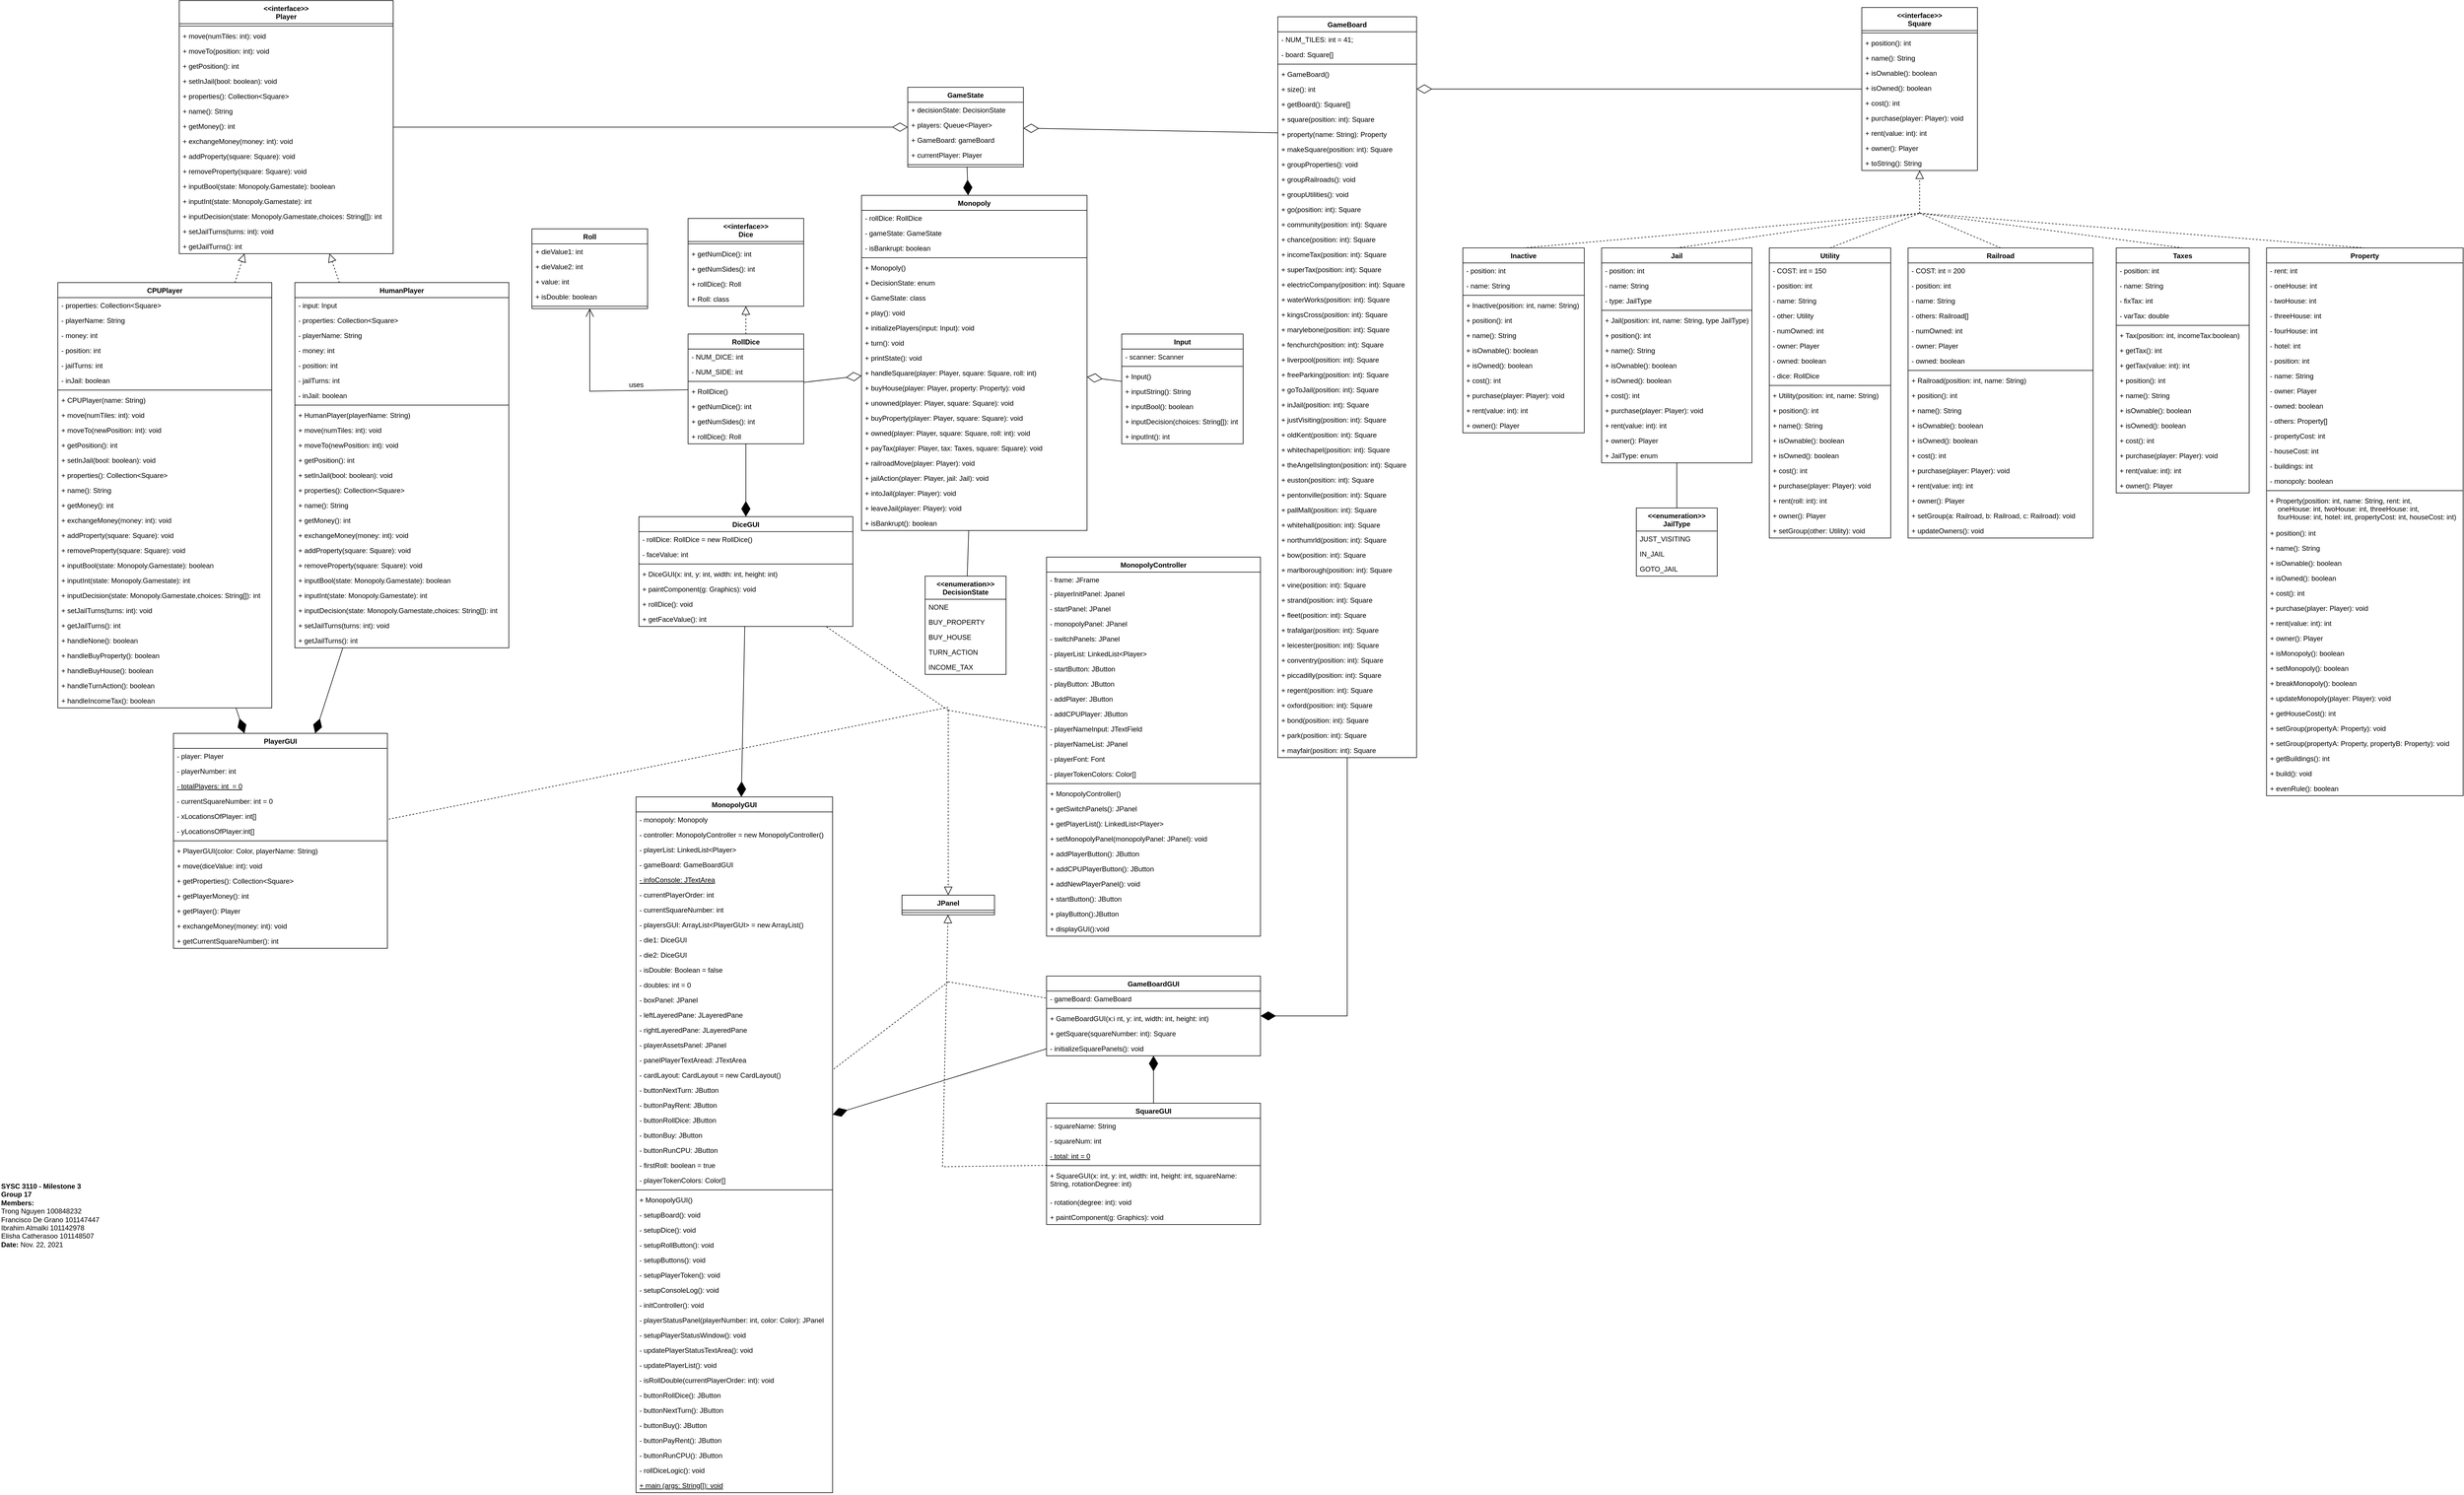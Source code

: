 <mxfile version="15.8.3" type="github" pages="5">
  <diagram id="RgkKrcsPgawT_rw4uSp9" name="Class UML">
    <mxGraphModel dx="7805" dy="1880" grid="1" gridSize="10" guides="1" tooltips="1" connect="1" arrows="1" fold="1" page="1" pageScale="1" pageWidth="850" pageHeight="1100" math="0" shadow="0">
      <root>
        <mxCell id="0" />
        <mxCell id="1" parent="0" />
        <mxCell id="GeVHQDl4KtZDKLTdlYc9-1" value="&lt;&lt;interface&gt;&gt;&#xa;Square" style="swimlane;fontStyle=1;align=center;verticalAlign=top;childLayout=stackLayout;horizontal=1;startSize=40;horizontalStack=0;resizeParent=1;resizeParentMax=0;resizeLast=0;collapsible=1;marginBottom=0;" parent="1" vertex="1">
          <mxGeometry x="-590" y="362" width="200" height="282" as="geometry" />
        </mxCell>
        <mxCell id="GeVHQDl4KtZDKLTdlYc9-2" value="" style="line;strokeWidth=1;fillColor=none;align=left;verticalAlign=middle;spacingTop=-1;spacingLeft=3;spacingRight=3;rotatable=0;labelPosition=right;points=[];portConstraint=eastwest;" parent="GeVHQDl4KtZDKLTdlYc9-1" vertex="1">
          <mxGeometry y="40" width="200" height="8" as="geometry" />
        </mxCell>
        <mxCell id="GeVHQDl4KtZDKLTdlYc9-3" value="+ position(): int" style="text;strokeColor=none;fillColor=none;align=left;verticalAlign=top;spacingLeft=4;spacingRight=4;overflow=hidden;rotatable=0;points=[[0,0.5],[1,0.5]];portConstraint=eastwest;" parent="GeVHQDl4KtZDKLTdlYc9-1" vertex="1">
          <mxGeometry y="48" width="200" height="26" as="geometry" />
        </mxCell>
        <mxCell id="GeVHQDl4KtZDKLTdlYc9-4" value="+ name(): String" style="text;strokeColor=none;fillColor=none;align=left;verticalAlign=top;spacingLeft=4;spacingRight=4;overflow=hidden;rotatable=0;points=[[0,0.5],[1,0.5]];portConstraint=eastwest;" parent="GeVHQDl4KtZDKLTdlYc9-1" vertex="1">
          <mxGeometry y="74" width="200" height="26" as="geometry" />
        </mxCell>
        <mxCell id="GeVHQDl4KtZDKLTdlYc9-5" value="+ isOwnable(): boolean" style="text;strokeColor=none;fillColor=none;align=left;verticalAlign=top;spacingLeft=4;spacingRight=4;overflow=hidden;rotatable=0;points=[[0,0.5],[1,0.5]];portConstraint=eastwest;" parent="GeVHQDl4KtZDKLTdlYc9-1" vertex="1">
          <mxGeometry y="100" width="200" height="26" as="geometry" />
        </mxCell>
        <mxCell id="GeVHQDl4KtZDKLTdlYc9-6" value="+ isOwned(): boolean" style="text;strokeColor=none;fillColor=none;align=left;verticalAlign=top;spacingLeft=4;spacingRight=4;overflow=hidden;rotatable=0;points=[[0,0.5],[1,0.5]];portConstraint=eastwest;" parent="GeVHQDl4KtZDKLTdlYc9-1" vertex="1">
          <mxGeometry y="126" width="200" height="26" as="geometry" />
        </mxCell>
        <mxCell id="GeVHQDl4KtZDKLTdlYc9-7" value="+ cost(): int" style="text;strokeColor=none;fillColor=none;align=left;verticalAlign=top;spacingLeft=4;spacingRight=4;overflow=hidden;rotatable=0;points=[[0,0.5],[1,0.5]];portConstraint=eastwest;" parent="GeVHQDl4KtZDKLTdlYc9-1" vertex="1">
          <mxGeometry y="152" width="200" height="26" as="geometry" />
        </mxCell>
        <mxCell id="GeVHQDl4KtZDKLTdlYc9-8" value="+ purchase(player: Player): void" style="text;strokeColor=none;fillColor=none;align=left;verticalAlign=top;spacingLeft=4;spacingRight=4;overflow=hidden;rotatable=0;points=[[0,0.5],[1,0.5]];portConstraint=eastwest;" parent="GeVHQDl4KtZDKLTdlYc9-1" vertex="1">
          <mxGeometry y="178" width="200" height="26" as="geometry" />
        </mxCell>
        <mxCell id="GeVHQDl4KtZDKLTdlYc9-9" value="+ rent(value: int): int" style="text;strokeColor=none;fillColor=none;align=left;verticalAlign=top;spacingLeft=4;spacingRight=4;overflow=hidden;rotatable=0;points=[[0,0.5],[1,0.5]];portConstraint=eastwest;" parent="GeVHQDl4KtZDKLTdlYc9-1" vertex="1">
          <mxGeometry y="204" width="200" height="26" as="geometry" />
        </mxCell>
        <mxCell id="GeVHQDl4KtZDKLTdlYc9-10" value="+ owner(): Player" style="text;strokeColor=none;fillColor=none;align=left;verticalAlign=top;spacingLeft=4;spacingRight=4;overflow=hidden;rotatable=0;points=[[0,0.5],[1,0.5]];portConstraint=eastwest;" parent="GeVHQDl4KtZDKLTdlYc9-1" vertex="1">
          <mxGeometry y="230" width="200" height="26" as="geometry" />
        </mxCell>
        <mxCell id="GeVHQDl4KtZDKLTdlYc9-11" value="+ toString(): String" style="text;strokeColor=none;fillColor=none;align=left;verticalAlign=top;spacingLeft=4;spacingRight=4;overflow=hidden;rotatable=0;points=[[0,0.5],[1,0.5]];portConstraint=eastwest;" parent="GeVHQDl4KtZDKLTdlYc9-1" vertex="1">
          <mxGeometry y="256" width="200" height="26" as="geometry" />
        </mxCell>
        <mxCell id="GeVHQDl4KtZDKLTdlYc9-12" style="edgeStyle=orthogonalEdgeStyle;rounded=0;orthogonalLoop=1;jettySize=auto;html=1;exitX=1;exitY=0.5;exitDx=0;exitDy=0;" parent="GeVHQDl4KtZDKLTdlYc9-1" source="GeVHQDl4KtZDKLTdlYc9-6" target="GeVHQDl4KtZDKLTdlYc9-6" edge="1">
          <mxGeometry relative="1" as="geometry" />
        </mxCell>
        <mxCell id="GeVHQDl4KtZDKLTdlYc9-13" value="&lt;&lt;interface&gt;&gt;&#xa;Dice" style="swimlane;fontStyle=1;align=center;verticalAlign=top;childLayout=stackLayout;horizontal=1;startSize=40;horizontalStack=0;resizeParent=1;resizeParentMax=0;resizeLast=0;collapsible=1;marginBottom=0;" parent="1" vertex="1">
          <mxGeometry x="-2620" y="727" width="200" height="152" as="geometry" />
        </mxCell>
        <mxCell id="GeVHQDl4KtZDKLTdlYc9-14" value="" style="line;strokeWidth=1;fillColor=none;align=left;verticalAlign=middle;spacingTop=-1;spacingLeft=3;spacingRight=3;rotatable=0;labelPosition=right;points=[];portConstraint=eastwest;" parent="GeVHQDl4KtZDKLTdlYc9-13" vertex="1">
          <mxGeometry y="40" width="200" height="8" as="geometry" />
        </mxCell>
        <mxCell id="GeVHQDl4KtZDKLTdlYc9-15" value="+ getNumDice(): int" style="text;strokeColor=none;fillColor=none;align=left;verticalAlign=top;spacingLeft=4;spacingRight=4;overflow=hidden;rotatable=0;points=[[0,0.5],[1,0.5]];portConstraint=eastwest;" parent="GeVHQDl4KtZDKLTdlYc9-13" vertex="1">
          <mxGeometry y="48" width="200" height="26" as="geometry" />
        </mxCell>
        <mxCell id="GeVHQDl4KtZDKLTdlYc9-16" value="+ getNumSides(): int" style="text;strokeColor=none;fillColor=none;align=left;verticalAlign=top;spacingLeft=4;spacingRight=4;overflow=hidden;rotatable=0;points=[[0,0.5],[1,0.5]];portConstraint=eastwest;" parent="GeVHQDl4KtZDKLTdlYc9-13" vertex="1">
          <mxGeometry y="74" width="200" height="26" as="geometry" />
        </mxCell>
        <mxCell id="GeVHQDl4KtZDKLTdlYc9-17" value="+ rollDice(): Roll" style="text;strokeColor=none;fillColor=none;align=left;verticalAlign=top;spacingLeft=4;spacingRight=4;overflow=hidden;rotatable=0;points=[[0,0.5],[1,0.5]];portConstraint=eastwest;" parent="GeVHQDl4KtZDKLTdlYc9-13" vertex="1">
          <mxGeometry y="100" width="200" height="26" as="geometry" />
        </mxCell>
        <mxCell id="GeVHQDl4KtZDKLTdlYc9-18" value="+ Roll: class" style="text;strokeColor=none;fillColor=none;align=left;verticalAlign=top;spacingLeft=4;spacingRight=4;overflow=hidden;rotatable=0;points=[[0,0.5],[1,0.5]];portConstraint=eastwest;" parent="GeVHQDl4KtZDKLTdlYc9-13" vertex="1">
          <mxGeometry y="126" width="200" height="26" as="geometry" />
        </mxCell>
        <mxCell id="GeVHQDl4KtZDKLTdlYc9-19" value="&lt;&lt;interface&gt;&gt;&#xa;Player" style="swimlane;fontStyle=1;align=center;verticalAlign=top;childLayout=stackLayout;horizontal=1;startSize=40;horizontalStack=0;resizeParent=1;resizeParentMax=0;resizeLast=0;collapsible=1;marginBottom=0;" parent="1" vertex="1">
          <mxGeometry x="-3500" y="350" width="370" height="438" as="geometry" />
        </mxCell>
        <mxCell id="GeVHQDl4KtZDKLTdlYc9-20" value="" style="line;strokeWidth=1;fillColor=none;align=left;verticalAlign=middle;spacingTop=-1;spacingLeft=3;spacingRight=3;rotatable=0;labelPosition=right;points=[];portConstraint=eastwest;" parent="GeVHQDl4KtZDKLTdlYc9-19" vertex="1">
          <mxGeometry y="40" width="370" height="8" as="geometry" />
        </mxCell>
        <mxCell id="GeVHQDl4KtZDKLTdlYc9-21" value="+ move(numTiles: int): void" style="text;strokeColor=none;fillColor=none;align=left;verticalAlign=top;spacingLeft=4;spacingRight=4;overflow=hidden;rotatable=0;points=[[0,0.5],[1,0.5]];portConstraint=eastwest;" parent="GeVHQDl4KtZDKLTdlYc9-19" vertex="1">
          <mxGeometry y="48" width="370" height="26" as="geometry" />
        </mxCell>
        <mxCell id="GeVHQDl4KtZDKLTdlYc9-22" value="+ moveTo(position: int): void" style="text;strokeColor=none;fillColor=none;align=left;verticalAlign=top;spacingLeft=4;spacingRight=4;overflow=hidden;rotatable=0;points=[[0,0.5],[1,0.5]];portConstraint=eastwest;" parent="GeVHQDl4KtZDKLTdlYc9-19" vertex="1">
          <mxGeometry y="74" width="370" height="26" as="geometry" />
        </mxCell>
        <mxCell id="GeVHQDl4KtZDKLTdlYc9-23" value="+ getPosition(): int" style="text;strokeColor=none;fillColor=none;align=left;verticalAlign=top;spacingLeft=4;spacingRight=4;overflow=hidden;rotatable=0;points=[[0,0.5],[1,0.5]];portConstraint=eastwest;" parent="GeVHQDl4KtZDKLTdlYc9-19" vertex="1">
          <mxGeometry y="100" width="370" height="26" as="geometry" />
        </mxCell>
        <mxCell id="GeVHQDl4KtZDKLTdlYc9-24" value="+ setInJail(bool: boolean): void" style="text;strokeColor=none;fillColor=none;align=left;verticalAlign=top;spacingLeft=4;spacingRight=4;overflow=hidden;rotatable=0;points=[[0,0.5],[1,0.5]];portConstraint=eastwest;" parent="GeVHQDl4KtZDKLTdlYc9-19" vertex="1">
          <mxGeometry y="126" width="370" height="26" as="geometry" />
        </mxCell>
        <mxCell id="GeVHQDl4KtZDKLTdlYc9-25" value="+ properties(): Collection&lt;Square&gt;" style="text;strokeColor=none;fillColor=none;align=left;verticalAlign=top;spacingLeft=4;spacingRight=4;overflow=hidden;rotatable=0;points=[[0,0.5],[1,0.5]];portConstraint=eastwest;" parent="GeVHQDl4KtZDKLTdlYc9-19" vertex="1">
          <mxGeometry y="152" width="370" height="26" as="geometry" />
        </mxCell>
        <mxCell id="GeVHQDl4KtZDKLTdlYc9-26" value="+ name(): String" style="text;strokeColor=none;fillColor=none;align=left;verticalAlign=top;spacingLeft=4;spacingRight=4;overflow=hidden;rotatable=0;points=[[0,0.5],[1,0.5]];portConstraint=eastwest;" parent="GeVHQDl4KtZDKLTdlYc9-19" vertex="1">
          <mxGeometry y="178" width="370" height="26" as="geometry" />
        </mxCell>
        <mxCell id="GeVHQDl4KtZDKLTdlYc9-27" value="+ getMoney(): int" style="text;strokeColor=none;fillColor=none;align=left;verticalAlign=top;spacingLeft=4;spacingRight=4;overflow=hidden;rotatable=0;points=[[0,0.5],[1,0.5]];portConstraint=eastwest;" parent="GeVHQDl4KtZDKLTdlYc9-19" vertex="1">
          <mxGeometry y="204" width="370" height="26" as="geometry" />
        </mxCell>
        <mxCell id="GeVHQDl4KtZDKLTdlYc9-28" value="+ exchangeMoney(money: int): void" style="text;strokeColor=none;fillColor=none;align=left;verticalAlign=top;spacingLeft=4;spacingRight=4;overflow=hidden;rotatable=0;points=[[0,0.5],[1,0.5]];portConstraint=eastwest;" parent="GeVHQDl4KtZDKLTdlYc9-19" vertex="1">
          <mxGeometry y="230" width="370" height="26" as="geometry" />
        </mxCell>
        <mxCell id="GeVHQDl4KtZDKLTdlYc9-29" value="+ addProperty(square: Square): void" style="text;strokeColor=none;fillColor=none;align=left;verticalAlign=top;spacingLeft=4;spacingRight=4;overflow=hidden;rotatable=0;points=[[0,0.5],[1,0.5]];portConstraint=eastwest;" parent="GeVHQDl4KtZDKLTdlYc9-19" vertex="1">
          <mxGeometry y="256" width="370" height="26" as="geometry" />
        </mxCell>
        <mxCell id="GeVHQDl4KtZDKLTdlYc9-30" value="+ removeProperty(square: Square): void" style="text;strokeColor=none;fillColor=none;align=left;verticalAlign=top;spacingLeft=4;spacingRight=4;overflow=hidden;rotatable=0;points=[[0,0.5],[1,0.5]];portConstraint=eastwest;" parent="GeVHQDl4KtZDKLTdlYc9-19" vertex="1">
          <mxGeometry y="282" width="370" height="26" as="geometry" />
        </mxCell>
        <mxCell id="GeVHQDl4KtZDKLTdlYc9-31" value="+ inputBool(state: Monopoly.Gamestate): boolean" style="text;strokeColor=none;fillColor=none;align=left;verticalAlign=top;spacingLeft=4;spacingRight=4;overflow=hidden;rotatable=0;points=[[0,0.5],[1,0.5]];portConstraint=eastwest;" parent="GeVHQDl4KtZDKLTdlYc9-19" vertex="1">
          <mxGeometry y="308" width="370" height="26" as="geometry" />
        </mxCell>
        <mxCell id="GeVHQDl4KtZDKLTdlYc9-32" value="+ inputInt(state: Monopoly.Gamestate): int" style="text;strokeColor=none;fillColor=none;align=left;verticalAlign=top;spacingLeft=4;spacingRight=4;overflow=hidden;rotatable=0;points=[[0,0.5],[1,0.5]];portConstraint=eastwest;" parent="GeVHQDl4KtZDKLTdlYc9-19" vertex="1">
          <mxGeometry y="334" width="370" height="26" as="geometry" />
        </mxCell>
        <mxCell id="GeVHQDl4KtZDKLTdlYc9-33" value="+ inputDecision(state: Monopoly.Gamestate,choices: String[]): int" style="text;strokeColor=none;fillColor=none;align=left;verticalAlign=top;spacingLeft=4;spacingRight=4;overflow=hidden;rotatable=0;points=[[0,0.5],[1,0.5]];portConstraint=eastwest;" parent="GeVHQDl4KtZDKLTdlYc9-19" vertex="1">
          <mxGeometry y="360" width="370" height="26" as="geometry" />
        </mxCell>
        <mxCell id="GeVHQDl4KtZDKLTdlYc9-34" value="+ setJailTurns(turns: int): void" style="text;strokeColor=none;fillColor=none;align=left;verticalAlign=top;spacingLeft=4;spacingRight=4;overflow=hidden;rotatable=0;points=[[0,0.5],[1,0.5]];portConstraint=eastwest;" parent="GeVHQDl4KtZDKLTdlYc9-19" vertex="1">
          <mxGeometry y="386" width="370" height="26" as="geometry" />
        </mxCell>
        <mxCell id="GeVHQDl4KtZDKLTdlYc9-35" value="+ getJailTurns(): int" style="text;strokeColor=none;fillColor=none;align=left;verticalAlign=top;spacingLeft=4;spacingRight=4;overflow=hidden;rotatable=0;points=[[0,0.5],[1,0.5]];portConstraint=eastwest;" parent="GeVHQDl4KtZDKLTdlYc9-19" vertex="1">
          <mxGeometry y="412" width="370" height="26" as="geometry" />
        </mxCell>
        <mxCell id="GeVHQDl4KtZDKLTdlYc9-36" value="RollDice" style="swimlane;fontStyle=1;align=center;verticalAlign=top;childLayout=stackLayout;horizontal=1;startSize=26;horizontalStack=0;resizeParent=1;resizeParentMax=0;resizeLast=0;collapsible=1;marginBottom=0;" parent="1" vertex="1">
          <mxGeometry x="-2620" y="927" width="200" height="190" as="geometry" />
        </mxCell>
        <mxCell id="GeVHQDl4KtZDKLTdlYc9-37" value="- NUM_DICE: int" style="text;strokeColor=none;fillColor=none;align=left;verticalAlign=top;spacingLeft=4;spacingRight=4;overflow=hidden;rotatable=0;points=[[0,0.5],[1,0.5]];portConstraint=eastwest;" parent="GeVHQDl4KtZDKLTdlYc9-36" vertex="1">
          <mxGeometry y="26" width="200" height="26" as="geometry" />
        </mxCell>
        <mxCell id="GeVHQDl4KtZDKLTdlYc9-38" value="- NUM_SIDE: int" style="text;strokeColor=none;fillColor=none;align=left;verticalAlign=top;spacingLeft=4;spacingRight=4;overflow=hidden;rotatable=0;points=[[0,0.5],[1,0.5]];portConstraint=eastwest;" parent="GeVHQDl4KtZDKLTdlYc9-36" vertex="1">
          <mxGeometry y="52" width="200" height="26" as="geometry" />
        </mxCell>
        <mxCell id="GeVHQDl4KtZDKLTdlYc9-39" value="" style="line;strokeWidth=1;fillColor=none;align=left;verticalAlign=middle;spacingTop=-1;spacingLeft=3;spacingRight=3;rotatable=0;labelPosition=right;points=[];portConstraint=eastwest;" parent="GeVHQDl4KtZDKLTdlYc9-36" vertex="1">
          <mxGeometry y="78" width="200" height="8" as="geometry" />
        </mxCell>
        <mxCell id="GeVHQDl4KtZDKLTdlYc9-40" value="+ RollDice()" style="text;strokeColor=none;fillColor=none;align=left;verticalAlign=top;spacingLeft=4;spacingRight=4;overflow=hidden;rotatable=0;points=[[0,0.5],[1,0.5]];portConstraint=eastwest;" parent="GeVHQDl4KtZDKLTdlYc9-36" vertex="1">
          <mxGeometry y="86" width="200" height="26" as="geometry" />
        </mxCell>
        <mxCell id="GeVHQDl4KtZDKLTdlYc9-41" value="+ getNumDice(): int" style="text;strokeColor=none;fillColor=none;align=left;verticalAlign=top;spacingLeft=4;spacingRight=4;overflow=hidden;rotatable=0;points=[[0,0.5],[1,0.5]];portConstraint=eastwest;" parent="GeVHQDl4KtZDKLTdlYc9-36" vertex="1">
          <mxGeometry y="112" width="200" height="26" as="geometry" />
        </mxCell>
        <mxCell id="GeVHQDl4KtZDKLTdlYc9-42" value="+ getNumSides(): int" style="text;strokeColor=none;fillColor=none;align=left;verticalAlign=top;spacingLeft=4;spacingRight=4;overflow=hidden;rotatable=0;points=[[0,0.5],[1,0.5]];portConstraint=eastwest;" parent="GeVHQDl4KtZDKLTdlYc9-36" vertex="1">
          <mxGeometry y="138" width="200" height="26" as="geometry" />
        </mxCell>
        <mxCell id="GeVHQDl4KtZDKLTdlYc9-43" value="+ rollDice(): Roll" style="text;strokeColor=none;fillColor=none;align=left;verticalAlign=top;spacingLeft=4;spacingRight=4;overflow=hidden;rotatable=0;points=[[0,0.5],[1,0.5]];portConstraint=eastwest;" parent="GeVHQDl4KtZDKLTdlYc9-36" vertex="1">
          <mxGeometry y="164" width="200" height="26" as="geometry" />
        </mxCell>
        <mxCell id="GeVHQDl4KtZDKLTdlYc9-44" value="HumanPlayer" style="swimlane;fontStyle=1;align=center;verticalAlign=top;childLayout=stackLayout;horizontal=1;startSize=26;horizontalStack=0;resizeParent=1;resizeParentMax=0;resizeLast=0;collapsible=1;marginBottom=0;" parent="1" vertex="1">
          <mxGeometry x="-3300" y="838" width="370" height="632" as="geometry" />
        </mxCell>
        <mxCell id="GeVHQDl4KtZDKLTdlYc9-45" value="- input: Input" style="text;strokeColor=none;fillColor=none;align=left;verticalAlign=top;spacingLeft=4;spacingRight=4;overflow=hidden;rotatable=0;points=[[0,0.5],[1,0.5]];portConstraint=eastwest;" parent="GeVHQDl4KtZDKLTdlYc9-44" vertex="1">
          <mxGeometry y="26" width="370" height="26" as="geometry" />
        </mxCell>
        <mxCell id="GeVHQDl4KtZDKLTdlYc9-46" value="- properties: Collection&lt;Square&gt;" style="text;strokeColor=none;fillColor=none;align=left;verticalAlign=top;spacingLeft=4;spacingRight=4;overflow=hidden;rotatable=0;points=[[0,0.5],[1,0.5]];portConstraint=eastwest;" parent="GeVHQDl4KtZDKLTdlYc9-44" vertex="1">
          <mxGeometry y="52" width="370" height="26" as="geometry" />
        </mxCell>
        <mxCell id="GeVHQDl4KtZDKLTdlYc9-47" value="- playerName: String" style="text;strokeColor=none;fillColor=none;align=left;verticalAlign=top;spacingLeft=4;spacingRight=4;overflow=hidden;rotatable=0;points=[[0,0.5],[1,0.5]];portConstraint=eastwest;" parent="GeVHQDl4KtZDKLTdlYc9-44" vertex="1">
          <mxGeometry y="78" width="370" height="26" as="geometry" />
        </mxCell>
        <mxCell id="GeVHQDl4KtZDKLTdlYc9-48" value="- money: int" style="text;strokeColor=none;fillColor=none;align=left;verticalAlign=top;spacingLeft=4;spacingRight=4;overflow=hidden;rotatable=0;points=[[0,0.5],[1,0.5]];portConstraint=eastwest;" parent="GeVHQDl4KtZDKLTdlYc9-44" vertex="1">
          <mxGeometry y="104" width="370" height="26" as="geometry" />
        </mxCell>
        <mxCell id="GeVHQDl4KtZDKLTdlYc9-49" value="- position: int" style="text;strokeColor=none;fillColor=none;align=left;verticalAlign=top;spacingLeft=4;spacingRight=4;overflow=hidden;rotatable=0;points=[[0,0.5],[1,0.5]];portConstraint=eastwest;" parent="GeVHQDl4KtZDKLTdlYc9-44" vertex="1">
          <mxGeometry y="130" width="370" height="26" as="geometry" />
        </mxCell>
        <mxCell id="GeVHQDl4KtZDKLTdlYc9-50" value="- jailTurns: int" style="text;strokeColor=none;fillColor=none;align=left;verticalAlign=top;spacingLeft=4;spacingRight=4;overflow=hidden;rotatable=0;points=[[0,0.5],[1,0.5]];portConstraint=eastwest;" parent="GeVHQDl4KtZDKLTdlYc9-44" vertex="1">
          <mxGeometry y="156" width="370" height="26" as="geometry" />
        </mxCell>
        <mxCell id="GeVHQDl4KtZDKLTdlYc9-51" value="- inJail: boolean" style="text;strokeColor=none;fillColor=none;align=left;verticalAlign=top;spacingLeft=4;spacingRight=4;overflow=hidden;rotatable=0;points=[[0,0.5],[1,0.5]];portConstraint=eastwest;" parent="GeVHQDl4KtZDKLTdlYc9-44" vertex="1">
          <mxGeometry y="182" width="370" height="26" as="geometry" />
        </mxCell>
        <mxCell id="GeVHQDl4KtZDKLTdlYc9-52" value="" style="line;strokeWidth=1;fillColor=none;align=left;verticalAlign=middle;spacingTop=-1;spacingLeft=3;spacingRight=3;rotatable=0;labelPosition=right;points=[];portConstraint=eastwest;" parent="GeVHQDl4KtZDKLTdlYc9-44" vertex="1">
          <mxGeometry y="208" width="370" height="8" as="geometry" />
        </mxCell>
        <mxCell id="GeVHQDl4KtZDKLTdlYc9-53" value="+ HumanPlayer(playerName: String)" style="text;strokeColor=none;fillColor=none;align=left;verticalAlign=top;spacingLeft=4;spacingRight=4;overflow=hidden;rotatable=0;points=[[0,0.5],[1,0.5]];portConstraint=eastwest;" parent="GeVHQDl4KtZDKLTdlYc9-44" vertex="1">
          <mxGeometry y="216" width="370" height="26" as="geometry" />
        </mxCell>
        <mxCell id="GeVHQDl4KtZDKLTdlYc9-54" value="+ move(numTiles: int): void" style="text;strokeColor=none;fillColor=none;align=left;verticalAlign=top;spacingLeft=4;spacingRight=4;overflow=hidden;rotatable=0;points=[[0,0.5],[1,0.5]];portConstraint=eastwest;" parent="GeVHQDl4KtZDKLTdlYc9-44" vertex="1">
          <mxGeometry y="242" width="370" height="26" as="geometry" />
        </mxCell>
        <mxCell id="GeVHQDl4KtZDKLTdlYc9-55" value="+ moveTo(newPosition: int): void" style="text;strokeColor=none;fillColor=none;align=left;verticalAlign=top;spacingLeft=4;spacingRight=4;overflow=hidden;rotatable=0;points=[[0,0.5],[1,0.5]];portConstraint=eastwest;" parent="GeVHQDl4KtZDKLTdlYc9-44" vertex="1">
          <mxGeometry y="268" width="370" height="26" as="geometry" />
        </mxCell>
        <mxCell id="GeVHQDl4KtZDKLTdlYc9-56" value="+ getPosition(): int" style="text;strokeColor=none;fillColor=none;align=left;verticalAlign=top;spacingLeft=4;spacingRight=4;overflow=hidden;rotatable=0;points=[[0,0.5],[1,0.5]];portConstraint=eastwest;" parent="GeVHQDl4KtZDKLTdlYc9-44" vertex="1">
          <mxGeometry y="294" width="370" height="26" as="geometry" />
        </mxCell>
        <mxCell id="GeVHQDl4KtZDKLTdlYc9-57" value="+ setInJail(bool: boolean): void" style="text;strokeColor=none;fillColor=none;align=left;verticalAlign=top;spacingLeft=4;spacingRight=4;overflow=hidden;rotatable=0;points=[[0,0.5],[1,0.5]];portConstraint=eastwest;" parent="GeVHQDl4KtZDKLTdlYc9-44" vertex="1">
          <mxGeometry y="320" width="370" height="26" as="geometry" />
        </mxCell>
        <mxCell id="GeVHQDl4KtZDKLTdlYc9-58" value="+ properties(): Collection&lt;Square&gt;" style="text;strokeColor=none;fillColor=none;align=left;verticalAlign=top;spacingLeft=4;spacingRight=4;overflow=hidden;rotatable=0;points=[[0,0.5],[1,0.5]];portConstraint=eastwest;" parent="GeVHQDl4KtZDKLTdlYc9-44" vertex="1">
          <mxGeometry y="346" width="370" height="26" as="geometry" />
        </mxCell>
        <mxCell id="GeVHQDl4KtZDKLTdlYc9-59" value="+ name(): String" style="text;strokeColor=none;fillColor=none;align=left;verticalAlign=top;spacingLeft=4;spacingRight=4;overflow=hidden;rotatable=0;points=[[0,0.5],[1,0.5]];portConstraint=eastwest;" parent="GeVHQDl4KtZDKLTdlYc9-44" vertex="1">
          <mxGeometry y="372" width="370" height="26" as="geometry" />
        </mxCell>
        <mxCell id="GeVHQDl4KtZDKLTdlYc9-60" value="+ getMoney(): int " style="text;strokeColor=none;fillColor=none;align=left;verticalAlign=top;spacingLeft=4;spacingRight=4;overflow=hidden;rotatable=0;points=[[0,0.5],[1,0.5]];portConstraint=eastwest;" parent="GeVHQDl4KtZDKLTdlYc9-44" vertex="1">
          <mxGeometry y="398" width="370" height="26" as="geometry" />
        </mxCell>
        <mxCell id="GeVHQDl4KtZDKLTdlYc9-61" value="+ exchangeMoney(money: int): void" style="text;strokeColor=none;fillColor=none;align=left;verticalAlign=top;spacingLeft=4;spacingRight=4;overflow=hidden;rotatable=0;points=[[0,0.5],[1,0.5]];portConstraint=eastwest;" parent="GeVHQDl4KtZDKLTdlYc9-44" vertex="1">
          <mxGeometry y="424" width="370" height="26" as="geometry" />
        </mxCell>
        <mxCell id="GeVHQDl4KtZDKLTdlYc9-62" value="+ addProperty(square: Square): void" style="text;strokeColor=none;fillColor=none;align=left;verticalAlign=top;spacingLeft=4;spacingRight=4;overflow=hidden;rotatable=0;points=[[0,0.5],[1,0.5]];portConstraint=eastwest;" parent="GeVHQDl4KtZDKLTdlYc9-44" vertex="1">
          <mxGeometry y="450" width="370" height="26" as="geometry" />
        </mxCell>
        <mxCell id="GeVHQDl4KtZDKLTdlYc9-63" value="+ removeProperty(square: Square): void" style="text;strokeColor=none;fillColor=none;align=left;verticalAlign=top;spacingLeft=4;spacingRight=4;overflow=hidden;rotatable=0;points=[[0,0.5],[1,0.5]];portConstraint=eastwest;" parent="GeVHQDl4KtZDKLTdlYc9-44" vertex="1">
          <mxGeometry y="476" width="370" height="26" as="geometry" />
        </mxCell>
        <mxCell id="GeVHQDl4KtZDKLTdlYc9-64" value="+ inputBool(state: Monopoly.Gamestate): boolean" style="text;strokeColor=none;fillColor=none;align=left;verticalAlign=top;spacingLeft=4;spacingRight=4;overflow=hidden;rotatable=0;points=[[0,0.5],[1,0.5]];portConstraint=eastwest;" parent="GeVHQDl4KtZDKLTdlYc9-44" vertex="1">
          <mxGeometry y="502" width="370" height="26" as="geometry" />
        </mxCell>
        <mxCell id="GeVHQDl4KtZDKLTdlYc9-65" value="+ inputInt(state: Monopoly.Gamestate): int" style="text;strokeColor=none;fillColor=none;align=left;verticalAlign=top;spacingLeft=4;spacingRight=4;overflow=hidden;rotatable=0;points=[[0,0.5],[1,0.5]];portConstraint=eastwest;" parent="GeVHQDl4KtZDKLTdlYc9-44" vertex="1">
          <mxGeometry y="528" width="370" height="26" as="geometry" />
        </mxCell>
        <mxCell id="GeVHQDl4KtZDKLTdlYc9-66" value="+ inputDecision(state: Monopoly.Gamestate,choices: String[]): int" style="text;strokeColor=none;fillColor=none;align=left;verticalAlign=top;spacingLeft=4;spacingRight=4;overflow=hidden;rotatable=0;points=[[0,0.5],[1,0.5]];portConstraint=eastwest;" parent="GeVHQDl4KtZDKLTdlYc9-44" vertex="1">
          <mxGeometry y="554" width="370" height="26" as="geometry" />
        </mxCell>
        <mxCell id="GeVHQDl4KtZDKLTdlYc9-67" value="+ setJailTurns(turns: int): void" style="text;strokeColor=none;fillColor=none;align=left;verticalAlign=top;spacingLeft=4;spacingRight=4;overflow=hidden;rotatable=0;points=[[0,0.5],[1,0.5]];portConstraint=eastwest;" parent="GeVHQDl4KtZDKLTdlYc9-44" vertex="1">
          <mxGeometry y="580" width="370" height="26" as="geometry" />
        </mxCell>
        <mxCell id="GeVHQDl4KtZDKLTdlYc9-68" value="+ getJailTurns(): int" style="text;strokeColor=none;fillColor=none;align=left;verticalAlign=top;spacingLeft=4;spacingRight=4;overflow=hidden;rotatable=0;points=[[0,0.5],[1,0.5]];portConstraint=eastwest;" parent="GeVHQDl4KtZDKLTdlYc9-44" vertex="1">
          <mxGeometry y="606" width="370" height="26" as="geometry" />
        </mxCell>
        <mxCell id="GeVHQDl4KtZDKLTdlYc9-69" value="Inactive" style="swimlane;fontStyle=1;align=center;verticalAlign=top;childLayout=stackLayout;horizontal=1;startSize=26;horizontalStack=0;resizeParent=1;resizeParentMax=0;resizeLast=0;collapsible=1;marginBottom=0;" parent="1" vertex="1">
          <mxGeometry x="-1280" y="778" width="210" height="320" as="geometry" />
        </mxCell>
        <mxCell id="GeVHQDl4KtZDKLTdlYc9-70" value="- position: int" style="text;strokeColor=none;fillColor=none;align=left;verticalAlign=top;spacingLeft=4;spacingRight=4;overflow=hidden;rotatable=0;points=[[0,0.5],[1,0.5]];portConstraint=eastwest;" parent="GeVHQDl4KtZDKLTdlYc9-69" vertex="1">
          <mxGeometry y="26" width="210" height="26" as="geometry" />
        </mxCell>
        <mxCell id="GeVHQDl4KtZDKLTdlYc9-71" value="- name: String" style="text;strokeColor=none;fillColor=none;align=left;verticalAlign=top;spacingLeft=4;spacingRight=4;overflow=hidden;rotatable=0;points=[[0,0.5],[1,0.5]];portConstraint=eastwest;" parent="GeVHQDl4KtZDKLTdlYc9-69" vertex="1">
          <mxGeometry y="52" width="210" height="26" as="geometry" />
        </mxCell>
        <mxCell id="GeVHQDl4KtZDKLTdlYc9-72" value="" style="line;strokeWidth=1;fillColor=none;align=left;verticalAlign=middle;spacingTop=-1;spacingLeft=3;spacingRight=3;rotatable=0;labelPosition=right;points=[];portConstraint=eastwest;" parent="GeVHQDl4KtZDKLTdlYc9-69" vertex="1">
          <mxGeometry y="78" width="210" height="8" as="geometry" />
        </mxCell>
        <mxCell id="GeVHQDl4KtZDKLTdlYc9-73" value="+ Inactive(position: int, name: String)" style="text;strokeColor=none;fillColor=none;align=left;verticalAlign=top;spacingLeft=4;spacingRight=4;overflow=hidden;rotatable=0;points=[[0,0.5],[1,0.5]];portConstraint=eastwest;" parent="GeVHQDl4KtZDKLTdlYc9-69" vertex="1">
          <mxGeometry y="86" width="210" height="26" as="geometry" />
        </mxCell>
        <mxCell id="GeVHQDl4KtZDKLTdlYc9-74" value="+ position(): int" style="text;strokeColor=none;fillColor=none;align=left;verticalAlign=top;spacingLeft=4;spacingRight=4;overflow=hidden;rotatable=0;points=[[0,0.5],[1,0.5]];portConstraint=eastwest;" parent="GeVHQDl4KtZDKLTdlYc9-69" vertex="1">
          <mxGeometry y="112" width="210" height="26" as="geometry" />
        </mxCell>
        <mxCell id="GeVHQDl4KtZDKLTdlYc9-75" value="+ name(): String" style="text;strokeColor=none;fillColor=none;align=left;verticalAlign=top;spacingLeft=4;spacingRight=4;overflow=hidden;rotatable=0;points=[[0,0.5],[1,0.5]];portConstraint=eastwest;" parent="GeVHQDl4KtZDKLTdlYc9-69" vertex="1">
          <mxGeometry y="138" width="210" height="26" as="geometry" />
        </mxCell>
        <mxCell id="GeVHQDl4KtZDKLTdlYc9-76" value="+ isOwnable(): boolean" style="text;strokeColor=none;fillColor=none;align=left;verticalAlign=top;spacingLeft=4;spacingRight=4;overflow=hidden;rotatable=0;points=[[0,0.5],[1,0.5]];portConstraint=eastwest;" parent="GeVHQDl4KtZDKLTdlYc9-69" vertex="1">
          <mxGeometry y="164" width="210" height="26" as="geometry" />
        </mxCell>
        <mxCell id="GeVHQDl4KtZDKLTdlYc9-77" value="+ isOwned(): boolean " style="text;strokeColor=none;fillColor=none;align=left;verticalAlign=top;spacingLeft=4;spacingRight=4;overflow=hidden;rotatable=0;points=[[0,0.5],[1,0.5]];portConstraint=eastwest;" parent="GeVHQDl4KtZDKLTdlYc9-69" vertex="1">
          <mxGeometry y="190" width="210" height="26" as="geometry" />
        </mxCell>
        <mxCell id="GeVHQDl4KtZDKLTdlYc9-78" value="+ cost(): int" style="text;strokeColor=none;fillColor=none;align=left;verticalAlign=top;spacingLeft=4;spacingRight=4;overflow=hidden;rotatable=0;points=[[0,0.5],[1,0.5]];portConstraint=eastwest;" parent="GeVHQDl4KtZDKLTdlYc9-69" vertex="1">
          <mxGeometry y="216" width="210" height="26" as="geometry" />
        </mxCell>
        <mxCell id="GeVHQDl4KtZDKLTdlYc9-79" value="+ purchase(player: Player): void" style="text;strokeColor=none;fillColor=none;align=left;verticalAlign=top;spacingLeft=4;spacingRight=4;overflow=hidden;rotatable=0;points=[[0,0.5],[1,0.5]];portConstraint=eastwest;" parent="GeVHQDl4KtZDKLTdlYc9-69" vertex="1">
          <mxGeometry y="242" width="210" height="26" as="geometry" />
        </mxCell>
        <mxCell id="GeVHQDl4KtZDKLTdlYc9-80" value="+ rent(value: int): int" style="text;strokeColor=none;fillColor=none;align=left;verticalAlign=top;spacingLeft=4;spacingRight=4;overflow=hidden;rotatable=0;points=[[0,0.5],[1,0.5]];portConstraint=eastwest;" parent="GeVHQDl4KtZDKLTdlYc9-69" vertex="1">
          <mxGeometry y="268" width="210" height="26" as="geometry" />
        </mxCell>
        <mxCell id="GeVHQDl4KtZDKLTdlYc9-81" value="+ owner(): Player" style="text;strokeColor=none;fillColor=none;align=left;verticalAlign=top;spacingLeft=4;spacingRight=4;overflow=hidden;rotatable=0;points=[[0,0.5],[1,0.5]];portConstraint=eastwest;" parent="GeVHQDl4KtZDKLTdlYc9-69" vertex="1">
          <mxGeometry y="294" width="210" height="26" as="geometry" />
        </mxCell>
        <mxCell id="GeVHQDl4KtZDKLTdlYc9-82" value="Utility" style="swimlane;fontStyle=1;align=center;verticalAlign=top;childLayout=stackLayout;horizontal=1;startSize=26;horizontalStack=0;resizeParent=1;resizeParentMax=0;resizeLast=0;collapsible=1;marginBottom=0;" parent="1" vertex="1">
          <mxGeometry x="-750" y="778" width="210" height="502" as="geometry" />
        </mxCell>
        <mxCell id="GeVHQDl4KtZDKLTdlYc9-83" value="- COST: int = 150" style="text;strokeColor=none;fillColor=none;align=left;verticalAlign=top;spacingLeft=4;spacingRight=4;overflow=hidden;rotatable=0;points=[[0,0.5],[1,0.5]];portConstraint=eastwest;" parent="GeVHQDl4KtZDKLTdlYc9-82" vertex="1">
          <mxGeometry y="26" width="210" height="26" as="geometry" />
        </mxCell>
        <mxCell id="GeVHQDl4KtZDKLTdlYc9-84" value="- position: int" style="text;strokeColor=none;fillColor=none;align=left;verticalAlign=top;spacingLeft=4;spacingRight=4;overflow=hidden;rotatable=0;points=[[0,0.5],[1,0.5]];portConstraint=eastwest;" parent="GeVHQDl4KtZDKLTdlYc9-82" vertex="1">
          <mxGeometry y="52" width="210" height="26" as="geometry" />
        </mxCell>
        <mxCell id="GeVHQDl4KtZDKLTdlYc9-85" value="- name: String" style="text;strokeColor=none;fillColor=none;align=left;verticalAlign=top;spacingLeft=4;spacingRight=4;overflow=hidden;rotatable=0;points=[[0,0.5],[1,0.5]];portConstraint=eastwest;" parent="GeVHQDl4KtZDKLTdlYc9-82" vertex="1">
          <mxGeometry y="78" width="210" height="26" as="geometry" />
        </mxCell>
        <mxCell id="GeVHQDl4KtZDKLTdlYc9-86" value="- other: Utility" style="text;strokeColor=none;fillColor=none;align=left;verticalAlign=top;spacingLeft=4;spacingRight=4;overflow=hidden;rotatable=0;points=[[0,0.5],[1,0.5]];portConstraint=eastwest;" parent="GeVHQDl4KtZDKLTdlYc9-82" vertex="1">
          <mxGeometry y="104" width="210" height="26" as="geometry" />
        </mxCell>
        <mxCell id="GeVHQDl4KtZDKLTdlYc9-87" value="- numOwned: int" style="text;strokeColor=none;fillColor=none;align=left;verticalAlign=top;spacingLeft=4;spacingRight=4;overflow=hidden;rotatable=0;points=[[0,0.5],[1,0.5]];portConstraint=eastwest;" parent="GeVHQDl4KtZDKLTdlYc9-82" vertex="1">
          <mxGeometry y="130" width="210" height="26" as="geometry" />
        </mxCell>
        <mxCell id="GeVHQDl4KtZDKLTdlYc9-88" value="- owner: Player" style="text;strokeColor=none;fillColor=none;align=left;verticalAlign=top;spacingLeft=4;spacingRight=4;overflow=hidden;rotatable=0;points=[[0,0.5],[1,0.5]];portConstraint=eastwest;" parent="GeVHQDl4KtZDKLTdlYc9-82" vertex="1">
          <mxGeometry y="156" width="210" height="26" as="geometry" />
        </mxCell>
        <mxCell id="GeVHQDl4KtZDKLTdlYc9-89" value="- owned: boolean" style="text;strokeColor=none;fillColor=none;align=left;verticalAlign=top;spacingLeft=4;spacingRight=4;overflow=hidden;rotatable=0;points=[[0,0.5],[1,0.5]];portConstraint=eastwest;" parent="GeVHQDl4KtZDKLTdlYc9-82" vertex="1">
          <mxGeometry y="182" width="210" height="26" as="geometry" />
        </mxCell>
        <mxCell id="GeVHQDl4KtZDKLTdlYc9-90" value="- dice: RollDice" style="text;strokeColor=none;fillColor=none;align=left;verticalAlign=top;spacingLeft=4;spacingRight=4;overflow=hidden;rotatable=0;points=[[0,0.5],[1,0.5]];portConstraint=eastwest;" parent="GeVHQDl4KtZDKLTdlYc9-82" vertex="1">
          <mxGeometry y="208" width="210" height="26" as="geometry" />
        </mxCell>
        <mxCell id="GeVHQDl4KtZDKLTdlYc9-91" value="" style="line;strokeWidth=1;fillColor=none;align=left;verticalAlign=middle;spacingTop=-1;spacingLeft=3;spacingRight=3;rotatable=0;labelPosition=right;points=[];portConstraint=eastwest;" parent="GeVHQDl4KtZDKLTdlYc9-82" vertex="1">
          <mxGeometry y="234" width="210" height="8" as="geometry" />
        </mxCell>
        <mxCell id="GeVHQDl4KtZDKLTdlYc9-92" value="+ Utility(position: int, name: String)" style="text;strokeColor=none;fillColor=none;align=left;verticalAlign=top;spacingLeft=4;spacingRight=4;overflow=hidden;rotatable=0;points=[[0,0.5],[1,0.5]];portConstraint=eastwest;" parent="GeVHQDl4KtZDKLTdlYc9-82" vertex="1">
          <mxGeometry y="242" width="210" height="26" as="geometry" />
        </mxCell>
        <mxCell id="GeVHQDl4KtZDKLTdlYc9-93" value="+ position(): int" style="text;strokeColor=none;fillColor=none;align=left;verticalAlign=top;spacingLeft=4;spacingRight=4;overflow=hidden;rotatable=0;points=[[0,0.5],[1,0.5]];portConstraint=eastwest;" parent="GeVHQDl4KtZDKLTdlYc9-82" vertex="1">
          <mxGeometry y="268" width="210" height="26" as="geometry" />
        </mxCell>
        <mxCell id="GeVHQDl4KtZDKLTdlYc9-94" value="+ name(): String" style="text;strokeColor=none;fillColor=none;align=left;verticalAlign=top;spacingLeft=4;spacingRight=4;overflow=hidden;rotatable=0;points=[[0,0.5],[1,0.5]];portConstraint=eastwest;" parent="GeVHQDl4KtZDKLTdlYc9-82" vertex="1">
          <mxGeometry y="294" width="210" height="26" as="geometry" />
        </mxCell>
        <mxCell id="GeVHQDl4KtZDKLTdlYc9-95" value="+ isOwnable(): boolean" style="text;strokeColor=none;fillColor=none;align=left;verticalAlign=top;spacingLeft=4;spacingRight=4;overflow=hidden;rotatable=0;points=[[0,0.5],[1,0.5]];portConstraint=eastwest;" parent="GeVHQDl4KtZDKLTdlYc9-82" vertex="1">
          <mxGeometry y="320" width="210" height="26" as="geometry" />
        </mxCell>
        <mxCell id="GeVHQDl4KtZDKLTdlYc9-96" value="+ isOwned(): boolean " style="text;strokeColor=none;fillColor=none;align=left;verticalAlign=top;spacingLeft=4;spacingRight=4;overflow=hidden;rotatable=0;points=[[0,0.5],[1,0.5]];portConstraint=eastwest;" parent="GeVHQDl4KtZDKLTdlYc9-82" vertex="1">
          <mxGeometry y="346" width="210" height="26" as="geometry" />
        </mxCell>
        <mxCell id="GeVHQDl4KtZDKLTdlYc9-97" value="+ cost(): int" style="text;strokeColor=none;fillColor=none;align=left;verticalAlign=top;spacingLeft=4;spacingRight=4;overflow=hidden;rotatable=0;points=[[0,0.5],[1,0.5]];portConstraint=eastwest;" parent="GeVHQDl4KtZDKLTdlYc9-82" vertex="1">
          <mxGeometry y="372" width="210" height="26" as="geometry" />
        </mxCell>
        <mxCell id="GeVHQDl4KtZDKLTdlYc9-98" value="+ purchase(player: Player): void" style="text;strokeColor=none;fillColor=none;align=left;verticalAlign=top;spacingLeft=4;spacingRight=4;overflow=hidden;rotatable=0;points=[[0,0.5],[1,0.5]];portConstraint=eastwest;" parent="GeVHQDl4KtZDKLTdlYc9-82" vertex="1">
          <mxGeometry y="398" width="210" height="26" as="geometry" />
        </mxCell>
        <mxCell id="GeVHQDl4KtZDKLTdlYc9-99" value="+ rent(roll: int): int" style="text;strokeColor=none;fillColor=none;align=left;verticalAlign=top;spacingLeft=4;spacingRight=4;overflow=hidden;rotatable=0;points=[[0,0.5],[1,0.5]];portConstraint=eastwest;" parent="GeVHQDl4KtZDKLTdlYc9-82" vertex="1">
          <mxGeometry y="424" width="210" height="26" as="geometry" />
        </mxCell>
        <mxCell id="GeVHQDl4KtZDKLTdlYc9-100" value="+ owner(): Player" style="text;strokeColor=none;fillColor=none;align=left;verticalAlign=top;spacingLeft=4;spacingRight=4;overflow=hidden;rotatable=0;points=[[0,0.5],[1,0.5]];portConstraint=eastwest;" parent="GeVHQDl4KtZDKLTdlYc9-82" vertex="1">
          <mxGeometry y="450" width="210" height="26" as="geometry" />
        </mxCell>
        <mxCell id="GeVHQDl4KtZDKLTdlYc9-101" value="+ setGroup(other: Utility): void" style="text;strokeColor=none;fillColor=none;align=left;verticalAlign=top;spacingLeft=4;spacingRight=4;overflow=hidden;rotatable=0;points=[[0,0.5],[1,0.5]];portConstraint=eastwest;" parent="GeVHQDl4KtZDKLTdlYc9-82" vertex="1">
          <mxGeometry y="476" width="210" height="26" as="geometry" />
        </mxCell>
        <mxCell id="GeVHQDl4KtZDKLTdlYc9-102" value="Taxes" style="swimlane;fontStyle=1;align=center;verticalAlign=top;childLayout=stackLayout;horizontal=1;startSize=26;horizontalStack=0;resizeParent=1;resizeParentMax=0;resizeLast=0;collapsible=1;marginBottom=0;" parent="1" vertex="1">
          <mxGeometry x="-150" y="778" width="230" height="424" as="geometry" />
        </mxCell>
        <mxCell id="GeVHQDl4KtZDKLTdlYc9-103" value="- position: int" style="text;strokeColor=none;fillColor=none;align=left;verticalAlign=top;spacingLeft=4;spacingRight=4;overflow=hidden;rotatable=0;points=[[0,0.5],[1,0.5]];portConstraint=eastwest;" parent="GeVHQDl4KtZDKLTdlYc9-102" vertex="1">
          <mxGeometry y="26" width="230" height="26" as="geometry" />
        </mxCell>
        <mxCell id="GeVHQDl4KtZDKLTdlYc9-104" value="- name: String" style="text;strokeColor=none;fillColor=none;align=left;verticalAlign=top;spacingLeft=4;spacingRight=4;overflow=hidden;rotatable=0;points=[[0,0.5],[1,0.5]];portConstraint=eastwest;" parent="GeVHQDl4KtZDKLTdlYc9-102" vertex="1">
          <mxGeometry y="52" width="230" height="26" as="geometry" />
        </mxCell>
        <mxCell id="GeVHQDl4KtZDKLTdlYc9-105" value="- fixTax: int" style="text;strokeColor=none;fillColor=none;align=left;verticalAlign=top;spacingLeft=4;spacingRight=4;overflow=hidden;rotatable=0;points=[[0,0.5],[1,0.5]];portConstraint=eastwest;" parent="GeVHQDl4KtZDKLTdlYc9-102" vertex="1">
          <mxGeometry y="78" width="230" height="26" as="geometry" />
        </mxCell>
        <mxCell id="GeVHQDl4KtZDKLTdlYc9-106" value="- varTax: double" style="text;strokeColor=none;fillColor=none;align=left;verticalAlign=top;spacingLeft=4;spacingRight=4;overflow=hidden;rotatable=0;points=[[0,0.5],[1,0.5]];portConstraint=eastwest;" parent="GeVHQDl4KtZDKLTdlYc9-102" vertex="1">
          <mxGeometry y="104" width="230" height="26" as="geometry" />
        </mxCell>
        <mxCell id="GeVHQDl4KtZDKLTdlYc9-107" value="" style="line;strokeWidth=1;fillColor=none;align=left;verticalAlign=middle;spacingTop=-1;spacingLeft=3;spacingRight=3;rotatable=0;labelPosition=right;points=[];portConstraint=eastwest;" parent="GeVHQDl4KtZDKLTdlYc9-102" vertex="1">
          <mxGeometry y="130" width="230" height="8" as="geometry" />
        </mxCell>
        <mxCell id="GeVHQDl4KtZDKLTdlYc9-108" value="+ Tax(position: int, incomeTax:boolean)" style="text;strokeColor=none;fillColor=none;align=left;verticalAlign=top;spacingLeft=4;spacingRight=4;overflow=hidden;rotatable=0;points=[[0,0.5],[1,0.5]];portConstraint=eastwest;" parent="GeVHQDl4KtZDKLTdlYc9-102" vertex="1">
          <mxGeometry y="138" width="230" height="26" as="geometry" />
        </mxCell>
        <mxCell id="GeVHQDl4KtZDKLTdlYc9-109" value="+ getTax(): int" style="text;strokeColor=none;fillColor=none;align=left;verticalAlign=top;spacingLeft=4;spacingRight=4;overflow=hidden;rotatable=0;points=[[0,0.5],[1,0.5]];portConstraint=eastwest;" parent="GeVHQDl4KtZDKLTdlYc9-102" vertex="1">
          <mxGeometry y="164" width="230" height="26" as="geometry" />
        </mxCell>
        <mxCell id="GeVHQDl4KtZDKLTdlYc9-110" value="+ getTax(value: int): int" style="text;strokeColor=none;fillColor=none;align=left;verticalAlign=top;spacingLeft=4;spacingRight=4;overflow=hidden;rotatable=0;points=[[0,0.5],[1,0.5]];portConstraint=eastwest;" parent="GeVHQDl4KtZDKLTdlYc9-102" vertex="1">
          <mxGeometry y="190" width="230" height="26" as="geometry" />
        </mxCell>
        <mxCell id="GeVHQDl4KtZDKLTdlYc9-111" value="+ position(): int" style="text;strokeColor=none;fillColor=none;align=left;verticalAlign=top;spacingLeft=4;spacingRight=4;overflow=hidden;rotatable=0;points=[[0,0.5],[1,0.5]];portConstraint=eastwest;" parent="GeVHQDl4KtZDKLTdlYc9-102" vertex="1">
          <mxGeometry y="216" width="230" height="26" as="geometry" />
        </mxCell>
        <mxCell id="GeVHQDl4KtZDKLTdlYc9-112" value="+ name(): String" style="text;strokeColor=none;fillColor=none;align=left;verticalAlign=top;spacingLeft=4;spacingRight=4;overflow=hidden;rotatable=0;points=[[0,0.5],[1,0.5]];portConstraint=eastwest;" parent="GeVHQDl4KtZDKLTdlYc9-102" vertex="1">
          <mxGeometry y="242" width="230" height="26" as="geometry" />
        </mxCell>
        <mxCell id="GeVHQDl4KtZDKLTdlYc9-113" value="+ isOwnable(): boolean" style="text;strokeColor=none;fillColor=none;align=left;verticalAlign=top;spacingLeft=4;spacingRight=4;overflow=hidden;rotatable=0;points=[[0,0.5],[1,0.5]];portConstraint=eastwest;" parent="GeVHQDl4KtZDKLTdlYc9-102" vertex="1">
          <mxGeometry y="268" width="230" height="26" as="geometry" />
        </mxCell>
        <mxCell id="GeVHQDl4KtZDKLTdlYc9-114" value="+ isOwned(): boolean " style="text;strokeColor=none;fillColor=none;align=left;verticalAlign=top;spacingLeft=4;spacingRight=4;overflow=hidden;rotatable=0;points=[[0,0.5],[1,0.5]];portConstraint=eastwest;" parent="GeVHQDl4KtZDKLTdlYc9-102" vertex="1">
          <mxGeometry y="294" width="230" height="26" as="geometry" />
        </mxCell>
        <mxCell id="GeVHQDl4KtZDKLTdlYc9-115" value="+ cost(): int" style="text;strokeColor=none;fillColor=none;align=left;verticalAlign=top;spacingLeft=4;spacingRight=4;overflow=hidden;rotatable=0;points=[[0,0.5],[1,0.5]];portConstraint=eastwest;" parent="GeVHQDl4KtZDKLTdlYc9-102" vertex="1">
          <mxGeometry y="320" width="230" height="26" as="geometry" />
        </mxCell>
        <mxCell id="GeVHQDl4KtZDKLTdlYc9-116" value="+ purchase(player: Player): void" style="text;strokeColor=none;fillColor=none;align=left;verticalAlign=top;spacingLeft=4;spacingRight=4;overflow=hidden;rotatable=0;points=[[0,0.5],[1,0.5]];portConstraint=eastwest;" parent="GeVHQDl4KtZDKLTdlYc9-102" vertex="1">
          <mxGeometry y="346" width="230" height="26" as="geometry" />
        </mxCell>
        <mxCell id="GeVHQDl4KtZDKLTdlYc9-117" value="+ rent(value: int): int" style="text;strokeColor=none;fillColor=none;align=left;verticalAlign=top;spacingLeft=4;spacingRight=4;overflow=hidden;rotatable=0;points=[[0,0.5],[1,0.5]];portConstraint=eastwest;" parent="GeVHQDl4KtZDKLTdlYc9-102" vertex="1">
          <mxGeometry y="372" width="230" height="26" as="geometry" />
        </mxCell>
        <mxCell id="GeVHQDl4KtZDKLTdlYc9-118" value="+ owner(): Player" style="text;strokeColor=none;fillColor=none;align=left;verticalAlign=top;spacingLeft=4;spacingRight=4;overflow=hidden;rotatable=0;points=[[0,0.5],[1,0.5]];portConstraint=eastwest;" parent="GeVHQDl4KtZDKLTdlYc9-102" vertex="1">
          <mxGeometry y="398" width="230" height="26" as="geometry" />
        </mxCell>
        <mxCell id="GeVHQDl4KtZDKLTdlYc9-119" value="Railroad" style="swimlane;fontStyle=1;align=center;verticalAlign=top;childLayout=stackLayout;horizontal=1;startSize=26;horizontalStack=0;resizeParent=1;resizeParentMax=0;resizeLast=0;collapsible=1;marginBottom=0;" parent="1" vertex="1">
          <mxGeometry x="-510" y="778" width="320" height="502" as="geometry" />
        </mxCell>
        <mxCell id="GeVHQDl4KtZDKLTdlYc9-120" value="- COST: int = 200" style="text;strokeColor=none;fillColor=none;align=left;verticalAlign=top;spacingLeft=4;spacingRight=4;overflow=hidden;rotatable=0;points=[[0,0.5],[1,0.5]];portConstraint=eastwest;" parent="GeVHQDl4KtZDKLTdlYc9-119" vertex="1">
          <mxGeometry y="26" width="320" height="26" as="geometry" />
        </mxCell>
        <mxCell id="GeVHQDl4KtZDKLTdlYc9-121" value="- position: int" style="text;strokeColor=none;fillColor=none;align=left;verticalAlign=top;spacingLeft=4;spacingRight=4;overflow=hidden;rotatable=0;points=[[0,0.5],[1,0.5]];portConstraint=eastwest;" parent="GeVHQDl4KtZDKLTdlYc9-119" vertex="1">
          <mxGeometry y="52" width="320" height="26" as="geometry" />
        </mxCell>
        <mxCell id="GeVHQDl4KtZDKLTdlYc9-122" value="- name: String" style="text;strokeColor=none;fillColor=none;align=left;verticalAlign=top;spacingLeft=4;spacingRight=4;overflow=hidden;rotatable=0;points=[[0,0.5],[1,0.5]];portConstraint=eastwest;" parent="GeVHQDl4KtZDKLTdlYc9-119" vertex="1">
          <mxGeometry y="78" width="320" height="26" as="geometry" />
        </mxCell>
        <mxCell id="GeVHQDl4KtZDKLTdlYc9-123" value="- others: Railroad[]" style="text;strokeColor=none;fillColor=none;align=left;verticalAlign=top;spacingLeft=4;spacingRight=4;overflow=hidden;rotatable=0;points=[[0,0.5],[1,0.5]];portConstraint=eastwest;" parent="GeVHQDl4KtZDKLTdlYc9-119" vertex="1">
          <mxGeometry y="104" width="320" height="26" as="geometry" />
        </mxCell>
        <mxCell id="GeVHQDl4KtZDKLTdlYc9-124" value="- numOwned: int" style="text;strokeColor=none;fillColor=none;align=left;verticalAlign=top;spacingLeft=4;spacingRight=4;overflow=hidden;rotatable=0;points=[[0,0.5],[1,0.5]];portConstraint=eastwest;" parent="GeVHQDl4KtZDKLTdlYc9-119" vertex="1">
          <mxGeometry y="130" width="320" height="26" as="geometry" />
        </mxCell>
        <mxCell id="GeVHQDl4KtZDKLTdlYc9-125" value="- owner: Player" style="text;strokeColor=none;fillColor=none;align=left;verticalAlign=top;spacingLeft=4;spacingRight=4;overflow=hidden;rotatable=0;points=[[0,0.5],[1,0.5]];portConstraint=eastwest;" parent="GeVHQDl4KtZDKLTdlYc9-119" vertex="1">
          <mxGeometry y="156" width="320" height="26" as="geometry" />
        </mxCell>
        <mxCell id="GeVHQDl4KtZDKLTdlYc9-126" value="- owned: boolean" style="text;strokeColor=none;fillColor=none;align=left;verticalAlign=top;spacingLeft=4;spacingRight=4;overflow=hidden;rotatable=0;points=[[0,0.5],[1,0.5]];portConstraint=eastwest;" parent="GeVHQDl4KtZDKLTdlYc9-119" vertex="1">
          <mxGeometry y="182" width="320" height="26" as="geometry" />
        </mxCell>
        <mxCell id="GeVHQDl4KtZDKLTdlYc9-127" value="" style="line;strokeWidth=1;fillColor=none;align=left;verticalAlign=middle;spacingTop=-1;spacingLeft=3;spacingRight=3;rotatable=0;labelPosition=right;points=[];portConstraint=eastwest;" parent="GeVHQDl4KtZDKLTdlYc9-119" vertex="1">
          <mxGeometry y="208" width="320" height="8" as="geometry" />
        </mxCell>
        <mxCell id="GeVHQDl4KtZDKLTdlYc9-128" value="+ Railroad(position: int, name: String)" style="text;strokeColor=none;fillColor=none;align=left;verticalAlign=top;spacingLeft=4;spacingRight=4;overflow=hidden;rotatable=0;points=[[0,0.5],[1,0.5]];portConstraint=eastwest;" parent="GeVHQDl4KtZDKLTdlYc9-119" vertex="1">
          <mxGeometry y="216" width="320" height="26" as="geometry" />
        </mxCell>
        <mxCell id="GeVHQDl4KtZDKLTdlYc9-129" value="+ position(): int" style="text;strokeColor=none;fillColor=none;align=left;verticalAlign=top;spacingLeft=4;spacingRight=4;overflow=hidden;rotatable=0;points=[[0,0.5],[1,0.5]];portConstraint=eastwest;" parent="GeVHQDl4KtZDKLTdlYc9-119" vertex="1">
          <mxGeometry y="242" width="320" height="26" as="geometry" />
        </mxCell>
        <mxCell id="GeVHQDl4KtZDKLTdlYc9-130" value="+ name(): String" style="text;strokeColor=none;fillColor=none;align=left;verticalAlign=top;spacingLeft=4;spacingRight=4;overflow=hidden;rotatable=0;points=[[0,0.5],[1,0.5]];portConstraint=eastwest;" parent="GeVHQDl4KtZDKLTdlYc9-119" vertex="1">
          <mxGeometry y="268" width="320" height="26" as="geometry" />
        </mxCell>
        <mxCell id="GeVHQDl4KtZDKLTdlYc9-131" value="+ isOwnable(): boolean" style="text;strokeColor=none;fillColor=none;align=left;verticalAlign=top;spacingLeft=4;spacingRight=4;overflow=hidden;rotatable=0;points=[[0,0.5],[1,0.5]];portConstraint=eastwest;" parent="GeVHQDl4KtZDKLTdlYc9-119" vertex="1">
          <mxGeometry y="294" width="320" height="26" as="geometry" />
        </mxCell>
        <mxCell id="GeVHQDl4KtZDKLTdlYc9-132" value="+ isOwned(): boolean " style="text;strokeColor=none;fillColor=none;align=left;verticalAlign=top;spacingLeft=4;spacingRight=4;overflow=hidden;rotatable=0;points=[[0,0.5],[1,0.5]];portConstraint=eastwest;" parent="GeVHQDl4KtZDKLTdlYc9-119" vertex="1">
          <mxGeometry y="320" width="320" height="26" as="geometry" />
        </mxCell>
        <mxCell id="GeVHQDl4KtZDKLTdlYc9-133" value="+ cost(): int" style="text;strokeColor=none;fillColor=none;align=left;verticalAlign=top;spacingLeft=4;spacingRight=4;overflow=hidden;rotatable=0;points=[[0,0.5],[1,0.5]];portConstraint=eastwest;" parent="GeVHQDl4KtZDKLTdlYc9-119" vertex="1">
          <mxGeometry y="346" width="320" height="26" as="geometry" />
        </mxCell>
        <mxCell id="GeVHQDl4KtZDKLTdlYc9-134" value="+ purchase(player: Player): void" style="text;strokeColor=none;fillColor=none;align=left;verticalAlign=top;spacingLeft=4;spacingRight=4;overflow=hidden;rotatable=0;points=[[0,0.5],[1,0.5]];portConstraint=eastwest;" parent="GeVHQDl4KtZDKLTdlYc9-119" vertex="1">
          <mxGeometry y="372" width="320" height="26" as="geometry" />
        </mxCell>
        <mxCell id="GeVHQDl4KtZDKLTdlYc9-135" value="+ rent(value: int): int" style="text;strokeColor=none;fillColor=none;align=left;verticalAlign=top;spacingLeft=4;spacingRight=4;overflow=hidden;rotatable=0;points=[[0,0.5],[1,0.5]];portConstraint=eastwest;" parent="GeVHQDl4KtZDKLTdlYc9-119" vertex="1">
          <mxGeometry y="398" width="320" height="26" as="geometry" />
        </mxCell>
        <mxCell id="GeVHQDl4KtZDKLTdlYc9-136" value="+ owner(): Player" style="text;strokeColor=none;fillColor=none;align=left;verticalAlign=top;spacingLeft=4;spacingRight=4;overflow=hidden;rotatable=0;points=[[0,0.5],[1,0.5]];portConstraint=eastwest;" parent="GeVHQDl4KtZDKLTdlYc9-119" vertex="1">
          <mxGeometry y="424" width="320" height="26" as="geometry" />
        </mxCell>
        <mxCell id="GeVHQDl4KtZDKLTdlYc9-137" value="+ setGroup(a: Railroad, b: Railroad, c: Railroad): void" style="text;strokeColor=none;fillColor=none;align=left;verticalAlign=top;spacingLeft=4;spacingRight=4;overflow=hidden;rotatable=0;points=[[0,0.5],[1,0.5]];portConstraint=eastwest;" parent="GeVHQDl4KtZDKLTdlYc9-119" vertex="1">
          <mxGeometry y="450" width="320" height="26" as="geometry" />
        </mxCell>
        <mxCell id="GeVHQDl4KtZDKLTdlYc9-138" value="+ updateOwners(): void" style="text;strokeColor=none;fillColor=none;align=left;verticalAlign=top;spacingLeft=4;spacingRight=4;overflow=hidden;rotatable=0;points=[[0,0.5],[1,0.5]];portConstraint=eastwest;" parent="GeVHQDl4KtZDKLTdlYc9-119" vertex="1">
          <mxGeometry y="476" width="320" height="26" as="geometry" />
        </mxCell>
        <mxCell id="GeVHQDl4KtZDKLTdlYc9-139" value="Jail" style="swimlane;fontStyle=1;align=center;verticalAlign=top;childLayout=stackLayout;horizontal=1;startSize=26;horizontalStack=0;resizeParent=1;resizeParentMax=0;resizeLast=0;collapsible=1;marginBottom=0;" parent="1" vertex="1">
          <mxGeometry x="-1040" y="778" width="260" height="372" as="geometry" />
        </mxCell>
        <mxCell id="GeVHQDl4KtZDKLTdlYc9-140" value="- position: int" style="text;strokeColor=none;fillColor=none;align=left;verticalAlign=top;spacingLeft=4;spacingRight=4;overflow=hidden;rotatable=0;points=[[0,0.5],[1,0.5]];portConstraint=eastwest;" parent="GeVHQDl4KtZDKLTdlYc9-139" vertex="1">
          <mxGeometry y="26" width="260" height="26" as="geometry" />
        </mxCell>
        <mxCell id="GeVHQDl4KtZDKLTdlYc9-141" value="- name: String" style="text;strokeColor=none;fillColor=none;align=left;verticalAlign=top;spacingLeft=4;spacingRight=4;overflow=hidden;rotatable=0;points=[[0,0.5],[1,0.5]];portConstraint=eastwest;" parent="GeVHQDl4KtZDKLTdlYc9-139" vertex="1">
          <mxGeometry y="52" width="260" height="26" as="geometry" />
        </mxCell>
        <mxCell id="GeVHQDl4KtZDKLTdlYc9-142" value="- type: JailType" style="text;strokeColor=none;fillColor=none;align=left;verticalAlign=top;spacingLeft=4;spacingRight=4;overflow=hidden;rotatable=0;points=[[0,0.5],[1,0.5]];portConstraint=eastwest;" parent="GeVHQDl4KtZDKLTdlYc9-139" vertex="1">
          <mxGeometry y="78" width="260" height="26" as="geometry" />
        </mxCell>
        <mxCell id="GeVHQDl4KtZDKLTdlYc9-143" value="" style="line;strokeWidth=1;fillColor=none;align=left;verticalAlign=middle;spacingTop=-1;spacingLeft=3;spacingRight=3;rotatable=0;labelPosition=right;points=[];portConstraint=eastwest;" parent="GeVHQDl4KtZDKLTdlYc9-139" vertex="1">
          <mxGeometry y="104" width="260" height="8" as="geometry" />
        </mxCell>
        <mxCell id="GeVHQDl4KtZDKLTdlYc9-144" value="+ Jail(position: int, name: String, type JailType)" style="text;strokeColor=none;fillColor=none;align=left;verticalAlign=top;spacingLeft=4;spacingRight=4;overflow=hidden;rotatable=0;points=[[0,0.5],[1,0.5]];portConstraint=eastwest;" parent="GeVHQDl4KtZDKLTdlYc9-139" vertex="1">
          <mxGeometry y="112" width="260" height="26" as="geometry" />
        </mxCell>
        <mxCell id="GeVHQDl4KtZDKLTdlYc9-145" value="+ position(): int" style="text;strokeColor=none;fillColor=none;align=left;verticalAlign=top;spacingLeft=4;spacingRight=4;overflow=hidden;rotatable=0;points=[[0,0.5],[1,0.5]];portConstraint=eastwest;" parent="GeVHQDl4KtZDKLTdlYc9-139" vertex="1">
          <mxGeometry y="138" width="260" height="26" as="geometry" />
        </mxCell>
        <mxCell id="GeVHQDl4KtZDKLTdlYc9-146" value="+ name(): String" style="text;strokeColor=none;fillColor=none;align=left;verticalAlign=top;spacingLeft=4;spacingRight=4;overflow=hidden;rotatable=0;points=[[0,0.5],[1,0.5]];portConstraint=eastwest;" parent="GeVHQDl4KtZDKLTdlYc9-139" vertex="1">
          <mxGeometry y="164" width="260" height="26" as="geometry" />
        </mxCell>
        <mxCell id="GeVHQDl4KtZDKLTdlYc9-147" value="+ isOwnable(): boolean" style="text;strokeColor=none;fillColor=none;align=left;verticalAlign=top;spacingLeft=4;spacingRight=4;overflow=hidden;rotatable=0;points=[[0,0.5],[1,0.5]];portConstraint=eastwest;" parent="GeVHQDl4KtZDKLTdlYc9-139" vertex="1">
          <mxGeometry y="190" width="260" height="26" as="geometry" />
        </mxCell>
        <mxCell id="GeVHQDl4KtZDKLTdlYc9-148" value="+ isOwned(): boolean " style="text;strokeColor=none;fillColor=none;align=left;verticalAlign=top;spacingLeft=4;spacingRight=4;overflow=hidden;rotatable=0;points=[[0,0.5],[1,0.5]];portConstraint=eastwest;" parent="GeVHQDl4KtZDKLTdlYc9-139" vertex="1">
          <mxGeometry y="216" width="260" height="26" as="geometry" />
        </mxCell>
        <mxCell id="GeVHQDl4KtZDKLTdlYc9-149" value="+ cost(): int" style="text;strokeColor=none;fillColor=none;align=left;verticalAlign=top;spacingLeft=4;spacingRight=4;overflow=hidden;rotatable=0;points=[[0,0.5],[1,0.5]];portConstraint=eastwest;" parent="GeVHQDl4KtZDKLTdlYc9-139" vertex="1">
          <mxGeometry y="242" width="260" height="26" as="geometry" />
        </mxCell>
        <mxCell id="GeVHQDl4KtZDKLTdlYc9-150" value="+ purchase(player: Player): void" style="text;strokeColor=none;fillColor=none;align=left;verticalAlign=top;spacingLeft=4;spacingRight=4;overflow=hidden;rotatable=0;points=[[0,0.5],[1,0.5]];portConstraint=eastwest;" parent="GeVHQDl4KtZDKLTdlYc9-139" vertex="1">
          <mxGeometry y="268" width="260" height="26" as="geometry" />
        </mxCell>
        <mxCell id="GeVHQDl4KtZDKLTdlYc9-151" value="+ rent(value: int): int" style="text;strokeColor=none;fillColor=none;align=left;verticalAlign=top;spacingLeft=4;spacingRight=4;overflow=hidden;rotatable=0;points=[[0,0.5],[1,0.5]];portConstraint=eastwest;" parent="GeVHQDl4KtZDKLTdlYc9-139" vertex="1">
          <mxGeometry y="294" width="260" height="26" as="geometry" />
        </mxCell>
        <mxCell id="GeVHQDl4KtZDKLTdlYc9-152" value="+ owner(): Player" style="text;strokeColor=none;fillColor=none;align=left;verticalAlign=top;spacingLeft=4;spacingRight=4;overflow=hidden;rotatable=0;points=[[0,0.5],[1,0.5]];portConstraint=eastwest;" parent="GeVHQDl4KtZDKLTdlYc9-139" vertex="1">
          <mxGeometry y="320" width="260" height="26" as="geometry" />
        </mxCell>
        <mxCell id="GeVHQDl4KtZDKLTdlYc9-153" value="+ JailType: enum" style="text;strokeColor=none;fillColor=none;align=left;verticalAlign=top;spacingLeft=4;spacingRight=4;overflow=hidden;rotatable=0;points=[[0,0.5],[1,0.5]];portConstraint=eastwest;" parent="GeVHQDl4KtZDKLTdlYc9-139" vertex="1">
          <mxGeometry y="346" width="260" height="26" as="geometry" />
        </mxCell>
        <mxCell id="GeVHQDl4KtZDKLTdlYc9-154" value="" style="endArrow=none;dashed=1;html=1;rounded=0;exitX=0.5;exitY=0;exitDx=0;exitDy=0;" parent="1" source="GeVHQDl4KtZDKLTdlYc9-139" edge="1">
          <mxGeometry width="50" height="50" relative="1" as="geometry">
            <mxPoint x="-910" y="766.13" as="sourcePoint" />
            <mxPoint x="-490" y="718" as="targetPoint" />
          </mxGeometry>
        </mxCell>
        <mxCell id="GeVHQDl4KtZDKLTdlYc9-155" value="" style="endArrow=none;dashed=1;html=1;rounded=0;exitX=0.5;exitY=0;exitDx=0;exitDy=0;" parent="1" source="GeVHQDl4KtZDKLTdlYc9-82" edge="1">
          <mxGeometry width="50" height="50" relative="1" as="geometry">
            <mxPoint x="-640" y="768" as="sourcePoint" />
            <mxPoint x="-490" y="718" as="targetPoint" />
          </mxGeometry>
        </mxCell>
        <mxCell id="GeVHQDl4KtZDKLTdlYc9-156" value="" style="endArrow=none;dashed=1;html=1;rounded=0;exitX=0.5;exitY=0;exitDx=0;exitDy=0;" parent="1" source="GeVHQDl4KtZDKLTdlYc9-119" edge="1">
          <mxGeometry width="50" height="50" relative="1" as="geometry">
            <mxPoint x="-370" y="748" as="sourcePoint" />
            <mxPoint x="-490" y="718" as="targetPoint" />
          </mxGeometry>
        </mxCell>
        <mxCell id="GeVHQDl4KtZDKLTdlYc9-157" value="" style="endArrow=none;dashed=1;html=1;rounded=0;exitX=0.5;exitY=0;exitDx=0;exitDy=0;" parent="1" source="GeVHQDl4KtZDKLTdlYc9-102" edge="1">
          <mxGeometry width="50" height="50" relative="1" as="geometry">
            <mxPoint x="-170" y="758" as="sourcePoint" />
            <mxPoint x="-490" y="718" as="targetPoint" />
          </mxGeometry>
        </mxCell>
        <mxCell id="GeVHQDl4KtZDKLTdlYc9-158" value="" style="endArrow=none;dashed=1;html=1;rounded=0;exitX=0.5;exitY=0;exitDx=0;exitDy=0;" parent="1" source="GeVHQDl4KtZDKLTdlYc9-69" edge="1">
          <mxGeometry width="50" height="50" relative="1" as="geometry">
            <mxPoint x="-900" y="788" as="sourcePoint" />
            <mxPoint x="-490" y="718" as="targetPoint" />
          </mxGeometry>
        </mxCell>
        <mxCell id="GeVHQDl4KtZDKLTdlYc9-159" value="Property" style="swimlane;fontStyle=1;align=center;verticalAlign=top;childLayout=stackLayout;horizontal=1;startSize=26;horizontalStack=0;resizeParent=1;resizeParentMax=0;resizeLast=0;collapsible=1;marginBottom=0;" parent="1" vertex="1">
          <mxGeometry x="110" y="778" width="340" height="948" as="geometry" />
        </mxCell>
        <mxCell id="GeVHQDl4KtZDKLTdlYc9-160" value="- rent: int" style="text;strokeColor=none;fillColor=none;align=left;verticalAlign=top;spacingLeft=4;spacingRight=4;overflow=hidden;rotatable=0;points=[[0,0.5],[1,0.5]];portConstraint=eastwest;" parent="GeVHQDl4KtZDKLTdlYc9-159" vertex="1">
          <mxGeometry y="26" width="340" height="26" as="geometry" />
        </mxCell>
        <mxCell id="GeVHQDl4KtZDKLTdlYc9-161" value="- oneHouse: int" style="text;strokeColor=none;fillColor=none;align=left;verticalAlign=top;spacingLeft=4;spacingRight=4;overflow=hidden;rotatable=0;points=[[0,0.5],[1,0.5]];portConstraint=eastwest;" parent="GeVHQDl4KtZDKLTdlYc9-159" vertex="1">
          <mxGeometry y="52" width="340" height="26" as="geometry" />
        </mxCell>
        <mxCell id="GeVHQDl4KtZDKLTdlYc9-162" value="- twoHouse: int" style="text;strokeColor=none;fillColor=none;align=left;verticalAlign=top;spacingLeft=4;spacingRight=4;overflow=hidden;rotatable=0;points=[[0,0.5],[1,0.5]];portConstraint=eastwest;" parent="GeVHQDl4KtZDKLTdlYc9-159" vertex="1">
          <mxGeometry y="78" width="340" height="26" as="geometry" />
        </mxCell>
        <mxCell id="GeVHQDl4KtZDKLTdlYc9-163" value="- threeHouse: int" style="text;strokeColor=none;fillColor=none;align=left;verticalAlign=top;spacingLeft=4;spacingRight=4;overflow=hidden;rotatable=0;points=[[0,0.5],[1,0.5]];portConstraint=eastwest;" parent="GeVHQDl4KtZDKLTdlYc9-159" vertex="1">
          <mxGeometry y="104" width="340" height="26" as="geometry" />
        </mxCell>
        <mxCell id="GeVHQDl4KtZDKLTdlYc9-164" value="- fourHouse: int" style="text;strokeColor=none;fillColor=none;align=left;verticalAlign=top;spacingLeft=4;spacingRight=4;overflow=hidden;rotatable=0;points=[[0,0.5],[1,0.5]];portConstraint=eastwest;" parent="GeVHQDl4KtZDKLTdlYc9-159" vertex="1">
          <mxGeometry y="130" width="340" height="26" as="geometry" />
        </mxCell>
        <mxCell id="GeVHQDl4KtZDKLTdlYc9-165" value="- hotel: int" style="text;strokeColor=none;fillColor=none;align=left;verticalAlign=top;spacingLeft=4;spacingRight=4;overflow=hidden;rotatable=0;points=[[0,0.5],[1,0.5]];portConstraint=eastwest;" parent="GeVHQDl4KtZDKLTdlYc9-159" vertex="1">
          <mxGeometry y="156" width="340" height="26" as="geometry" />
        </mxCell>
        <mxCell id="GeVHQDl4KtZDKLTdlYc9-166" value="- position: int" style="text;strokeColor=none;fillColor=none;align=left;verticalAlign=top;spacingLeft=4;spacingRight=4;overflow=hidden;rotatable=0;points=[[0,0.5],[1,0.5]];portConstraint=eastwest;" parent="GeVHQDl4KtZDKLTdlYc9-159" vertex="1">
          <mxGeometry y="182" width="340" height="26" as="geometry" />
        </mxCell>
        <mxCell id="GeVHQDl4KtZDKLTdlYc9-167" value="- name: String" style="text;strokeColor=none;fillColor=none;align=left;verticalAlign=top;spacingLeft=4;spacingRight=4;overflow=hidden;rotatable=0;points=[[0,0.5],[1,0.5]];portConstraint=eastwest;" parent="GeVHQDl4KtZDKLTdlYc9-159" vertex="1">
          <mxGeometry y="208" width="340" height="26" as="geometry" />
        </mxCell>
        <mxCell id="GeVHQDl4KtZDKLTdlYc9-168" value="- owner: Player" style="text;strokeColor=none;fillColor=none;align=left;verticalAlign=top;spacingLeft=4;spacingRight=4;overflow=hidden;rotatable=0;points=[[0,0.5],[1,0.5]];portConstraint=eastwest;" parent="GeVHQDl4KtZDKLTdlYc9-159" vertex="1">
          <mxGeometry y="234" width="340" height="26" as="geometry" />
        </mxCell>
        <mxCell id="GeVHQDl4KtZDKLTdlYc9-169" value="- owned: boolean" style="text;strokeColor=none;fillColor=none;align=left;verticalAlign=top;spacingLeft=4;spacingRight=4;overflow=hidden;rotatable=0;points=[[0,0.5],[1,0.5]];portConstraint=eastwest;" parent="GeVHQDl4KtZDKLTdlYc9-159" vertex="1">
          <mxGeometry y="260" width="340" height="26" as="geometry" />
        </mxCell>
        <mxCell id="GeVHQDl4KtZDKLTdlYc9-170" value="- others: Property[]" style="text;strokeColor=none;fillColor=none;align=left;verticalAlign=top;spacingLeft=4;spacingRight=4;overflow=hidden;rotatable=0;points=[[0,0.5],[1,0.5]];portConstraint=eastwest;" parent="GeVHQDl4KtZDKLTdlYc9-159" vertex="1">
          <mxGeometry y="286" width="340" height="26" as="geometry" />
        </mxCell>
        <mxCell id="GeVHQDl4KtZDKLTdlYc9-171" value="- propertyCost: int" style="text;strokeColor=none;fillColor=none;align=left;verticalAlign=top;spacingLeft=4;spacingRight=4;overflow=hidden;rotatable=0;points=[[0,0.5],[1,0.5]];portConstraint=eastwest;" parent="GeVHQDl4KtZDKLTdlYc9-159" vertex="1">
          <mxGeometry y="312" width="340" height="26" as="geometry" />
        </mxCell>
        <mxCell id="GeVHQDl4KtZDKLTdlYc9-172" value="- houseCost: int" style="text;strokeColor=none;fillColor=none;align=left;verticalAlign=top;spacingLeft=4;spacingRight=4;overflow=hidden;rotatable=0;points=[[0,0.5],[1,0.5]];portConstraint=eastwest;" parent="GeVHQDl4KtZDKLTdlYc9-159" vertex="1">
          <mxGeometry y="338" width="340" height="26" as="geometry" />
        </mxCell>
        <mxCell id="GeVHQDl4KtZDKLTdlYc9-173" value="- buildings: int" style="text;strokeColor=none;fillColor=none;align=left;verticalAlign=top;spacingLeft=4;spacingRight=4;overflow=hidden;rotatable=0;points=[[0,0.5],[1,0.5]];portConstraint=eastwest;" parent="GeVHQDl4KtZDKLTdlYc9-159" vertex="1">
          <mxGeometry y="364" width="340" height="26" as="geometry" />
        </mxCell>
        <mxCell id="GeVHQDl4KtZDKLTdlYc9-174" value="- monopoly: boolean" style="text;strokeColor=none;fillColor=none;align=left;verticalAlign=top;spacingLeft=4;spacingRight=4;overflow=hidden;rotatable=0;points=[[0,0.5],[1,0.5]];portConstraint=eastwest;" parent="GeVHQDl4KtZDKLTdlYc9-159" vertex="1">
          <mxGeometry y="390" width="340" height="26" as="geometry" />
        </mxCell>
        <mxCell id="GeVHQDl4KtZDKLTdlYc9-175" value="" style="line;strokeWidth=1;fillColor=none;align=left;verticalAlign=middle;spacingTop=-1;spacingLeft=3;spacingRight=3;rotatable=0;labelPosition=right;points=[];portConstraint=eastwest;" parent="GeVHQDl4KtZDKLTdlYc9-159" vertex="1">
          <mxGeometry y="416" width="340" height="8" as="geometry" />
        </mxCell>
        <mxCell id="GeVHQDl4KtZDKLTdlYc9-176" value="+ Property(position: int, name: String, rent: int, &#xa;    oneHouse: int, twoHouse: int, threeHouse: int, &#xa;    fourHouse: int, hotel: int, propertyCost: int, houseCost: int)" style="text;strokeColor=none;fillColor=none;align=left;verticalAlign=top;spacingLeft=4;spacingRight=4;overflow=hidden;rotatable=0;points=[[0,0.5],[1,0.5]];portConstraint=eastwest;" parent="GeVHQDl4KtZDKLTdlYc9-159" vertex="1">
          <mxGeometry y="424" width="340" height="56" as="geometry" />
        </mxCell>
        <mxCell id="GeVHQDl4KtZDKLTdlYc9-177" value="+ position(): int" style="text;strokeColor=none;fillColor=none;align=left;verticalAlign=top;spacingLeft=4;spacingRight=4;overflow=hidden;rotatable=0;points=[[0,0.5],[1,0.5]];portConstraint=eastwest;" parent="GeVHQDl4KtZDKLTdlYc9-159" vertex="1">
          <mxGeometry y="480" width="340" height="26" as="geometry" />
        </mxCell>
        <mxCell id="GeVHQDl4KtZDKLTdlYc9-178" value="+ name(): String" style="text;strokeColor=none;fillColor=none;align=left;verticalAlign=top;spacingLeft=4;spacingRight=4;overflow=hidden;rotatable=0;points=[[0,0.5],[1,0.5]];portConstraint=eastwest;" parent="GeVHQDl4KtZDKLTdlYc9-159" vertex="1">
          <mxGeometry y="506" width="340" height="26" as="geometry" />
        </mxCell>
        <mxCell id="GeVHQDl4KtZDKLTdlYc9-179" value="+ isOwnable(): boolean" style="text;strokeColor=none;fillColor=none;align=left;verticalAlign=top;spacingLeft=4;spacingRight=4;overflow=hidden;rotatable=0;points=[[0,0.5],[1,0.5]];portConstraint=eastwest;" parent="GeVHQDl4KtZDKLTdlYc9-159" vertex="1">
          <mxGeometry y="532" width="340" height="26" as="geometry" />
        </mxCell>
        <mxCell id="GeVHQDl4KtZDKLTdlYc9-180" value="+ isOwned(): boolean " style="text;strokeColor=none;fillColor=none;align=left;verticalAlign=top;spacingLeft=4;spacingRight=4;overflow=hidden;rotatable=0;points=[[0,0.5],[1,0.5]];portConstraint=eastwest;" parent="GeVHQDl4KtZDKLTdlYc9-159" vertex="1">
          <mxGeometry y="558" width="340" height="26" as="geometry" />
        </mxCell>
        <mxCell id="GeVHQDl4KtZDKLTdlYc9-181" value="+ cost(): int" style="text;strokeColor=none;fillColor=none;align=left;verticalAlign=top;spacingLeft=4;spacingRight=4;overflow=hidden;rotatable=0;points=[[0,0.5],[1,0.5]];portConstraint=eastwest;" parent="GeVHQDl4KtZDKLTdlYc9-159" vertex="1">
          <mxGeometry y="584" width="340" height="26" as="geometry" />
        </mxCell>
        <mxCell id="GeVHQDl4KtZDKLTdlYc9-182" value="+ purchase(player: Player): void" style="text;strokeColor=none;fillColor=none;align=left;verticalAlign=top;spacingLeft=4;spacingRight=4;overflow=hidden;rotatable=0;points=[[0,0.5],[1,0.5]];portConstraint=eastwest;" parent="GeVHQDl4KtZDKLTdlYc9-159" vertex="1">
          <mxGeometry y="610" width="340" height="26" as="geometry" />
        </mxCell>
        <mxCell id="GeVHQDl4KtZDKLTdlYc9-183" value="+ rent(value: int): int" style="text;strokeColor=none;fillColor=none;align=left;verticalAlign=top;spacingLeft=4;spacingRight=4;overflow=hidden;rotatable=0;points=[[0,0.5],[1,0.5]];portConstraint=eastwest;" parent="GeVHQDl4KtZDKLTdlYc9-159" vertex="1">
          <mxGeometry y="636" width="340" height="26" as="geometry" />
        </mxCell>
        <mxCell id="GeVHQDl4KtZDKLTdlYc9-184" value="+ owner(): Player" style="text;strokeColor=none;fillColor=none;align=left;verticalAlign=top;spacingLeft=4;spacingRight=4;overflow=hidden;rotatable=0;points=[[0,0.5],[1,0.5]];portConstraint=eastwest;" parent="GeVHQDl4KtZDKLTdlYc9-159" vertex="1">
          <mxGeometry y="662" width="340" height="26" as="geometry" />
        </mxCell>
        <mxCell id="GeVHQDl4KtZDKLTdlYc9-185" value="+ isMonopoly(): boolean" style="text;strokeColor=none;fillColor=none;align=left;verticalAlign=top;spacingLeft=4;spacingRight=4;overflow=hidden;rotatable=0;points=[[0,0.5],[1,0.5]];portConstraint=eastwest;" parent="GeVHQDl4KtZDKLTdlYc9-159" vertex="1">
          <mxGeometry y="688" width="340" height="26" as="geometry" />
        </mxCell>
        <mxCell id="GeVHQDl4KtZDKLTdlYc9-186" value="+ setMonopoly(): boolean" style="text;strokeColor=none;fillColor=none;align=left;verticalAlign=top;spacingLeft=4;spacingRight=4;overflow=hidden;rotatable=0;points=[[0,0.5],[1,0.5]];portConstraint=eastwest;" parent="GeVHQDl4KtZDKLTdlYc9-159" vertex="1">
          <mxGeometry y="714" width="340" height="26" as="geometry" />
        </mxCell>
        <mxCell id="GeVHQDl4KtZDKLTdlYc9-187" value="+ breakMonopoly(): boolean" style="text;strokeColor=none;fillColor=none;align=left;verticalAlign=top;spacingLeft=4;spacingRight=4;overflow=hidden;rotatable=0;points=[[0,0.5],[1,0.5]];portConstraint=eastwest;" parent="GeVHQDl4KtZDKLTdlYc9-159" vertex="1">
          <mxGeometry y="740" width="340" height="26" as="geometry" />
        </mxCell>
        <mxCell id="GeVHQDl4KtZDKLTdlYc9-188" value="+ updateMonopoly(player: Player): void" style="text;strokeColor=none;fillColor=none;align=left;verticalAlign=top;spacingLeft=4;spacingRight=4;overflow=hidden;rotatable=0;points=[[0,0.5],[1,0.5]];portConstraint=eastwest;" parent="GeVHQDl4KtZDKLTdlYc9-159" vertex="1">
          <mxGeometry y="766" width="340" height="26" as="geometry" />
        </mxCell>
        <mxCell id="GeVHQDl4KtZDKLTdlYc9-189" value="+ getHouseCost(): int" style="text;strokeColor=none;fillColor=none;align=left;verticalAlign=top;spacingLeft=4;spacingRight=4;overflow=hidden;rotatable=0;points=[[0,0.5],[1,0.5]];portConstraint=eastwest;" parent="GeVHQDl4KtZDKLTdlYc9-159" vertex="1">
          <mxGeometry y="792" width="340" height="26" as="geometry" />
        </mxCell>
        <mxCell id="GeVHQDl4KtZDKLTdlYc9-190" value="+ setGroup(propertyA: Property): void" style="text;strokeColor=none;fillColor=none;align=left;verticalAlign=top;spacingLeft=4;spacingRight=4;overflow=hidden;rotatable=0;points=[[0,0.5],[1,0.5]];portConstraint=eastwest;" parent="GeVHQDl4KtZDKLTdlYc9-159" vertex="1">
          <mxGeometry y="818" width="340" height="26" as="geometry" />
        </mxCell>
        <mxCell id="GeVHQDl4KtZDKLTdlYc9-191" value="+ setGroup(propertyA: Property, propertyB: Property): void" style="text;strokeColor=none;fillColor=none;align=left;verticalAlign=top;spacingLeft=4;spacingRight=4;overflow=hidden;rotatable=0;points=[[0,0.5],[1,0.5]];portConstraint=eastwest;" parent="GeVHQDl4KtZDKLTdlYc9-159" vertex="1">
          <mxGeometry y="844" width="340" height="26" as="geometry" />
        </mxCell>
        <mxCell id="oqtYMN363-uWCcou-Gn9-2" value="+ getBuildings(): int" style="text;strokeColor=none;fillColor=none;align=left;verticalAlign=top;spacingLeft=4;spacingRight=4;overflow=hidden;rotatable=0;points=[[0,0.5],[1,0.5]];portConstraint=eastwest;" parent="GeVHQDl4KtZDKLTdlYc9-159" vertex="1">
          <mxGeometry y="870" width="340" height="26" as="geometry" />
        </mxCell>
        <mxCell id="oqtYMN363-uWCcou-Gn9-3" value="+ build(): void" style="text;strokeColor=none;fillColor=none;align=left;verticalAlign=top;spacingLeft=4;spacingRight=4;overflow=hidden;rotatable=0;points=[[0,0.5],[1,0.5]];portConstraint=eastwest;" parent="GeVHQDl4KtZDKLTdlYc9-159" vertex="1">
          <mxGeometry y="896" width="340" height="26" as="geometry" />
        </mxCell>
        <mxCell id="oqtYMN363-uWCcou-Gn9-4" value="+ evenRule(): boolean" style="text;strokeColor=none;fillColor=none;align=left;verticalAlign=top;spacingLeft=4;spacingRight=4;overflow=hidden;rotatable=0;points=[[0,0.5],[1,0.5]];portConstraint=eastwest;" parent="GeVHQDl4KtZDKLTdlYc9-159" vertex="1">
          <mxGeometry y="922" width="340" height="26" as="geometry" />
        </mxCell>
        <mxCell id="GeVHQDl4KtZDKLTdlYc9-192" value="" style="endArrow=none;dashed=1;html=1;rounded=0;exitX=0.5;exitY=0;exitDx=0;exitDy=0;" parent="1" source="GeVHQDl4KtZDKLTdlYc9-159" edge="1">
          <mxGeometry width="50" height="50" relative="1" as="geometry">
            <mxPoint x="-15" y="768" as="sourcePoint" />
            <mxPoint x="-490" y="718" as="targetPoint" />
          </mxGeometry>
        </mxCell>
        <mxCell id="GeVHQDl4KtZDKLTdlYc9-193" value="Roll" style="swimlane;fontStyle=1;align=center;verticalAlign=top;childLayout=stackLayout;horizontal=1;startSize=26;horizontalStack=0;resizeParent=1;resizeParentMax=0;resizeLast=0;collapsible=1;marginBottom=0;" parent="1" vertex="1">
          <mxGeometry x="-2890" y="745" width="200" height="138" as="geometry" />
        </mxCell>
        <mxCell id="GeVHQDl4KtZDKLTdlYc9-194" value="+ dieValue1: int" style="text;strokeColor=none;fillColor=none;align=left;verticalAlign=top;spacingLeft=4;spacingRight=4;overflow=hidden;rotatable=0;points=[[0,0.5],[1,0.5]];portConstraint=eastwest;" parent="GeVHQDl4KtZDKLTdlYc9-193" vertex="1">
          <mxGeometry y="26" width="200" height="26" as="geometry" />
        </mxCell>
        <mxCell id="GeVHQDl4KtZDKLTdlYc9-195" value="+ dieValue2: int" style="text;strokeColor=none;fillColor=none;align=left;verticalAlign=top;spacingLeft=4;spacingRight=4;overflow=hidden;rotatable=0;points=[[0,0.5],[1,0.5]];portConstraint=eastwest;" parent="GeVHQDl4KtZDKLTdlYc9-193" vertex="1">
          <mxGeometry y="52" width="200" height="26" as="geometry" />
        </mxCell>
        <mxCell id="GeVHQDl4KtZDKLTdlYc9-196" value="+ value: int" style="text;strokeColor=none;fillColor=none;align=left;verticalAlign=top;spacingLeft=4;spacingRight=4;overflow=hidden;rotatable=0;points=[[0,0.5],[1,0.5]];portConstraint=eastwest;" parent="GeVHQDl4KtZDKLTdlYc9-193" vertex="1">
          <mxGeometry y="78" width="200" height="26" as="geometry" />
        </mxCell>
        <mxCell id="GeVHQDl4KtZDKLTdlYc9-197" value="+ isDouble: boolean" style="text;strokeColor=none;fillColor=none;align=left;verticalAlign=top;spacingLeft=4;spacingRight=4;overflow=hidden;rotatable=0;points=[[0,0.5],[1,0.5]];portConstraint=eastwest;" parent="GeVHQDl4KtZDKLTdlYc9-193" vertex="1">
          <mxGeometry y="104" width="200" height="26" as="geometry" />
        </mxCell>
        <mxCell id="GeVHQDl4KtZDKLTdlYc9-198" value="" style="line;strokeWidth=1;fillColor=none;align=left;verticalAlign=middle;spacingTop=-1;spacingLeft=3;spacingRight=3;rotatable=0;labelPosition=right;points=[];portConstraint=eastwest;" parent="GeVHQDl4KtZDKLTdlYc9-193" vertex="1">
          <mxGeometry y="130" width="200" height="8" as="geometry" />
        </mxCell>
        <mxCell id="GeVHQDl4KtZDKLTdlYc9-199" value="" style="endArrow=open;endFill=1;endSize=12;html=1;rounded=0;" parent="1" source="GeVHQDl4KtZDKLTdlYc9-36" target="GeVHQDl4KtZDKLTdlYc9-193" edge="1">
          <mxGeometry width="160" relative="1" as="geometry">
            <mxPoint x="-2440" y="967" as="sourcePoint" />
            <mxPoint x="-2850" y="917" as="targetPoint" />
            <Array as="points">
              <mxPoint x="-2790" y="1026" />
            </Array>
          </mxGeometry>
        </mxCell>
        <mxCell id="GeVHQDl4KtZDKLTdlYc9-200" value="uses" style="text;html=1;align=center;verticalAlign=middle;resizable=0;points=[];autosize=1;strokeColor=none;fillColor=none;" parent="1" vertex="1">
          <mxGeometry x="-2730" y="1005" width="40" height="20" as="geometry" />
        </mxCell>
        <mxCell id="GeVHQDl4KtZDKLTdlYc9-201" value="&lt;&lt;enumeration&gt;&gt;&#xa;JailType" style="swimlane;fontStyle=1;childLayout=stackLayout;horizontal=1;startSize=40;fillColor=none;horizontalStack=0;resizeParent=1;resizeParentMax=0;resizeLast=0;collapsible=1;marginBottom=0;" parent="1" vertex="1">
          <mxGeometry x="-980" y="1228" width="140" height="118" as="geometry" />
        </mxCell>
        <mxCell id="GeVHQDl4KtZDKLTdlYc9-202" value="JUST_VISITING" style="text;strokeColor=none;fillColor=none;align=left;verticalAlign=top;spacingLeft=4;spacingRight=4;overflow=hidden;rotatable=0;points=[[0,0.5],[1,0.5]];portConstraint=eastwest;" parent="GeVHQDl4KtZDKLTdlYc9-201" vertex="1">
          <mxGeometry y="40" width="140" height="26" as="geometry" />
        </mxCell>
        <mxCell id="GeVHQDl4KtZDKLTdlYc9-203" value="IN_JAIL" style="text;strokeColor=none;fillColor=none;align=left;verticalAlign=top;spacingLeft=4;spacingRight=4;overflow=hidden;rotatable=0;points=[[0,0.5],[1,0.5]];portConstraint=eastwest;" parent="GeVHQDl4KtZDKLTdlYc9-201" vertex="1">
          <mxGeometry y="66" width="140" height="26" as="geometry" />
        </mxCell>
        <mxCell id="GeVHQDl4KtZDKLTdlYc9-204" value="GOTO_JAIL" style="text;strokeColor=none;fillColor=none;align=left;verticalAlign=top;spacingLeft=4;spacingRight=4;overflow=hidden;rotatable=0;points=[[0,0.5],[1,0.5]];portConstraint=eastwest;" parent="GeVHQDl4KtZDKLTdlYc9-201" vertex="1">
          <mxGeometry y="92" width="140" height="26" as="geometry" />
        </mxCell>
        <mxCell id="GeVHQDl4KtZDKLTdlYc9-205" value="GameBoard" style="swimlane;fontStyle=1;align=center;verticalAlign=top;childLayout=stackLayout;horizontal=1;startSize=26;horizontalStack=0;resizeParent=1;resizeParentMax=0;resizeLast=0;collapsible=1;marginBottom=0;" parent="1" vertex="1">
          <mxGeometry x="-1600" y="378" width="240" height="1282" as="geometry" />
        </mxCell>
        <mxCell id="GeVHQDl4KtZDKLTdlYc9-206" value="- NUM_TILES: int = 41;" style="text;strokeColor=none;fillColor=none;align=left;verticalAlign=top;spacingLeft=4;spacingRight=4;overflow=hidden;rotatable=0;points=[[0,0.5],[1,0.5]];portConstraint=eastwest;" parent="GeVHQDl4KtZDKLTdlYc9-205" vertex="1">
          <mxGeometry y="26" width="240" height="26" as="geometry" />
        </mxCell>
        <mxCell id="GeVHQDl4KtZDKLTdlYc9-207" value="- board: Square[]" style="text;strokeColor=none;fillColor=none;align=left;verticalAlign=top;spacingLeft=4;spacingRight=4;overflow=hidden;rotatable=0;points=[[0,0.5],[1,0.5]];portConstraint=eastwest;" parent="GeVHQDl4KtZDKLTdlYc9-205" vertex="1">
          <mxGeometry y="52" width="240" height="26" as="geometry" />
        </mxCell>
        <mxCell id="GeVHQDl4KtZDKLTdlYc9-208" value="" style="line;strokeWidth=1;fillColor=none;align=left;verticalAlign=middle;spacingTop=-1;spacingLeft=3;spacingRight=3;rotatable=0;labelPosition=right;points=[];portConstraint=eastwest;" parent="GeVHQDl4KtZDKLTdlYc9-205" vertex="1">
          <mxGeometry y="78" width="240" height="8" as="geometry" />
        </mxCell>
        <mxCell id="GeVHQDl4KtZDKLTdlYc9-209" value="+ GameBoard()" style="text;strokeColor=none;fillColor=none;align=left;verticalAlign=top;spacingLeft=4;spacingRight=4;overflow=hidden;rotatable=0;points=[[0,0.5],[1,0.5]];portConstraint=eastwest;" parent="GeVHQDl4KtZDKLTdlYc9-205" vertex="1">
          <mxGeometry y="86" width="240" height="26" as="geometry" />
        </mxCell>
        <mxCell id="GeVHQDl4KtZDKLTdlYc9-210" value="+ size(): int" style="text;strokeColor=none;fillColor=none;align=left;verticalAlign=top;spacingLeft=4;spacingRight=4;overflow=hidden;rotatable=0;points=[[0,0.5],[1,0.5]];portConstraint=eastwest;" parent="GeVHQDl4KtZDKLTdlYc9-205" vertex="1">
          <mxGeometry y="112" width="240" height="26" as="geometry" />
        </mxCell>
        <mxCell id="GeVHQDl4KtZDKLTdlYc9-211" value="+ getBoard(): Square[]" style="text;strokeColor=none;fillColor=none;align=left;verticalAlign=top;spacingLeft=4;spacingRight=4;overflow=hidden;rotatable=0;points=[[0,0.5],[1,0.5]];portConstraint=eastwest;" parent="GeVHQDl4KtZDKLTdlYc9-205" vertex="1">
          <mxGeometry y="138" width="240" height="26" as="geometry" />
        </mxCell>
        <mxCell id="GeVHQDl4KtZDKLTdlYc9-212" value="+ square(position: int): Square" style="text;strokeColor=none;fillColor=none;align=left;verticalAlign=top;spacingLeft=4;spacingRight=4;overflow=hidden;rotatable=0;points=[[0,0.5],[1,0.5]];portConstraint=eastwest;" parent="GeVHQDl4KtZDKLTdlYc9-205" vertex="1">
          <mxGeometry y="164" width="240" height="26" as="geometry" />
        </mxCell>
        <mxCell id="GeVHQDl4KtZDKLTdlYc9-213" value="+ property(name: String): Property" style="text;strokeColor=none;fillColor=none;align=left;verticalAlign=top;spacingLeft=4;spacingRight=4;overflow=hidden;rotatable=0;points=[[0,0.5],[1,0.5]];portConstraint=eastwest;" parent="GeVHQDl4KtZDKLTdlYc9-205" vertex="1">
          <mxGeometry y="190" width="240" height="26" as="geometry" />
        </mxCell>
        <mxCell id="GeVHQDl4KtZDKLTdlYc9-214" value="+ makeSquare(position: int): Square" style="text;strokeColor=none;fillColor=none;align=left;verticalAlign=top;spacingLeft=4;spacingRight=4;overflow=hidden;rotatable=0;points=[[0,0.5],[1,0.5]];portConstraint=eastwest;" parent="GeVHQDl4KtZDKLTdlYc9-205" vertex="1">
          <mxGeometry y="216" width="240" height="26" as="geometry" />
        </mxCell>
        <mxCell id="GeVHQDl4KtZDKLTdlYc9-215" value="+ groupProperties(): void" style="text;strokeColor=none;fillColor=none;align=left;verticalAlign=top;spacingLeft=4;spacingRight=4;overflow=hidden;rotatable=0;points=[[0,0.5],[1,0.5]];portConstraint=eastwest;" parent="GeVHQDl4KtZDKLTdlYc9-205" vertex="1">
          <mxGeometry y="242" width="240" height="26" as="geometry" />
        </mxCell>
        <mxCell id="GeVHQDl4KtZDKLTdlYc9-216" value="+ groupRailroads(): void" style="text;strokeColor=none;fillColor=none;align=left;verticalAlign=top;spacingLeft=4;spacingRight=4;overflow=hidden;rotatable=0;points=[[0,0.5],[1,0.5]];portConstraint=eastwest;" parent="GeVHQDl4KtZDKLTdlYc9-205" vertex="1">
          <mxGeometry y="268" width="240" height="26" as="geometry" />
        </mxCell>
        <mxCell id="GeVHQDl4KtZDKLTdlYc9-217" value="+ groupUtilities(): void" style="text;strokeColor=none;fillColor=none;align=left;verticalAlign=top;spacingLeft=4;spacingRight=4;overflow=hidden;rotatable=0;points=[[0,0.5],[1,0.5]];portConstraint=eastwest;" parent="GeVHQDl4KtZDKLTdlYc9-205" vertex="1">
          <mxGeometry y="294" width="240" height="26" as="geometry" />
        </mxCell>
        <mxCell id="GeVHQDl4KtZDKLTdlYc9-218" value="+ go(position: int): Square" style="text;strokeColor=none;fillColor=none;align=left;verticalAlign=top;spacingLeft=4;spacingRight=4;overflow=hidden;rotatable=0;points=[[0,0.5],[1,0.5]];portConstraint=eastwest;" parent="GeVHQDl4KtZDKLTdlYc9-205" vertex="1">
          <mxGeometry y="320" width="240" height="26" as="geometry" />
        </mxCell>
        <mxCell id="GeVHQDl4KtZDKLTdlYc9-219" value="+ community(position: int): Square" style="text;strokeColor=none;fillColor=none;align=left;verticalAlign=top;spacingLeft=4;spacingRight=4;overflow=hidden;rotatable=0;points=[[0,0.5],[1,0.5]];portConstraint=eastwest;" parent="GeVHQDl4KtZDKLTdlYc9-205" vertex="1">
          <mxGeometry y="346" width="240" height="26" as="geometry" />
        </mxCell>
        <mxCell id="GeVHQDl4KtZDKLTdlYc9-220" value="+ chance(position: int): Square" style="text;strokeColor=none;fillColor=none;align=left;verticalAlign=top;spacingLeft=4;spacingRight=4;overflow=hidden;rotatable=0;points=[[0,0.5],[1,0.5]];portConstraint=eastwest;" parent="GeVHQDl4KtZDKLTdlYc9-205" vertex="1">
          <mxGeometry y="372" width="240" height="26" as="geometry" />
        </mxCell>
        <mxCell id="GeVHQDl4KtZDKLTdlYc9-221" value="+ incomeTax(position: int): Square" style="text;strokeColor=none;fillColor=none;align=left;verticalAlign=top;spacingLeft=4;spacingRight=4;overflow=hidden;rotatable=0;points=[[0,0.5],[1,0.5]];portConstraint=eastwest;" parent="GeVHQDl4KtZDKLTdlYc9-205" vertex="1">
          <mxGeometry y="398" width="240" height="26" as="geometry" />
        </mxCell>
        <mxCell id="GeVHQDl4KtZDKLTdlYc9-222" value="+ superTax(position: int): Square" style="text;strokeColor=none;fillColor=none;align=left;verticalAlign=top;spacingLeft=4;spacingRight=4;overflow=hidden;rotatable=0;points=[[0,0.5],[1,0.5]];portConstraint=eastwest;" parent="GeVHQDl4KtZDKLTdlYc9-205" vertex="1">
          <mxGeometry y="424" width="240" height="26" as="geometry" />
        </mxCell>
        <mxCell id="GeVHQDl4KtZDKLTdlYc9-223" value="+ electricCompany(position: int): Square" style="text;strokeColor=none;fillColor=none;align=left;verticalAlign=top;spacingLeft=4;spacingRight=4;overflow=hidden;rotatable=0;points=[[0,0.5],[1,0.5]];portConstraint=eastwest;" parent="GeVHQDl4KtZDKLTdlYc9-205" vertex="1">
          <mxGeometry y="450" width="240" height="26" as="geometry" />
        </mxCell>
        <mxCell id="GeVHQDl4KtZDKLTdlYc9-224" value="+ waterWorks(position: int): Square" style="text;strokeColor=none;fillColor=none;align=left;verticalAlign=top;spacingLeft=4;spacingRight=4;overflow=hidden;rotatable=0;points=[[0,0.5],[1,0.5]];portConstraint=eastwest;" parent="GeVHQDl4KtZDKLTdlYc9-205" vertex="1">
          <mxGeometry y="476" width="240" height="26" as="geometry" />
        </mxCell>
        <mxCell id="GeVHQDl4KtZDKLTdlYc9-225" value="+ kingsCross(position: int): Square" style="text;strokeColor=none;fillColor=none;align=left;verticalAlign=top;spacingLeft=4;spacingRight=4;overflow=hidden;rotatable=0;points=[[0,0.5],[1,0.5]];portConstraint=eastwest;" parent="GeVHQDl4KtZDKLTdlYc9-205" vertex="1">
          <mxGeometry y="502" width="240" height="26" as="geometry" />
        </mxCell>
        <mxCell id="GeVHQDl4KtZDKLTdlYc9-226" value="+ marylebone(position: int): Square" style="text;strokeColor=none;fillColor=none;align=left;verticalAlign=top;spacingLeft=4;spacingRight=4;overflow=hidden;rotatable=0;points=[[0,0.5],[1,0.5]];portConstraint=eastwest;" parent="GeVHQDl4KtZDKLTdlYc9-205" vertex="1">
          <mxGeometry y="528" width="240" height="26" as="geometry" />
        </mxCell>
        <mxCell id="GeVHQDl4KtZDKLTdlYc9-227" value="+ fenchurch(position: int): Square" style="text;strokeColor=none;fillColor=none;align=left;verticalAlign=top;spacingLeft=4;spacingRight=4;overflow=hidden;rotatable=0;points=[[0,0.5],[1,0.5]];portConstraint=eastwest;" parent="GeVHQDl4KtZDKLTdlYc9-205" vertex="1">
          <mxGeometry y="554" width="240" height="26" as="geometry" />
        </mxCell>
        <mxCell id="GeVHQDl4KtZDKLTdlYc9-228" value="+ liverpool(position: int): Square" style="text;strokeColor=none;fillColor=none;align=left;verticalAlign=top;spacingLeft=4;spacingRight=4;overflow=hidden;rotatable=0;points=[[0,0.5],[1,0.5]];portConstraint=eastwest;" parent="GeVHQDl4KtZDKLTdlYc9-205" vertex="1">
          <mxGeometry y="580" width="240" height="26" as="geometry" />
        </mxCell>
        <mxCell id="GeVHQDl4KtZDKLTdlYc9-229" value="+ freeParking(position: int): Square" style="text;strokeColor=none;fillColor=none;align=left;verticalAlign=top;spacingLeft=4;spacingRight=4;overflow=hidden;rotatable=0;points=[[0,0.5],[1,0.5]];portConstraint=eastwest;" parent="GeVHQDl4KtZDKLTdlYc9-205" vertex="1">
          <mxGeometry y="606" width="240" height="26" as="geometry" />
        </mxCell>
        <mxCell id="GeVHQDl4KtZDKLTdlYc9-230" value="+ goToJail(position: int): Square" style="text;strokeColor=none;fillColor=none;align=left;verticalAlign=top;spacingLeft=4;spacingRight=4;overflow=hidden;rotatable=0;points=[[0,0.5],[1,0.5]];portConstraint=eastwest;" parent="GeVHQDl4KtZDKLTdlYc9-205" vertex="1">
          <mxGeometry y="632" width="240" height="26" as="geometry" />
        </mxCell>
        <mxCell id="GeVHQDl4KtZDKLTdlYc9-231" value="+ inJail(position: int): Square" style="text;strokeColor=none;fillColor=none;align=left;verticalAlign=top;spacingLeft=4;spacingRight=4;overflow=hidden;rotatable=0;points=[[0,0.5],[1,0.5]];portConstraint=eastwest;" parent="GeVHQDl4KtZDKLTdlYc9-205" vertex="1">
          <mxGeometry y="658" width="240" height="26" as="geometry" />
        </mxCell>
        <mxCell id="GeVHQDl4KtZDKLTdlYc9-232" value="+ justVisiting(position: int): Square" style="text;strokeColor=none;fillColor=none;align=left;verticalAlign=top;spacingLeft=4;spacingRight=4;overflow=hidden;rotatable=0;points=[[0,0.5],[1,0.5]];portConstraint=eastwest;" parent="GeVHQDl4KtZDKLTdlYc9-205" vertex="1">
          <mxGeometry y="684" width="240" height="26" as="geometry" />
        </mxCell>
        <mxCell id="GeVHQDl4KtZDKLTdlYc9-233" value="+ oldKent(position: int): Square" style="text;strokeColor=none;fillColor=none;align=left;verticalAlign=top;spacingLeft=4;spacingRight=4;overflow=hidden;rotatable=0;points=[[0,0.5],[1,0.5]];portConstraint=eastwest;" parent="GeVHQDl4KtZDKLTdlYc9-205" vertex="1">
          <mxGeometry y="710" width="240" height="26" as="geometry" />
        </mxCell>
        <mxCell id="GeVHQDl4KtZDKLTdlYc9-234" value="+ whitechapel(position: int): Square" style="text;strokeColor=none;fillColor=none;align=left;verticalAlign=top;spacingLeft=4;spacingRight=4;overflow=hidden;rotatable=0;points=[[0,0.5],[1,0.5]];portConstraint=eastwest;" parent="GeVHQDl4KtZDKLTdlYc9-205" vertex="1">
          <mxGeometry y="736" width="240" height="26" as="geometry" />
        </mxCell>
        <mxCell id="GeVHQDl4KtZDKLTdlYc9-235" value="+ theAngelIslington(position: int): Square" style="text;strokeColor=none;fillColor=none;align=left;verticalAlign=top;spacingLeft=4;spacingRight=4;overflow=hidden;rotatable=0;points=[[0,0.5],[1,0.5]];portConstraint=eastwest;" parent="GeVHQDl4KtZDKLTdlYc9-205" vertex="1">
          <mxGeometry y="762" width="240" height="26" as="geometry" />
        </mxCell>
        <mxCell id="GeVHQDl4KtZDKLTdlYc9-236" value="+ euston(position: int): Square" style="text;strokeColor=none;fillColor=none;align=left;verticalAlign=top;spacingLeft=4;spacingRight=4;overflow=hidden;rotatable=0;points=[[0,0.5],[1,0.5]];portConstraint=eastwest;" parent="GeVHQDl4KtZDKLTdlYc9-205" vertex="1">
          <mxGeometry y="788" width="240" height="26" as="geometry" />
        </mxCell>
        <mxCell id="GeVHQDl4KtZDKLTdlYc9-237" value="+ pentonville(position: int): Square" style="text;strokeColor=none;fillColor=none;align=left;verticalAlign=top;spacingLeft=4;spacingRight=4;overflow=hidden;rotatable=0;points=[[0,0.5],[1,0.5]];portConstraint=eastwest;" parent="GeVHQDl4KtZDKLTdlYc9-205" vertex="1">
          <mxGeometry y="814" width="240" height="26" as="geometry" />
        </mxCell>
        <mxCell id="GeVHQDl4KtZDKLTdlYc9-238" value="+ pallMall(position: int): Square" style="text;strokeColor=none;fillColor=none;align=left;verticalAlign=top;spacingLeft=4;spacingRight=4;overflow=hidden;rotatable=0;points=[[0,0.5],[1,0.5]];portConstraint=eastwest;" parent="GeVHQDl4KtZDKLTdlYc9-205" vertex="1">
          <mxGeometry y="840" width="240" height="26" as="geometry" />
        </mxCell>
        <mxCell id="GeVHQDl4KtZDKLTdlYc9-239" value="+ whitehall(position: int): Square" style="text;strokeColor=none;fillColor=none;align=left;verticalAlign=top;spacingLeft=4;spacingRight=4;overflow=hidden;rotatable=0;points=[[0,0.5],[1,0.5]];portConstraint=eastwest;" parent="GeVHQDl4KtZDKLTdlYc9-205" vertex="1">
          <mxGeometry y="866" width="240" height="26" as="geometry" />
        </mxCell>
        <mxCell id="GeVHQDl4KtZDKLTdlYc9-240" value="+ northumrld(position: int): Square" style="text;strokeColor=none;fillColor=none;align=left;verticalAlign=top;spacingLeft=4;spacingRight=4;overflow=hidden;rotatable=0;points=[[0,0.5],[1,0.5]];portConstraint=eastwest;" parent="GeVHQDl4KtZDKLTdlYc9-205" vertex="1">
          <mxGeometry y="892" width="240" height="26" as="geometry" />
        </mxCell>
        <mxCell id="GeVHQDl4KtZDKLTdlYc9-241" value="+ bow(position: int): Square" style="text;strokeColor=none;fillColor=none;align=left;verticalAlign=top;spacingLeft=4;spacingRight=4;overflow=hidden;rotatable=0;points=[[0,0.5],[1,0.5]];portConstraint=eastwest;" parent="GeVHQDl4KtZDKLTdlYc9-205" vertex="1">
          <mxGeometry y="918" width="240" height="26" as="geometry" />
        </mxCell>
        <mxCell id="GeVHQDl4KtZDKLTdlYc9-242" value="+ marlborough(position: int): Square" style="text;strokeColor=none;fillColor=none;align=left;verticalAlign=top;spacingLeft=4;spacingRight=4;overflow=hidden;rotatable=0;points=[[0,0.5],[1,0.5]];portConstraint=eastwest;" parent="GeVHQDl4KtZDKLTdlYc9-205" vertex="1">
          <mxGeometry y="944" width="240" height="26" as="geometry" />
        </mxCell>
        <mxCell id="GeVHQDl4KtZDKLTdlYc9-243" value="+ vine(position: int): Square" style="text;strokeColor=none;fillColor=none;align=left;verticalAlign=top;spacingLeft=4;spacingRight=4;overflow=hidden;rotatable=0;points=[[0,0.5],[1,0.5]];portConstraint=eastwest;" parent="GeVHQDl4KtZDKLTdlYc9-205" vertex="1">
          <mxGeometry y="970" width="240" height="26" as="geometry" />
        </mxCell>
        <mxCell id="GeVHQDl4KtZDKLTdlYc9-244" value="+ strand(position: int): Square" style="text;strokeColor=none;fillColor=none;align=left;verticalAlign=top;spacingLeft=4;spacingRight=4;overflow=hidden;rotatable=0;points=[[0,0.5],[1,0.5]];portConstraint=eastwest;" parent="GeVHQDl4KtZDKLTdlYc9-205" vertex="1">
          <mxGeometry y="996" width="240" height="26" as="geometry" />
        </mxCell>
        <mxCell id="GeVHQDl4KtZDKLTdlYc9-245" value="+ fleet(position: int): Square" style="text;strokeColor=none;fillColor=none;align=left;verticalAlign=top;spacingLeft=4;spacingRight=4;overflow=hidden;rotatable=0;points=[[0,0.5],[1,0.5]];portConstraint=eastwest;" parent="GeVHQDl4KtZDKLTdlYc9-205" vertex="1">
          <mxGeometry y="1022" width="240" height="26" as="geometry" />
        </mxCell>
        <mxCell id="GeVHQDl4KtZDKLTdlYc9-246" value="+ trafalgar(position: int): Square" style="text;strokeColor=none;fillColor=none;align=left;verticalAlign=top;spacingLeft=4;spacingRight=4;overflow=hidden;rotatable=0;points=[[0,0.5],[1,0.5]];portConstraint=eastwest;" parent="GeVHQDl4KtZDKLTdlYc9-205" vertex="1">
          <mxGeometry y="1048" width="240" height="26" as="geometry" />
        </mxCell>
        <mxCell id="GeVHQDl4KtZDKLTdlYc9-247" value="+ leicester(position: int): Square" style="text;strokeColor=none;fillColor=none;align=left;verticalAlign=top;spacingLeft=4;spacingRight=4;overflow=hidden;rotatable=0;points=[[0,0.5],[1,0.5]];portConstraint=eastwest;" parent="GeVHQDl4KtZDKLTdlYc9-205" vertex="1">
          <mxGeometry y="1074" width="240" height="26" as="geometry" />
        </mxCell>
        <mxCell id="GeVHQDl4KtZDKLTdlYc9-248" value="+ conventry(position: int): Square" style="text;strokeColor=none;fillColor=none;align=left;verticalAlign=top;spacingLeft=4;spacingRight=4;overflow=hidden;rotatable=0;points=[[0,0.5],[1,0.5]];portConstraint=eastwest;" parent="GeVHQDl4KtZDKLTdlYc9-205" vertex="1">
          <mxGeometry y="1100" width="240" height="26" as="geometry" />
        </mxCell>
        <mxCell id="GeVHQDl4KtZDKLTdlYc9-249" value="+ piccadilly(position: int): Square" style="text;strokeColor=none;fillColor=none;align=left;verticalAlign=top;spacingLeft=4;spacingRight=4;overflow=hidden;rotatable=0;points=[[0,0.5],[1,0.5]];portConstraint=eastwest;" parent="GeVHQDl4KtZDKLTdlYc9-205" vertex="1">
          <mxGeometry y="1126" width="240" height="26" as="geometry" />
        </mxCell>
        <mxCell id="GeVHQDl4KtZDKLTdlYc9-250" value="+ regent(position: int): Square" style="text;strokeColor=none;fillColor=none;align=left;verticalAlign=top;spacingLeft=4;spacingRight=4;overflow=hidden;rotatable=0;points=[[0,0.5],[1,0.5]];portConstraint=eastwest;" parent="GeVHQDl4KtZDKLTdlYc9-205" vertex="1">
          <mxGeometry y="1152" width="240" height="26" as="geometry" />
        </mxCell>
        <mxCell id="GeVHQDl4KtZDKLTdlYc9-251" value="+ oxford(position: int): Square" style="text;strokeColor=none;fillColor=none;align=left;verticalAlign=top;spacingLeft=4;spacingRight=4;overflow=hidden;rotatable=0;points=[[0,0.5],[1,0.5]];portConstraint=eastwest;" parent="GeVHQDl4KtZDKLTdlYc9-205" vertex="1">
          <mxGeometry y="1178" width="240" height="26" as="geometry" />
        </mxCell>
        <mxCell id="GeVHQDl4KtZDKLTdlYc9-252" value="+ bond(position: int): Square" style="text;strokeColor=none;fillColor=none;align=left;verticalAlign=top;spacingLeft=4;spacingRight=4;overflow=hidden;rotatable=0;points=[[0,0.5],[1,0.5]];portConstraint=eastwest;" parent="GeVHQDl4KtZDKLTdlYc9-205" vertex="1">
          <mxGeometry y="1204" width="240" height="26" as="geometry" />
        </mxCell>
        <mxCell id="GeVHQDl4KtZDKLTdlYc9-253" value="+ park(position: int): Square" style="text;strokeColor=none;fillColor=none;align=left;verticalAlign=top;spacingLeft=4;spacingRight=4;overflow=hidden;rotatable=0;points=[[0,0.5],[1,0.5]];portConstraint=eastwest;" parent="GeVHQDl4KtZDKLTdlYc9-205" vertex="1">
          <mxGeometry y="1230" width="240" height="26" as="geometry" />
        </mxCell>
        <mxCell id="GeVHQDl4KtZDKLTdlYc9-254" value="+ mayfair(position: int): Square" style="text;strokeColor=none;fillColor=none;align=left;verticalAlign=top;spacingLeft=4;spacingRight=4;overflow=hidden;rotatable=0;points=[[0,0.5],[1,0.5]];portConstraint=eastwest;" parent="GeVHQDl4KtZDKLTdlYc9-205" vertex="1">
          <mxGeometry y="1256" width="240" height="26" as="geometry" />
        </mxCell>
        <mxCell id="GeVHQDl4KtZDKLTdlYc9-255" value="Input" style="swimlane;fontStyle=1;align=center;verticalAlign=top;childLayout=stackLayout;horizontal=1;startSize=26;horizontalStack=0;resizeParent=1;resizeParentMax=0;resizeLast=0;collapsible=1;marginBottom=0;" parent="1" vertex="1">
          <mxGeometry x="-1870" y="927" width="210" height="190" as="geometry" />
        </mxCell>
        <mxCell id="GeVHQDl4KtZDKLTdlYc9-256" value="- scanner: Scanner" style="text;strokeColor=none;fillColor=none;align=left;verticalAlign=top;spacingLeft=4;spacingRight=4;overflow=hidden;rotatable=0;points=[[0,0.5],[1,0.5]];portConstraint=eastwest;" parent="GeVHQDl4KtZDKLTdlYc9-255" vertex="1">
          <mxGeometry y="26" width="210" height="26" as="geometry" />
        </mxCell>
        <mxCell id="GeVHQDl4KtZDKLTdlYc9-257" value="" style="line;strokeWidth=1;fillColor=none;align=left;verticalAlign=middle;spacingTop=-1;spacingLeft=3;spacingRight=3;rotatable=0;labelPosition=right;points=[];portConstraint=eastwest;" parent="GeVHQDl4KtZDKLTdlYc9-255" vertex="1">
          <mxGeometry y="52" width="210" height="8" as="geometry" />
        </mxCell>
        <mxCell id="GeVHQDl4KtZDKLTdlYc9-258" value="+ Input()" style="text;strokeColor=none;fillColor=none;align=left;verticalAlign=top;spacingLeft=4;spacingRight=4;overflow=hidden;rotatable=0;points=[[0,0.5],[1,0.5]];portConstraint=eastwest;" parent="GeVHQDl4KtZDKLTdlYc9-255" vertex="1">
          <mxGeometry y="60" width="210" height="26" as="geometry" />
        </mxCell>
        <mxCell id="GeVHQDl4KtZDKLTdlYc9-259" value="+ inputString(): String" style="text;strokeColor=none;fillColor=none;align=left;verticalAlign=top;spacingLeft=4;spacingRight=4;overflow=hidden;rotatable=0;points=[[0,0.5],[1,0.5]];portConstraint=eastwest;" parent="GeVHQDl4KtZDKLTdlYc9-255" vertex="1">
          <mxGeometry y="86" width="210" height="26" as="geometry" />
        </mxCell>
        <mxCell id="GeVHQDl4KtZDKLTdlYc9-260" value="+ inputBool(): boolean" style="text;strokeColor=none;fillColor=none;align=left;verticalAlign=top;spacingLeft=4;spacingRight=4;overflow=hidden;rotatable=0;points=[[0,0.5],[1,0.5]];portConstraint=eastwest;" parent="GeVHQDl4KtZDKLTdlYc9-255" vertex="1">
          <mxGeometry y="112" width="210" height="26" as="geometry" />
        </mxCell>
        <mxCell id="GeVHQDl4KtZDKLTdlYc9-261" value="+ inputDecision(choices: String[]): int " style="text;strokeColor=none;fillColor=none;align=left;verticalAlign=top;spacingLeft=4;spacingRight=4;overflow=hidden;rotatable=0;points=[[0,0.5],[1,0.5]];portConstraint=eastwest;" parent="GeVHQDl4KtZDKLTdlYc9-255" vertex="1">
          <mxGeometry y="138" width="210" height="26" as="geometry" />
        </mxCell>
        <mxCell id="GeVHQDl4KtZDKLTdlYc9-262" value="+ inputInt(): int" style="text;strokeColor=none;fillColor=none;align=left;verticalAlign=top;spacingLeft=4;spacingRight=4;overflow=hidden;rotatable=0;points=[[0,0.5],[1,0.5]];portConstraint=eastwest;" parent="GeVHQDl4KtZDKLTdlYc9-255" vertex="1">
          <mxGeometry y="164" width="210" height="26" as="geometry" />
        </mxCell>
        <mxCell id="GeVHQDl4KtZDKLTdlYc9-263" value="Monopoly" style="swimlane;fontStyle=1;align=center;verticalAlign=top;childLayout=stackLayout;horizontal=1;startSize=26;horizontalStack=0;resizeParent=1;resizeParentMax=0;resizeLast=0;collapsible=1;marginBottom=0;" parent="1" vertex="1">
          <mxGeometry x="-2320" y="687" width="390" height="580" as="geometry" />
        </mxCell>
        <mxCell id="GeVHQDl4KtZDKLTdlYc9-264" value="- rollDice: RollDice" style="text;strokeColor=none;fillColor=none;align=left;verticalAlign=top;spacingLeft=4;spacingRight=4;overflow=hidden;rotatable=0;points=[[0,0.5],[1,0.5]];portConstraint=eastwest;" parent="GeVHQDl4KtZDKLTdlYc9-263" vertex="1">
          <mxGeometry y="26" width="390" height="26" as="geometry" />
        </mxCell>
        <mxCell id="GeVHQDl4KtZDKLTdlYc9-265" value="- gameState: GameState" style="text;strokeColor=none;fillColor=none;align=left;verticalAlign=top;spacingLeft=4;spacingRight=4;overflow=hidden;rotatable=0;points=[[0,0.5],[1,0.5]];portConstraint=eastwest;" parent="GeVHQDl4KtZDKLTdlYc9-263" vertex="1">
          <mxGeometry y="52" width="390" height="26" as="geometry" />
        </mxCell>
        <mxCell id="GeVHQDl4KtZDKLTdlYc9-266" value="- isBankrupt: boolean" style="text;strokeColor=none;fillColor=none;align=left;verticalAlign=top;spacingLeft=4;spacingRight=4;overflow=hidden;rotatable=0;points=[[0,0.5],[1,0.5]];portConstraint=eastwest;" parent="GeVHQDl4KtZDKLTdlYc9-263" vertex="1">
          <mxGeometry y="78" width="390" height="26" as="geometry" />
        </mxCell>
        <mxCell id="GeVHQDl4KtZDKLTdlYc9-267" value="" style="line;strokeWidth=1;fillColor=none;align=left;verticalAlign=middle;spacingTop=-1;spacingLeft=3;spacingRight=3;rotatable=0;labelPosition=right;points=[];portConstraint=eastwest;" parent="GeVHQDl4KtZDKLTdlYc9-263" vertex="1">
          <mxGeometry y="104" width="390" height="8" as="geometry" />
        </mxCell>
        <mxCell id="GeVHQDl4KtZDKLTdlYc9-268" value="+ Monopoly()" style="text;strokeColor=none;fillColor=none;align=left;verticalAlign=top;spacingLeft=4;spacingRight=4;overflow=hidden;rotatable=0;points=[[0,0.5],[1,0.5]];portConstraint=eastwest;" parent="GeVHQDl4KtZDKLTdlYc9-263" vertex="1">
          <mxGeometry y="112" width="390" height="26" as="geometry" />
        </mxCell>
        <mxCell id="GeVHQDl4KtZDKLTdlYc9-269" value="+ DecisionState: enum" style="text;strokeColor=none;fillColor=none;align=left;verticalAlign=top;spacingLeft=4;spacingRight=4;overflow=hidden;rotatable=0;points=[[0,0.5],[1,0.5]];portConstraint=eastwest;" parent="GeVHQDl4KtZDKLTdlYc9-263" vertex="1">
          <mxGeometry y="138" width="390" height="26" as="geometry" />
        </mxCell>
        <mxCell id="GeVHQDl4KtZDKLTdlYc9-270" value="+ GameState: class" style="text;strokeColor=none;fillColor=none;align=left;verticalAlign=top;spacingLeft=4;spacingRight=4;overflow=hidden;rotatable=0;points=[[0,0.5],[1,0.5]];portConstraint=eastwest;" parent="GeVHQDl4KtZDKLTdlYc9-263" vertex="1">
          <mxGeometry y="164" width="390" height="26" as="geometry" />
        </mxCell>
        <mxCell id="GeVHQDl4KtZDKLTdlYc9-271" value="+ play(): void" style="text;strokeColor=none;fillColor=none;align=left;verticalAlign=top;spacingLeft=4;spacingRight=4;overflow=hidden;rotatable=0;points=[[0,0.5],[1,0.5]];portConstraint=eastwest;" parent="GeVHQDl4KtZDKLTdlYc9-263" vertex="1">
          <mxGeometry y="190" width="390" height="26" as="geometry" />
        </mxCell>
        <mxCell id="GeVHQDl4KtZDKLTdlYc9-272" value="+ initializePlayers(input: Input): void" style="text;strokeColor=none;fillColor=none;align=left;verticalAlign=top;spacingLeft=4;spacingRight=4;overflow=hidden;rotatable=0;points=[[0,0.5],[1,0.5]];portConstraint=eastwest;" parent="GeVHQDl4KtZDKLTdlYc9-263" vertex="1">
          <mxGeometry y="216" width="390" height="26" as="geometry" />
        </mxCell>
        <mxCell id="GeVHQDl4KtZDKLTdlYc9-273" value="+ turn(): void" style="text;strokeColor=none;fillColor=none;align=left;verticalAlign=top;spacingLeft=4;spacingRight=4;overflow=hidden;rotatable=0;points=[[0,0.5],[1,0.5]];portConstraint=eastwest;" parent="GeVHQDl4KtZDKLTdlYc9-263" vertex="1">
          <mxGeometry y="242" width="390" height="26" as="geometry" />
        </mxCell>
        <mxCell id="GeVHQDl4KtZDKLTdlYc9-274" value="+ printState(): void" style="text;strokeColor=none;fillColor=none;align=left;verticalAlign=top;spacingLeft=4;spacingRight=4;overflow=hidden;rotatable=0;points=[[0,0.5],[1,0.5]];portConstraint=eastwest;" parent="GeVHQDl4KtZDKLTdlYc9-263" vertex="1">
          <mxGeometry y="268" width="390" height="26" as="geometry" />
        </mxCell>
        <mxCell id="GeVHQDl4KtZDKLTdlYc9-275" value="+ handleSquare(player: Player, square: Square, roll: int)" style="text;strokeColor=none;fillColor=none;align=left;verticalAlign=top;spacingLeft=4;spacingRight=4;overflow=hidden;rotatable=0;points=[[0,0.5],[1,0.5]];portConstraint=eastwest;" parent="GeVHQDl4KtZDKLTdlYc9-263" vertex="1">
          <mxGeometry y="294" width="390" height="26" as="geometry" />
        </mxCell>
        <mxCell id="oqtYMN363-uWCcou-Gn9-5" value="+ buyHouse(player: Player, property: Property): void" style="text;strokeColor=none;fillColor=none;align=left;verticalAlign=top;spacingLeft=4;spacingRight=4;overflow=hidden;rotatable=0;points=[[0,0.5],[1,0.5]];portConstraint=eastwest;" parent="GeVHQDl4KtZDKLTdlYc9-263" vertex="1">
          <mxGeometry y="320" width="390" height="26" as="geometry" />
        </mxCell>
        <mxCell id="GeVHQDl4KtZDKLTdlYc9-276" value="+ unowned(player: Player, square: Square): void" style="text;strokeColor=none;fillColor=none;align=left;verticalAlign=top;spacingLeft=4;spacingRight=4;overflow=hidden;rotatable=0;points=[[0,0.5],[1,0.5]];portConstraint=eastwest;" parent="GeVHQDl4KtZDKLTdlYc9-263" vertex="1">
          <mxGeometry y="346" width="390" height="26" as="geometry" />
        </mxCell>
        <mxCell id="GeVHQDl4KtZDKLTdlYc9-277" value="+ buyProperty(player: Player, square: Square): void" style="text;strokeColor=none;fillColor=none;align=left;verticalAlign=top;spacingLeft=4;spacingRight=4;overflow=hidden;rotatable=0;points=[[0,0.5],[1,0.5]];portConstraint=eastwest;" parent="GeVHQDl4KtZDKLTdlYc9-263" vertex="1">
          <mxGeometry y="372" width="390" height="26" as="geometry" />
        </mxCell>
        <mxCell id="GeVHQDl4KtZDKLTdlYc9-278" value="+ owned(player: Player, square: Square, roll: int): void" style="text;strokeColor=none;fillColor=none;align=left;verticalAlign=top;spacingLeft=4;spacingRight=4;overflow=hidden;rotatable=0;points=[[0,0.5],[1,0.5]];portConstraint=eastwest;" parent="GeVHQDl4KtZDKLTdlYc9-263" vertex="1">
          <mxGeometry y="398" width="390" height="26" as="geometry" />
        </mxCell>
        <mxCell id="GeVHQDl4KtZDKLTdlYc9-279" value="+ payTax(player: Player, tax: Taxes, square: Square): void" style="text;strokeColor=none;fillColor=none;align=left;verticalAlign=top;spacingLeft=4;spacingRight=4;overflow=hidden;rotatable=0;points=[[0,0.5],[1,0.5]];portConstraint=eastwest;" parent="GeVHQDl4KtZDKLTdlYc9-263" vertex="1">
          <mxGeometry y="424" width="390" height="26" as="geometry" />
        </mxCell>
        <mxCell id="GeVHQDl4KtZDKLTdlYc9-280" value="+ railroadMove(player: Player): void" style="text;strokeColor=none;fillColor=none;align=left;verticalAlign=top;spacingLeft=4;spacingRight=4;overflow=hidden;rotatable=0;points=[[0,0.5],[1,0.5]];portConstraint=eastwest;" parent="GeVHQDl4KtZDKLTdlYc9-263" vertex="1">
          <mxGeometry y="450" width="390" height="26" as="geometry" />
        </mxCell>
        <mxCell id="GeVHQDl4KtZDKLTdlYc9-281" value="+ jailAction(player: Player, jail: Jail): void" style="text;strokeColor=none;fillColor=none;align=left;verticalAlign=top;spacingLeft=4;spacingRight=4;overflow=hidden;rotatable=0;points=[[0,0.5],[1,0.5]];portConstraint=eastwest;" parent="GeVHQDl4KtZDKLTdlYc9-263" vertex="1">
          <mxGeometry y="476" width="390" height="26" as="geometry" />
        </mxCell>
        <mxCell id="GeVHQDl4KtZDKLTdlYc9-282" value="+ intoJail(player: Player): void" style="text;strokeColor=none;fillColor=none;align=left;verticalAlign=top;spacingLeft=4;spacingRight=4;overflow=hidden;rotatable=0;points=[[0,0.5],[1,0.5]];portConstraint=eastwest;" parent="GeVHQDl4KtZDKLTdlYc9-263" vertex="1">
          <mxGeometry y="502" width="390" height="26" as="geometry" />
        </mxCell>
        <mxCell id="GeVHQDl4KtZDKLTdlYc9-283" value="+ leaveJail(player: Player): void" style="text;strokeColor=none;fillColor=none;align=left;verticalAlign=top;spacingLeft=4;spacingRight=4;overflow=hidden;rotatable=0;points=[[0,0.5],[1,0.5]];portConstraint=eastwest;" parent="GeVHQDl4KtZDKLTdlYc9-263" vertex="1">
          <mxGeometry y="528" width="390" height="26" as="geometry" />
        </mxCell>
        <mxCell id="GeVHQDl4KtZDKLTdlYc9-284" value="+ isBankrupt(): boolean" style="text;strokeColor=none;fillColor=none;align=left;verticalAlign=top;spacingLeft=4;spacingRight=4;overflow=hidden;rotatable=0;points=[[0,0.5],[1,0.5]];portConstraint=eastwest;" parent="GeVHQDl4KtZDKLTdlYc9-263" vertex="1">
          <mxGeometry y="554" width="390" height="26" as="geometry" />
        </mxCell>
        <mxCell id="GeVHQDl4KtZDKLTdlYc9-285" value="&lt;&lt;enumeration&gt;&gt;&#xa;DecisionState" style="swimlane;fontStyle=1;childLayout=stackLayout;horizontal=1;startSize=40;fillColor=none;horizontalStack=0;resizeParent=1;resizeParentMax=0;resizeLast=0;collapsible=1;marginBottom=0;" parent="1" vertex="1">
          <mxGeometry x="-2210" y="1346" width="140" height="170" as="geometry" />
        </mxCell>
        <mxCell id="GeVHQDl4KtZDKLTdlYc9-286" value="NONE" style="text;strokeColor=none;fillColor=none;align=left;verticalAlign=top;spacingLeft=4;spacingRight=4;overflow=hidden;rotatable=0;points=[[0,0.5],[1,0.5]];portConstraint=eastwest;" parent="GeVHQDl4KtZDKLTdlYc9-285" vertex="1">
          <mxGeometry y="40" width="140" height="26" as="geometry" />
        </mxCell>
        <mxCell id="GeVHQDl4KtZDKLTdlYc9-287" value="BUY_PROPERTY" style="text;strokeColor=none;fillColor=none;align=left;verticalAlign=top;spacingLeft=4;spacingRight=4;overflow=hidden;rotatable=0;points=[[0,0.5],[1,0.5]];portConstraint=eastwest;" parent="GeVHQDl4KtZDKLTdlYc9-285" vertex="1">
          <mxGeometry y="66" width="140" height="26" as="geometry" />
        </mxCell>
        <mxCell id="GeVHQDl4KtZDKLTdlYc9-288" value="BUY_HOUSE" style="text;strokeColor=none;fillColor=none;align=left;verticalAlign=top;spacingLeft=4;spacingRight=4;overflow=hidden;rotatable=0;points=[[0,0.5],[1,0.5]];portConstraint=eastwest;" parent="GeVHQDl4KtZDKLTdlYc9-285" vertex="1">
          <mxGeometry y="92" width="140" height="26" as="geometry" />
        </mxCell>
        <mxCell id="GeVHQDl4KtZDKLTdlYc9-289" value="TURN_ACTION" style="text;strokeColor=none;fillColor=none;align=left;verticalAlign=top;spacingLeft=4;spacingRight=4;overflow=hidden;rotatable=0;points=[[0,0.5],[1,0.5]];portConstraint=eastwest;" parent="GeVHQDl4KtZDKLTdlYc9-285" vertex="1">
          <mxGeometry y="118" width="140" height="26" as="geometry" />
        </mxCell>
        <mxCell id="GeVHQDl4KtZDKLTdlYc9-290" value="INCOME_TAX" style="text;strokeColor=none;fillColor=none;align=left;verticalAlign=top;spacingLeft=4;spacingRight=4;overflow=hidden;rotatable=0;points=[[0,0.5],[1,0.5]];portConstraint=eastwest;" parent="GeVHQDl4KtZDKLTdlYc9-285" vertex="1">
          <mxGeometry y="144" width="140" height="26" as="geometry" />
        </mxCell>
        <mxCell id="GeVHQDl4KtZDKLTdlYc9-291" value="GameState" style="swimlane;fontStyle=1;align=center;verticalAlign=top;childLayout=stackLayout;horizontal=1;startSize=26;horizontalStack=0;resizeParent=1;resizeParentMax=0;resizeLast=0;collapsible=1;marginBottom=0;" parent="1" vertex="1">
          <mxGeometry x="-2240" y="500" width="200" height="138" as="geometry" />
        </mxCell>
        <mxCell id="GeVHQDl4KtZDKLTdlYc9-292" value="+ decisionState: DecisionState" style="text;strokeColor=none;fillColor=none;align=left;verticalAlign=top;spacingLeft=4;spacingRight=4;overflow=hidden;rotatable=0;points=[[0,0.5],[1,0.5]];portConstraint=eastwest;" parent="GeVHQDl4KtZDKLTdlYc9-291" vertex="1">
          <mxGeometry y="26" width="200" height="26" as="geometry" />
        </mxCell>
        <mxCell id="GeVHQDl4KtZDKLTdlYc9-293" value="+ players: Queue&lt;Player&gt;" style="text;strokeColor=none;fillColor=none;align=left;verticalAlign=top;spacingLeft=4;spacingRight=4;overflow=hidden;rotatable=0;points=[[0,0.5],[1,0.5]];portConstraint=eastwest;" parent="GeVHQDl4KtZDKLTdlYc9-291" vertex="1">
          <mxGeometry y="52" width="200" height="26" as="geometry" />
        </mxCell>
        <mxCell id="GeVHQDl4KtZDKLTdlYc9-294" value="+ GameBoard: gameBoard" style="text;strokeColor=none;fillColor=none;align=left;verticalAlign=top;spacingLeft=4;spacingRight=4;overflow=hidden;rotatable=0;points=[[0,0.5],[1,0.5]];portConstraint=eastwest;" parent="GeVHQDl4KtZDKLTdlYc9-291" vertex="1">
          <mxGeometry y="78" width="200" height="26" as="geometry" />
        </mxCell>
        <mxCell id="GeVHQDl4KtZDKLTdlYc9-295" value="+ currentPlayer: Player" style="text;strokeColor=none;fillColor=none;align=left;verticalAlign=top;spacingLeft=4;spacingRight=4;overflow=hidden;rotatable=0;points=[[0,0.5],[1,0.5]];portConstraint=eastwest;" parent="GeVHQDl4KtZDKLTdlYc9-291" vertex="1">
          <mxGeometry y="104" width="200" height="26" as="geometry" />
        </mxCell>
        <mxCell id="GeVHQDl4KtZDKLTdlYc9-296" value="" style="line;strokeWidth=1;fillColor=none;align=left;verticalAlign=middle;spacingTop=-1;spacingLeft=3;spacingRight=3;rotatable=0;labelPosition=right;points=[];portConstraint=eastwest;" parent="GeVHQDl4KtZDKLTdlYc9-291" vertex="1">
          <mxGeometry y="130" width="200" height="8" as="geometry" />
        </mxCell>
        <mxCell id="GeVHQDl4KtZDKLTdlYc9-297" value="" style="endArrow=diamondThin;endFill=0;endSize=24;html=1;rounded=0;" parent="1" source="GeVHQDl4KtZDKLTdlYc9-255" target="GeVHQDl4KtZDKLTdlYc9-263" edge="1">
          <mxGeometry width="160" relative="1" as="geometry">
            <mxPoint x="-2250" y="1074.5" as="sourcePoint" />
            <mxPoint x="-2090" y="1074.5" as="targetPoint" />
          </mxGeometry>
        </mxCell>
        <mxCell id="GeVHQDl4KtZDKLTdlYc9-298" value="" style="endArrow=diamondThin;endFill=0;endSize=24;html=1;rounded=0;" parent="1" source="GeVHQDl4KtZDKLTdlYc9-36" target="GeVHQDl4KtZDKLTdlYc9-263" edge="1">
          <mxGeometry width="160" relative="1" as="geometry">
            <mxPoint x="-2355" y="1345" as="sourcePoint" />
            <mxPoint x="-2465" y="1345" as="targetPoint" />
          </mxGeometry>
        </mxCell>
        <mxCell id="GeVHQDl4KtZDKLTdlYc9-299" value="" style="endArrow=diamondThin;endFill=1;endSize=24;html=1;rounded=0;" parent="1" source="GeVHQDl4KtZDKLTdlYc9-291" target="GeVHQDl4KtZDKLTdlYc9-263" edge="1">
          <mxGeometry width="160" relative="1" as="geometry">
            <mxPoint x="-2060" y="887" as="sourcePoint" />
            <mxPoint x="-2050" y="667" as="targetPoint" />
          </mxGeometry>
        </mxCell>
        <mxCell id="GeVHQDl4KtZDKLTdlYc9-300" value="&lt;b&gt;SYSC 3110 - Milestone 3&lt;/b&gt;&lt;br&gt;&lt;b&gt;Group 17&lt;/b&gt;&lt;br&gt;&lt;b&gt;Members:&lt;/b&gt;&lt;br&gt;Trong Nguyen 100848232 &lt;br&gt;Francisco De Grano 101147447 &lt;br&gt;Ibrahim Almalki 101142978 &lt;br&gt;Elisha Catherasoo&amp;nbsp;101148507&lt;br&gt;&lt;b&gt;Date: &lt;/b&gt;Nov. 22, 2021" style="text;html=1;strokeColor=none;fillColor=none;align=left;verticalAlign=middle;whiteSpace=wrap;rounded=0;" parent="1" vertex="1">
          <mxGeometry x="-3810" y="2387" width="200" height="130" as="geometry" />
        </mxCell>
        <mxCell id="GeVHQDl4KtZDKLTdlYc9-301" value="" style="endArrow=block;dashed=1;endFill=0;endSize=12;html=1;rounded=0;" parent="1" source="GeVHQDl4KtZDKLTdlYc9-44" target="GeVHQDl4KtZDKLTdlYc9-19" edge="1">
          <mxGeometry width="160" relative="1" as="geometry">
            <mxPoint x="-3090" y="787" as="sourcePoint" />
            <mxPoint x="-2930" y="787" as="targetPoint" />
          </mxGeometry>
        </mxCell>
        <mxCell id="GeVHQDl4KtZDKLTdlYc9-302" value="" style="endArrow=block;dashed=1;endFill=0;endSize=12;html=1;rounded=0;" parent="1" target="GeVHQDl4KtZDKLTdlYc9-1" edge="1">
          <mxGeometry width="160" relative="1" as="geometry">
            <mxPoint x="-490" y="718" as="sourcePoint" />
            <mxPoint x="-630" y="717" as="targetPoint" />
          </mxGeometry>
        </mxCell>
        <mxCell id="GeVHQDl4KtZDKLTdlYc9-303" value="" style="endArrow=block;dashed=1;endFill=0;endSize=12;html=1;rounded=0;" parent="1" source="GeVHQDl4KtZDKLTdlYc9-36" target="GeVHQDl4KtZDKLTdlYc9-13" edge="1">
          <mxGeometry width="160" relative="1" as="geometry">
            <mxPoint x="-2330" y="967" as="sourcePoint" />
            <mxPoint x="-2170" y="967" as="targetPoint" />
          </mxGeometry>
        </mxCell>
        <mxCell id="GeVHQDl4KtZDKLTdlYc9-304" value="" style="endArrow=diamondThin;endFill=0;endSize=24;html=1;rounded=0;" parent="1" source="GeVHQDl4KtZDKLTdlYc9-1" target="GeVHQDl4KtZDKLTdlYc9-210" edge="1">
          <mxGeometry width="160" relative="1" as="geometry">
            <mxPoint x="-1170" y="527" as="sourcePoint" />
            <mxPoint x="-1010" y="527" as="targetPoint" />
          </mxGeometry>
        </mxCell>
        <mxCell id="GeVHQDl4KtZDKLTdlYc9-305" value="" style="endArrow=diamondThin;endFill=0;endSize=24;html=1;rounded=0;" parent="1" source="GeVHQDl4KtZDKLTdlYc9-19" target="GeVHQDl4KtZDKLTdlYc9-291" edge="1">
          <mxGeometry width="160" relative="1" as="geometry">
            <mxPoint x="-2230" y="687" as="sourcePoint" />
            <mxPoint x="-2070" y="687" as="targetPoint" />
          </mxGeometry>
        </mxCell>
        <mxCell id="GeVHQDl4KtZDKLTdlYc9-306" value="" style="endArrow=diamondThin;endFill=0;endSize=24;html=1;rounded=0;" parent="1" source="GeVHQDl4KtZDKLTdlYc9-213" target="GeVHQDl4KtZDKLTdlYc9-291" edge="1">
          <mxGeometry width="160" relative="1" as="geometry">
            <mxPoint x="-1980" y="777" as="sourcePoint" />
            <mxPoint x="-1820" y="777" as="targetPoint" />
          </mxGeometry>
        </mxCell>
        <mxCell id="GeVHQDl4KtZDKLTdlYc9-307" value="" style="endArrow=none;html=1;rounded=0;" parent="1" source="GeVHQDl4KtZDKLTdlYc9-285" target="GeVHQDl4KtZDKLTdlYc9-263" edge="1">
          <mxGeometry width="50" height="50" relative="1" as="geometry">
            <mxPoint x="-1870" y="1087" as="sourcePoint" />
            <mxPoint x="-1820" y="1037" as="targetPoint" />
          </mxGeometry>
        </mxCell>
        <mxCell id="GeVHQDl4KtZDKLTdlYc9-308" value="" style="endArrow=none;html=1;rounded=0;" parent="1" source="GeVHQDl4KtZDKLTdlYc9-201" target="GeVHQDl4KtZDKLTdlYc9-139" edge="1">
          <mxGeometry width="50" height="50" relative="1" as="geometry">
            <mxPoint x="-1870" y="1087" as="sourcePoint" />
            <mxPoint x="-1820" y="1037" as="targetPoint" />
          </mxGeometry>
        </mxCell>
        <mxCell id="GeVHQDl4KtZDKLTdlYc9-309" value="MonopolyGUI" style="swimlane;fontStyle=1;align=center;verticalAlign=top;childLayout=stackLayout;horizontal=1;startSize=26;horizontalStack=0;resizeParent=1;resizeParentMax=0;resizeLast=0;collapsible=1;marginBottom=0;" parent="1" vertex="1">
          <mxGeometry x="-2710" y="1728" width="340" height="1204" as="geometry" />
        </mxCell>
        <mxCell id="GeVHQDl4KtZDKLTdlYc9-310" value="- monopoly: Monopoly" style="text;strokeColor=none;fillColor=none;align=left;verticalAlign=top;spacingLeft=4;spacingRight=4;overflow=hidden;rotatable=0;points=[[0,0.5],[1,0.5]];portConstraint=eastwest;" parent="GeVHQDl4KtZDKLTdlYc9-309" vertex="1">
          <mxGeometry y="26" width="340" height="26" as="geometry" />
        </mxCell>
        <mxCell id="GeVHQDl4KtZDKLTdlYc9-311" value="- controller: MonopolyController = new MonopolyController()" style="text;strokeColor=none;fillColor=none;align=left;verticalAlign=top;spacingLeft=4;spacingRight=4;overflow=hidden;rotatable=0;points=[[0,0.5],[1,0.5]];portConstraint=eastwest;" parent="GeVHQDl4KtZDKLTdlYc9-309" vertex="1">
          <mxGeometry y="52" width="340" height="26" as="geometry" />
        </mxCell>
        <mxCell id="GeVHQDl4KtZDKLTdlYc9-312" value="- playerList: LinkedList&lt;Player&gt;" style="text;strokeColor=none;fillColor=none;align=left;verticalAlign=top;spacingLeft=4;spacingRight=4;overflow=hidden;rotatable=0;points=[[0,0.5],[1,0.5]];portConstraint=eastwest;" parent="GeVHQDl4KtZDKLTdlYc9-309" vertex="1">
          <mxGeometry y="78" width="340" height="26" as="geometry" />
        </mxCell>
        <mxCell id="GeVHQDl4KtZDKLTdlYc9-313" value="- gameBoard: GameBoardGUI" style="text;strokeColor=none;fillColor=none;align=left;verticalAlign=top;spacingLeft=4;spacingRight=4;overflow=hidden;rotatable=0;points=[[0,0.5],[1,0.5]];portConstraint=eastwest;" parent="GeVHQDl4KtZDKLTdlYc9-309" vertex="1">
          <mxGeometry y="104" width="340" height="26" as="geometry" />
        </mxCell>
        <mxCell id="GeVHQDl4KtZDKLTdlYc9-314" value="- infoConsole: JTextArea" style="text;strokeColor=none;fillColor=none;align=left;verticalAlign=top;spacingLeft=4;spacingRight=4;overflow=hidden;rotatable=0;points=[[0,0.5],[1,0.5]];portConstraint=eastwest;fontStyle=4" parent="GeVHQDl4KtZDKLTdlYc9-309" vertex="1">
          <mxGeometry y="130" width="340" height="26" as="geometry" />
        </mxCell>
        <mxCell id="GeVHQDl4KtZDKLTdlYc9-315" value="- currentPlayerOrder: int" style="text;strokeColor=none;fillColor=none;align=left;verticalAlign=top;spacingLeft=4;spacingRight=4;overflow=hidden;rotatable=0;points=[[0,0.5],[1,0.5]];portConstraint=eastwest;" parent="GeVHQDl4KtZDKLTdlYc9-309" vertex="1">
          <mxGeometry y="156" width="340" height="26" as="geometry" />
        </mxCell>
        <mxCell id="GeVHQDl4KtZDKLTdlYc9-316" value="- currentSquareNumber: int" style="text;strokeColor=none;fillColor=none;align=left;verticalAlign=top;spacingLeft=4;spacingRight=4;overflow=hidden;rotatable=0;points=[[0,0.5],[1,0.5]];portConstraint=eastwest;" parent="GeVHQDl4KtZDKLTdlYc9-309" vertex="1">
          <mxGeometry y="182" width="340" height="26" as="geometry" />
        </mxCell>
        <mxCell id="GeVHQDl4KtZDKLTdlYc9-317" value="- playersGUI: ArrayList&lt;PlayerGUI&gt; = new ArrayList()" style="text;strokeColor=none;fillColor=none;align=left;verticalAlign=top;spacingLeft=4;spacingRight=4;overflow=hidden;rotatable=0;points=[[0,0.5],[1,0.5]];portConstraint=eastwest;" parent="GeVHQDl4KtZDKLTdlYc9-309" vertex="1">
          <mxGeometry y="208" width="340" height="26" as="geometry" />
        </mxCell>
        <mxCell id="GeVHQDl4KtZDKLTdlYc9-318" value="- die1: DiceGUI" style="text;strokeColor=none;fillColor=none;align=left;verticalAlign=top;spacingLeft=4;spacingRight=4;overflow=hidden;rotatable=0;points=[[0,0.5],[1,0.5]];portConstraint=eastwest;" parent="GeVHQDl4KtZDKLTdlYc9-309" vertex="1">
          <mxGeometry y="234" width="340" height="26" as="geometry" />
        </mxCell>
        <mxCell id="GeVHQDl4KtZDKLTdlYc9-319" value="- die2: DiceGUI" style="text;strokeColor=none;fillColor=none;align=left;verticalAlign=top;spacingLeft=4;spacingRight=4;overflow=hidden;rotatable=0;points=[[0,0.5],[1,0.5]];portConstraint=eastwest;" parent="GeVHQDl4KtZDKLTdlYc9-309" vertex="1">
          <mxGeometry y="260" width="340" height="26" as="geometry" />
        </mxCell>
        <mxCell id="GeVHQDl4KtZDKLTdlYc9-320" value="- isDouble: Boolean = false" style="text;strokeColor=none;fillColor=none;align=left;verticalAlign=top;spacingLeft=4;spacingRight=4;overflow=hidden;rotatable=0;points=[[0,0.5],[1,0.5]];portConstraint=eastwest;" parent="GeVHQDl4KtZDKLTdlYc9-309" vertex="1">
          <mxGeometry y="286" width="340" height="26" as="geometry" />
        </mxCell>
        <mxCell id="GeVHQDl4KtZDKLTdlYc9-321" value="- doubles: int = 0" style="text;strokeColor=none;fillColor=none;align=left;verticalAlign=top;spacingLeft=4;spacingRight=4;overflow=hidden;rotatable=0;points=[[0,0.5],[1,0.5]];portConstraint=eastwest;" parent="GeVHQDl4KtZDKLTdlYc9-309" vertex="1">
          <mxGeometry y="312" width="340" height="26" as="geometry" />
        </mxCell>
        <mxCell id="GeVHQDl4KtZDKLTdlYc9-322" value="- boxPanel: JPanel" style="text;strokeColor=none;fillColor=none;align=left;verticalAlign=top;spacingLeft=4;spacingRight=4;overflow=hidden;rotatable=0;points=[[0,0.5],[1,0.5]];portConstraint=eastwest;" parent="GeVHQDl4KtZDKLTdlYc9-309" vertex="1">
          <mxGeometry y="338" width="340" height="26" as="geometry" />
        </mxCell>
        <mxCell id="GeVHQDl4KtZDKLTdlYc9-323" value="- leftLayeredPane: JLayeredPane" style="text;strokeColor=none;fillColor=none;align=left;verticalAlign=top;spacingLeft=4;spacingRight=4;overflow=hidden;rotatable=0;points=[[0,0.5],[1,0.5]];portConstraint=eastwest;" parent="GeVHQDl4KtZDKLTdlYc9-309" vertex="1">
          <mxGeometry y="364" width="340" height="26" as="geometry" />
        </mxCell>
        <mxCell id="GeVHQDl4KtZDKLTdlYc9-324" value="- rightLayeredPane: JLayeredPane" style="text;strokeColor=none;fillColor=none;align=left;verticalAlign=top;spacingLeft=4;spacingRight=4;overflow=hidden;rotatable=0;points=[[0,0.5],[1,0.5]];portConstraint=eastwest;" parent="GeVHQDl4KtZDKLTdlYc9-309" vertex="1">
          <mxGeometry y="390" width="340" height="26" as="geometry" />
        </mxCell>
        <mxCell id="GeVHQDl4KtZDKLTdlYc9-325" value="- playerAssetsPanel: JPanel " style="text;strokeColor=none;fillColor=none;align=left;verticalAlign=top;spacingLeft=4;spacingRight=4;overflow=hidden;rotatable=0;points=[[0,0.5],[1,0.5]];portConstraint=eastwest;" parent="GeVHQDl4KtZDKLTdlYc9-309" vertex="1">
          <mxGeometry y="416" width="340" height="26" as="geometry" />
        </mxCell>
        <mxCell id="GeVHQDl4KtZDKLTdlYc9-326" value="- panelPlayerTextAread: JTextArea" style="text;strokeColor=none;fillColor=none;align=left;verticalAlign=top;spacingLeft=4;spacingRight=4;overflow=hidden;rotatable=0;points=[[0,0.5],[1,0.5]];portConstraint=eastwest;" parent="GeVHQDl4KtZDKLTdlYc9-309" vertex="1">
          <mxGeometry y="442" width="340" height="26" as="geometry" />
        </mxCell>
        <mxCell id="GeVHQDl4KtZDKLTdlYc9-327" value="- cardLayout: CardLayout = new CardLayout()" style="text;strokeColor=none;fillColor=none;align=left;verticalAlign=top;spacingLeft=4;spacingRight=4;overflow=hidden;rotatable=0;points=[[0,0.5],[1,0.5]];portConstraint=eastwest;" parent="GeVHQDl4KtZDKLTdlYc9-309" vertex="1">
          <mxGeometry y="468" width="340" height="26" as="geometry" />
        </mxCell>
        <mxCell id="GeVHQDl4KtZDKLTdlYc9-328" value="- buttonNextTurn: JButton" style="text;strokeColor=none;fillColor=none;align=left;verticalAlign=top;spacingLeft=4;spacingRight=4;overflow=hidden;rotatable=0;points=[[0,0.5],[1,0.5]];portConstraint=eastwest;" parent="GeVHQDl4KtZDKLTdlYc9-309" vertex="1">
          <mxGeometry y="494" width="340" height="26" as="geometry" />
        </mxCell>
        <mxCell id="GeVHQDl4KtZDKLTdlYc9-329" value="- buttonPayRent: JButton" style="text;strokeColor=none;fillColor=none;align=left;verticalAlign=top;spacingLeft=4;spacingRight=4;overflow=hidden;rotatable=0;points=[[0,0.5],[1,0.5]];portConstraint=eastwest;" parent="GeVHQDl4KtZDKLTdlYc9-309" vertex="1">
          <mxGeometry y="520" width="340" height="26" as="geometry" />
        </mxCell>
        <mxCell id="GeVHQDl4KtZDKLTdlYc9-330" value="- buttonRollDice: JButton" style="text;strokeColor=none;fillColor=none;align=left;verticalAlign=top;spacingLeft=4;spacingRight=4;overflow=hidden;rotatable=0;points=[[0,0.5],[1,0.5]];portConstraint=eastwest;" parent="GeVHQDl4KtZDKLTdlYc9-309" vertex="1">
          <mxGeometry y="546" width="340" height="26" as="geometry" />
        </mxCell>
        <mxCell id="GeVHQDl4KtZDKLTdlYc9-331" value="- buttonBuy: JButton" style="text;strokeColor=none;fillColor=none;align=left;verticalAlign=top;spacingLeft=4;spacingRight=4;overflow=hidden;rotatable=0;points=[[0,0.5],[1,0.5]];portConstraint=eastwest;" parent="GeVHQDl4KtZDKLTdlYc9-309" vertex="1">
          <mxGeometry y="572" width="340" height="26" as="geometry" />
        </mxCell>
        <mxCell id="CHqbbeg9og6xIJEraHLR-3" value="- buttonRunCPU: JButton" style="text;strokeColor=none;fillColor=none;align=left;verticalAlign=top;spacingLeft=4;spacingRight=4;overflow=hidden;rotatable=0;points=[[0,0.5],[1,0.5]];portConstraint=eastwest;" parent="GeVHQDl4KtZDKLTdlYc9-309" vertex="1">
          <mxGeometry y="598" width="340" height="26" as="geometry" />
        </mxCell>
        <mxCell id="GeVHQDl4KtZDKLTdlYc9-332" value="- firstRoll: boolean = true" style="text;strokeColor=none;fillColor=none;align=left;verticalAlign=top;spacingLeft=4;spacingRight=4;overflow=hidden;rotatable=0;points=[[0,0.5],[1,0.5]];portConstraint=eastwest;" parent="GeVHQDl4KtZDKLTdlYc9-309" vertex="1">
          <mxGeometry y="624" width="340" height="26" as="geometry" />
        </mxCell>
        <mxCell id="GeVHQDl4KtZDKLTdlYc9-333" value="- playerTokenColors: Color[] " style="text;strokeColor=none;fillColor=none;align=left;verticalAlign=top;spacingLeft=4;spacingRight=4;overflow=hidden;rotatable=0;points=[[0,0.5],[1,0.5]];portConstraint=eastwest;" parent="GeVHQDl4KtZDKLTdlYc9-309" vertex="1">
          <mxGeometry y="650" width="340" height="26" as="geometry" />
        </mxCell>
        <mxCell id="GeVHQDl4KtZDKLTdlYc9-334" value="" style="line;strokeWidth=1;fillColor=none;align=left;verticalAlign=middle;spacingTop=-1;spacingLeft=3;spacingRight=3;rotatable=0;labelPosition=right;points=[];portConstraint=eastwest;" parent="GeVHQDl4KtZDKLTdlYc9-309" vertex="1">
          <mxGeometry y="676" width="340" height="8" as="geometry" />
        </mxCell>
        <mxCell id="GeVHQDl4KtZDKLTdlYc9-335" value="+ MonopolyGUI()" style="text;strokeColor=none;fillColor=none;align=left;verticalAlign=top;spacingLeft=4;spacingRight=4;overflow=hidden;rotatable=0;points=[[0,0.5],[1,0.5]];portConstraint=eastwest;fontStyle=0" parent="GeVHQDl4KtZDKLTdlYc9-309" vertex="1">
          <mxGeometry y="684" width="340" height="26" as="geometry" />
        </mxCell>
        <mxCell id="GeVHQDl4KtZDKLTdlYc9-336" value="- setupBoard(): void" style="text;strokeColor=none;fillColor=none;align=left;verticalAlign=top;spacingLeft=4;spacingRight=4;overflow=hidden;rotatable=0;points=[[0,0.5],[1,0.5]];portConstraint=eastwest;fontStyle=0" parent="GeVHQDl4KtZDKLTdlYc9-309" vertex="1">
          <mxGeometry y="710" width="340" height="26" as="geometry" />
        </mxCell>
        <mxCell id="GeVHQDl4KtZDKLTdlYc9-337" value="- setupDice(): void" style="text;strokeColor=none;fillColor=none;align=left;verticalAlign=top;spacingLeft=4;spacingRight=4;overflow=hidden;rotatable=0;points=[[0,0.5],[1,0.5]];portConstraint=eastwest;" parent="GeVHQDl4KtZDKLTdlYc9-309" vertex="1">
          <mxGeometry y="736" width="340" height="26" as="geometry" />
        </mxCell>
        <mxCell id="GeVHQDl4KtZDKLTdlYc9-338" value="- setupRollButton(): void" style="text;strokeColor=none;fillColor=none;align=left;verticalAlign=top;spacingLeft=4;spacingRight=4;overflow=hidden;rotatable=0;points=[[0,0.5],[1,0.5]];portConstraint=eastwest;" parent="GeVHQDl4KtZDKLTdlYc9-309" vertex="1">
          <mxGeometry y="762" width="340" height="26" as="geometry" />
        </mxCell>
        <mxCell id="GeVHQDl4KtZDKLTdlYc9-339" value="- setupButtons(): void" style="text;strokeColor=none;fillColor=none;align=left;verticalAlign=top;spacingLeft=4;spacingRight=4;overflow=hidden;rotatable=0;points=[[0,0.5],[1,0.5]];portConstraint=eastwest;" parent="GeVHQDl4KtZDKLTdlYc9-309" vertex="1">
          <mxGeometry y="788" width="340" height="26" as="geometry" />
        </mxCell>
        <mxCell id="GeVHQDl4KtZDKLTdlYc9-340" value="- setupPlayerToken(): void" style="text;strokeColor=none;fillColor=none;align=left;verticalAlign=top;spacingLeft=4;spacingRight=4;overflow=hidden;rotatable=0;points=[[0,0.5],[1,0.5]];portConstraint=eastwest;" parent="GeVHQDl4KtZDKLTdlYc9-309" vertex="1">
          <mxGeometry y="814" width="340" height="26" as="geometry" />
        </mxCell>
        <mxCell id="GeVHQDl4KtZDKLTdlYc9-341" value="- setupConsoleLog(): void" style="text;strokeColor=none;fillColor=none;align=left;verticalAlign=top;spacingLeft=4;spacingRight=4;overflow=hidden;rotatable=0;points=[[0,0.5],[1,0.5]];portConstraint=eastwest;" parent="GeVHQDl4KtZDKLTdlYc9-309" vertex="1">
          <mxGeometry y="840" width="340" height="26" as="geometry" />
        </mxCell>
        <mxCell id="GeVHQDl4KtZDKLTdlYc9-342" value="- initController(): void" style="text;strokeColor=none;fillColor=none;align=left;verticalAlign=top;spacingLeft=4;spacingRight=4;overflow=hidden;rotatable=0;points=[[0,0.5],[1,0.5]];portConstraint=eastwest;" parent="GeVHQDl4KtZDKLTdlYc9-309" vertex="1">
          <mxGeometry y="866" width="340" height="26" as="geometry" />
        </mxCell>
        <mxCell id="GeVHQDl4KtZDKLTdlYc9-343" value="- playerStatusPanel(playerNumber: int, color: Color): JPanel" style="text;strokeColor=none;fillColor=none;align=left;verticalAlign=top;spacingLeft=4;spacingRight=4;overflow=hidden;rotatable=0;points=[[0,0.5],[1,0.5]];portConstraint=eastwest;" parent="GeVHQDl4KtZDKLTdlYc9-309" vertex="1">
          <mxGeometry y="892" width="340" height="26" as="geometry" />
        </mxCell>
        <mxCell id="GeVHQDl4KtZDKLTdlYc9-344" value="- setupPlayerStatusWindow(): void" style="text;strokeColor=none;fillColor=none;align=left;verticalAlign=top;spacingLeft=4;spacingRight=4;overflow=hidden;rotatable=0;points=[[0,0.5],[1,0.5]];portConstraint=eastwest;" parent="GeVHQDl4KtZDKLTdlYc9-309" vertex="1">
          <mxGeometry y="918" width="340" height="26" as="geometry" />
        </mxCell>
        <mxCell id="GeVHQDl4KtZDKLTdlYc9-345" value="- updatePlayerStatusTextArea(): void" style="text;strokeColor=none;fillColor=none;align=left;verticalAlign=top;spacingLeft=4;spacingRight=4;overflow=hidden;rotatable=0;points=[[0,0.5],[1,0.5]];portConstraint=eastwest;" parent="GeVHQDl4KtZDKLTdlYc9-309" vertex="1">
          <mxGeometry y="944" width="340" height="26" as="geometry" />
        </mxCell>
        <mxCell id="GeVHQDl4KtZDKLTdlYc9-346" value="- updatePlayerList(): void" style="text;strokeColor=none;fillColor=none;align=left;verticalAlign=top;spacingLeft=4;spacingRight=4;overflow=hidden;rotatable=0;points=[[0,0.5],[1,0.5]];portConstraint=eastwest;" parent="GeVHQDl4KtZDKLTdlYc9-309" vertex="1">
          <mxGeometry y="970" width="340" height="26" as="geometry" />
        </mxCell>
        <mxCell id="GeVHQDl4KtZDKLTdlYc9-347" value="- isRollDouble(currentPlayerOrder: int): void" style="text;strokeColor=none;fillColor=none;align=left;verticalAlign=top;spacingLeft=4;spacingRight=4;overflow=hidden;rotatable=0;points=[[0,0.5],[1,0.5]];portConstraint=eastwest;" parent="GeVHQDl4KtZDKLTdlYc9-309" vertex="1">
          <mxGeometry y="996" width="340" height="26" as="geometry" />
        </mxCell>
        <mxCell id="GeVHQDl4KtZDKLTdlYc9-348" value="- buttonRollDice(): JButton" style="text;strokeColor=none;fillColor=none;align=left;verticalAlign=top;spacingLeft=4;spacingRight=4;overflow=hidden;rotatable=0;points=[[0,0.5],[1,0.5]];portConstraint=eastwest;" parent="GeVHQDl4KtZDKLTdlYc9-309" vertex="1">
          <mxGeometry y="1022" width="340" height="26" as="geometry" />
        </mxCell>
        <mxCell id="GeVHQDl4KtZDKLTdlYc9-349" value="- buttonNextTurn(): JButton" style="text;strokeColor=none;fillColor=none;align=left;verticalAlign=top;spacingLeft=4;spacingRight=4;overflow=hidden;rotatable=0;points=[[0,0.5],[1,0.5]];portConstraint=eastwest;" parent="GeVHQDl4KtZDKLTdlYc9-309" vertex="1">
          <mxGeometry y="1048" width="340" height="26" as="geometry" />
        </mxCell>
        <mxCell id="GeVHQDl4KtZDKLTdlYc9-350" value="- buttonBuy(): JButton" style="text;strokeColor=none;fillColor=none;align=left;verticalAlign=top;spacingLeft=4;spacingRight=4;overflow=hidden;rotatable=0;points=[[0,0.5],[1,0.5]];portConstraint=eastwest;" parent="GeVHQDl4KtZDKLTdlYc9-309" vertex="1">
          <mxGeometry y="1074" width="340" height="26" as="geometry" />
        </mxCell>
        <mxCell id="GeVHQDl4KtZDKLTdlYc9-351" value="- buttonPayRent(): JButton" style="text;strokeColor=none;fillColor=none;align=left;verticalAlign=top;spacingLeft=4;spacingRight=4;overflow=hidden;rotatable=0;points=[[0,0.5],[1,0.5]];portConstraint=eastwest;" parent="GeVHQDl4KtZDKLTdlYc9-309" vertex="1">
          <mxGeometry y="1100" width="340" height="26" as="geometry" />
        </mxCell>
        <mxCell id="CHqbbeg9og6xIJEraHLR-1" value="- buttonRunCPU(): JButton" style="text;strokeColor=none;fillColor=none;align=left;verticalAlign=top;spacingLeft=4;spacingRight=4;overflow=hidden;rotatable=0;points=[[0,0.5],[1,0.5]];portConstraint=eastwest;" parent="GeVHQDl4KtZDKLTdlYc9-309" vertex="1">
          <mxGeometry y="1126" width="340" height="26" as="geometry" />
        </mxCell>
        <mxCell id="CHqbbeg9og6xIJEraHLR-2" value="- rollDiceLogic(): void" style="text;strokeColor=none;fillColor=none;align=left;verticalAlign=top;spacingLeft=4;spacingRight=4;overflow=hidden;rotatable=0;points=[[0,0.5],[1,0.5]];portConstraint=eastwest;" parent="GeVHQDl4KtZDKLTdlYc9-309" vertex="1">
          <mxGeometry y="1152" width="340" height="26" as="geometry" />
        </mxCell>
        <mxCell id="GeVHQDl4KtZDKLTdlYc9-352" value="+ main (args: String[]): void" style="text;strokeColor=none;fillColor=none;align=left;verticalAlign=top;spacingLeft=4;spacingRight=4;overflow=hidden;rotatable=0;points=[[0,0.5],[1,0.5]];portConstraint=eastwest;fontStyle=4" parent="GeVHQDl4KtZDKLTdlYc9-309" vertex="1">
          <mxGeometry y="1178" width="340" height="26" as="geometry" />
        </mxCell>
        <mxCell id="GeVHQDl4KtZDKLTdlYc9-353" value="PlayerGUI" style="swimlane;fontStyle=1;align=center;verticalAlign=top;childLayout=stackLayout;horizontal=1;startSize=26;horizontalStack=0;resizeParent=1;resizeParentMax=0;resizeLast=0;collapsible=1;marginBottom=0;" parent="1" vertex="1">
          <mxGeometry x="-3510" y="1618" width="370" height="372" as="geometry" />
        </mxCell>
        <mxCell id="GeVHQDl4KtZDKLTdlYc9-354" value="- player: Player" style="text;strokeColor=none;fillColor=none;align=left;verticalAlign=top;spacingLeft=4;spacingRight=4;overflow=hidden;rotatable=0;points=[[0,0.5],[1,0.5]];portConstraint=eastwest;" parent="GeVHQDl4KtZDKLTdlYc9-353" vertex="1">
          <mxGeometry y="26" width="370" height="26" as="geometry" />
        </mxCell>
        <mxCell id="GeVHQDl4KtZDKLTdlYc9-355" value="- playerNumber: int" style="text;strokeColor=none;fillColor=none;align=left;verticalAlign=top;spacingLeft=4;spacingRight=4;overflow=hidden;rotatable=0;points=[[0,0.5],[1,0.5]];portConstraint=eastwest;" parent="GeVHQDl4KtZDKLTdlYc9-353" vertex="1">
          <mxGeometry y="52" width="370" height="26" as="geometry" />
        </mxCell>
        <mxCell id="GeVHQDl4KtZDKLTdlYc9-356" value="- totalPlayers: int  = 0" style="text;strokeColor=none;fillColor=none;align=left;verticalAlign=top;spacingLeft=4;spacingRight=4;overflow=hidden;rotatable=0;points=[[0,0.5],[1,0.5]];portConstraint=eastwest;fontStyle=4" parent="GeVHQDl4KtZDKLTdlYc9-353" vertex="1">
          <mxGeometry y="78" width="370" height="26" as="geometry" />
        </mxCell>
        <mxCell id="GeVHQDl4KtZDKLTdlYc9-357" value="- currentSquareNumber: int = 0" style="text;strokeColor=none;fillColor=none;align=left;verticalAlign=top;spacingLeft=4;spacingRight=4;overflow=hidden;rotatable=0;points=[[0,0.5],[1,0.5]];portConstraint=eastwest;" parent="GeVHQDl4KtZDKLTdlYc9-353" vertex="1">
          <mxGeometry y="104" width="370" height="26" as="geometry" />
        </mxCell>
        <mxCell id="GeVHQDl4KtZDKLTdlYc9-358" value="- xLocationsOfPlayer: int[]" style="text;strokeColor=none;fillColor=none;align=left;verticalAlign=top;spacingLeft=4;spacingRight=4;overflow=hidden;rotatable=0;points=[[0,0.5],[1,0.5]];portConstraint=eastwest;" parent="GeVHQDl4KtZDKLTdlYc9-353" vertex="1">
          <mxGeometry y="130" width="370" height="26" as="geometry" />
        </mxCell>
        <mxCell id="GeVHQDl4KtZDKLTdlYc9-359" value="- yLocationsOfPlayer:int[]" style="text;strokeColor=none;fillColor=none;align=left;verticalAlign=top;spacingLeft=4;spacingRight=4;overflow=hidden;rotatable=0;points=[[0,0.5],[1,0.5]];portConstraint=eastwest;" parent="GeVHQDl4KtZDKLTdlYc9-353" vertex="1">
          <mxGeometry y="156" width="370" height="26" as="geometry" />
        </mxCell>
        <mxCell id="GeVHQDl4KtZDKLTdlYc9-360" value="" style="line;strokeWidth=1;fillColor=none;align=left;verticalAlign=middle;spacingTop=-1;spacingLeft=3;spacingRight=3;rotatable=0;labelPosition=right;points=[];portConstraint=eastwest;" parent="GeVHQDl4KtZDKLTdlYc9-353" vertex="1">
          <mxGeometry y="182" width="370" height="8" as="geometry" />
        </mxCell>
        <mxCell id="GeVHQDl4KtZDKLTdlYc9-361" value="+ PlayerGUI(color: Color, playerName: String)" style="text;strokeColor=none;fillColor=none;align=left;verticalAlign=top;spacingLeft=4;spacingRight=4;overflow=hidden;rotatable=0;points=[[0,0.5],[1,0.5]];portConstraint=eastwest;" parent="GeVHQDl4KtZDKLTdlYc9-353" vertex="1">
          <mxGeometry y="190" width="370" height="26" as="geometry" />
        </mxCell>
        <mxCell id="GeVHQDl4KtZDKLTdlYc9-362" value="+ move(diceValue: int): void" style="text;strokeColor=none;fillColor=none;align=left;verticalAlign=top;spacingLeft=4;spacingRight=4;overflow=hidden;rotatable=0;points=[[0,0.5],[1,0.5]];portConstraint=eastwest;" parent="GeVHQDl4KtZDKLTdlYc9-353" vertex="1">
          <mxGeometry y="216" width="370" height="26" as="geometry" />
        </mxCell>
        <mxCell id="GeVHQDl4KtZDKLTdlYc9-363" value="+ getProperties(): Collection&lt;Square&gt;" style="text;strokeColor=none;fillColor=none;align=left;verticalAlign=top;spacingLeft=4;spacingRight=4;overflow=hidden;rotatable=0;points=[[0,0.5],[1,0.5]];portConstraint=eastwest;" parent="GeVHQDl4KtZDKLTdlYc9-353" vertex="1">
          <mxGeometry y="242" width="370" height="26" as="geometry" />
        </mxCell>
        <mxCell id="GeVHQDl4KtZDKLTdlYc9-364" value="+ getPlayerMoney(): int" style="text;strokeColor=none;fillColor=none;align=left;verticalAlign=top;spacingLeft=4;spacingRight=4;overflow=hidden;rotatable=0;points=[[0,0.5],[1,0.5]];portConstraint=eastwest;" parent="GeVHQDl4KtZDKLTdlYc9-353" vertex="1">
          <mxGeometry y="268" width="370" height="26" as="geometry" />
        </mxCell>
        <mxCell id="GeVHQDl4KtZDKLTdlYc9-365" value="+ getPlayer(): Player" style="text;strokeColor=none;fillColor=none;align=left;verticalAlign=top;spacingLeft=4;spacingRight=4;overflow=hidden;rotatable=0;points=[[0,0.5],[1,0.5]];portConstraint=eastwest;" parent="GeVHQDl4KtZDKLTdlYc9-353" vertex="1">
          <mxGeometry y="294" width="370" height="26" as="geometry" />
        </mxCell>
        <mxCell id="GeVHQDl4KtZDKLTdlYc9-366" value="+ exchangeMoney(money: int): void" style="text;strokeColor=none;fillColor=none;align=left;verticalAlign=top;spacingLeft=4;spacingRight=4;overflow=hidden;rotatable=0;points=[[0,0.5],[1,0.5]];portConstraint=eastwest;" parent="GeVHQDl4KtZDKLTdlYc9-353" vertex="1">
          <mxGeometry y="320" width="370" height="26" as="geometry" />
        </mxCell>
        <mxCell id="GeVHQDl4KtZDKLTdlYc9-367" value="+ getCurrentSquareNumber(): int" style="text;strokeColor=none;fillColor=none;align=left;verticalAlign=top;spacingLeft=4;spacingRight=4;overflow=hidden;rotatable=0;points=[[0,0.5],[1,0.5]];portConstraint=eastwest;" parent="GeVHQDl4KtZDKLTdlYc9-353" vertex="1">
          <mxGeometry y="346" width="370" height="26" as="geometry" />
        </mxCell>
        <mxCell id="GeVHQDl4KtZDKLTdlYc9-368" value="GameBoardGUI" style="swimlane;fontStyle=1;align=center;verticalAlign=top;childLayout=stackLayout;horizontal=1;startSize=26;horizontalStack=0;resizeParent=1;resizeParentMax=0;resizeLast=0;collapsible=1;marginBottom=0;" parent="1" vertex="1">
          <mxGeometry x="-2000" y="2038" width="370" height="138" as="geometry" />
        </mxCell>
        <mxCell id="GeVHQDl4KtZDKLTdlYc9-369" value="- gameBoard: GameBoard" style="text;strokeColor=none;fillColor=none;align=left;verticalAlign=top;spacingLeft=4;spacingRight=4;overflow=hidden;rotatable=0;points=[[0,0.5],[1,0.5]];portConstraint=eastwest;" parent="GeVHQDl4KtZDKLTdlYc9-368" vertex="1">
          <mxGeometry y="26" width="370" height="26" as="geometry" />
        </mxCell>
        <mxCell id="GeVHQDl4KtZDKLTdlYc9-370" value="" style="line;strokeWidth=1;fillColor=none;align=left;verticalAlign=middle;spacingTop=-1;spacingLeft=3;spacingRight=3;rotatable=0;labelPosition=right;points=[];portConstraint=eastwest;" parent="GeVHQDl4KtZDKLTdlYc9-368" vertex="1">
          <mxGeometry y="52" width="370" height="8" as="geometry" />
        </mxCell>
        <mxCell id="GeVHQDl4KtZDKLTdlYc9-371" value="+ GameBoardGUI(x:i nt, y: int, width: int, height: int)" style="text;strokeColor=none;fillColor=none;align=left;verticalAlign=top;spacingLeft=4;spacingRight=4;overflow=hidden;rotatable=0;points=[[0,0.5],[1,0.5]];portConstraint=eastwest;" parent="GeVHQDl4KtZDKLTdlYc9-368" vertex="1">
          <mxGeometry y="60" width="370" height="26" as="geometry" />
        </mxCell>
        <mxCell id="GeVHQDl4KtZDKLTdlYc9-372" value="+ getSquare(squareNumber: int): Square" style="text;strokeColor=none;fillColor=none;align=left;verticalAlign=top;spacingLeft=4;spacingRight=4;overflow=hidden;rotatable=0;points=[[0,0.5],[1,0.5]];portConstraint=eastwest;" parent="GeVHQDl4KtZDKLTdlYc9-368" vertex="1">
          <mxGeometry y="86" width="370" height="26" as="geometry" />
        </mxCell>
        <mxCell id="GeVHQDl4KtZDKLTdlYc9-373" value="- initializeSquarePanels(): void" style="text;strokeColor=none;fillColor=none;align=left;verticalAlign=top;spacingLeft=4;spacingRight=4;overflow=hidden;rotatable=0;points=[[0,0.5],[1,0.5]];portConstraint=eastwest;" parent="GeVHQDl4KtZDKLTdlYc9-368" vertex="1">
          <mxGeometry y="112" width="370" height="26" as="geometry" />
        </mxCell>
        <mxCell id="GeVHQDl4KtZDKLTdlYc9-374" value="DiceGUI" style="swimlane;fontStyle=1;align=center;verticalAlign=top;childLayout=stackLayout;horizontal=1;startSize=26;horizontalStack=0;resizeParent=1;resizeParentMax=0;resizeLast=0;collapsible=1;marginBottom=0;" parent="1" vertex="1">
          <mxGeometry x="-2705" y="1243" width="370" height="190" as="geometry" />
        </mxCell>
        <mxCell id="GeVHQDl4KtZDKLTdlYc9-375" value="- rollDice: RollDice = new RollDice()" style="text;strokeColor=none;fillColor=none;align=left;verticalAlign=top;spacingLeft=4;spacingRight=4;overflow=hidden;rotatable=0;points=[[0,0.5],[1,0.5]];portConstraint=eastwest;" parent="GeVHQDl4KtZDKLTdlYc9-374" vertex="1">
          <mxGeometry y="26" width="370" height="26" as="geometry" />
        </mxCell>
        <mxCell id="GeVHQDl4KtZDKLTdlYc9-376" value="- faceValue: int" style="text;strokeColor=none;fillColor=none;align=left;verticalAlign=top;spacingLeft=4;spacingRight=4;overflow=hidden;rotatable=0;points=[[0,0.5],[1,0.5]];portConstraint=eastwest;" parent="GeVHQDl4KtZDKLTdlYc9-374" vertex="1">
          <mxGeometry y="52" width="370" height="26" as="geometry" />
        </mxCell>
        <mxCell id="GeVHQDl4KtZDKLTdlYc9-377" value="" style="line;strokeWidth=1;fillColor=none;align=left;verticalAlign=middle;spacingTop=-1;spacingLeft=3;spacingRight=3;rotatable=0;labelPosition=right;points=[];portConstraint=eastwest;" parent="GeVHQDl4KtZDKLTdlYc9-374" vertex="1">
          <mxGeometry y="78" width="370" height="8" as="geometry" />
        </mxCell>
        <mxCell id="GeVHQDl4KtZDKLTdlYc9-378" value="+ DiceGUI(x: int, y: int, width: int, height: int)" style="text;strokeColor=none;fillColor=none;align=left;verticalAlign=top;spacingLeft=4;spacingRight=4;overflow=hidden;rotatable=0;points=[[0,0.5],[1,0.5]];portConstraint=eastwest;" parent="GeVHQDl4KtZDKLTdlYc9-374" vertex="1">
          <mxGeometry y="86" width="370" height="26" as="geometry" />
        </mxCell>
        <mxCell id="GeVHQDl4KtZDKLTdlYc9-379" value="+ paintComponent(g: Graphics): void" style="text;strokeColor=none;fillColor=none;align=left;verticalAlign=top;spacingLeft=4;spacingRight=4;overflow=hidden;rotatable=0;points=[[0,0.5],[1,0.5]];portConstraint=eastwest;" parent="GeVHQDl4KtZDKLTdlYc9-374" vertex="1">
          <mxGeometry y="112" width="370" height="26" as="geometry" />
        </mxCell>
        <mxCell id="GeVHQDl4KtZDKLTdlYc9-380" value="+ rollDice(): void" style="text;strokeColor=none;fillColor=none;align=left;verticalAlign=top;spacingLeft=4;spacingRight=4;overflow=hidden;rotatable=0;points=[[0,0.5],[1,0.5]];portConstraint=eastwest;" parent="GeVHQDl4KtZDKLTdlYc9-374" vertex="1">
          <mxGeometry y="138" width="370" height="26" as="geometry" />
        </mxCell>
        <mxCell id="GeVHQDl4KtZDKLTdlYc9-381" value="+ getFaceValue(): int" style="text;strokeColor=none;fillColor=none;align=left;verticalAlign=top;spacingLeft=4;spacingRight=4;overflow=hidden;rotatable=0;points=[[0,0.5],[1,0.5]];portConstraint=eastwest;" parent="GeVHQDl4KtZDKLTdlYc9-374" vertex="1">
          <mxGeometry y="164" width="370" height="26" as="geometry" />
        </mxCell>
        <mxCell id="GeVHQDl4KtZDKLTdlYc9-382" value="MonopolyController" style="swimlane;fontStyle=1;align=center;verticalAlign=top;childLayout=stackLayout;horizontal=1;startSize=26;horizontalStack=0;resizeParent=1;resizeParentMax=0;resizeLast=0;collapsible=1;marginBottom=0;" parent="1" vertex="1">
          <mxGeometry x="-2000" y="1313" width="370" height="656" as="geometry" />
        </mxCell>
        <mxCell id="GeVHQDl4KtZDKLTdlYc9-383" value="- frame: JFrame" style="text;strokeColor=none;fillColor=none;align=left;verticalAlign=top;spacingLeft=4;spacingRight=4;overflow=hidden;rotatable=0;points=[[0,0.5],[1,0.5]];portConstraint=eastwest;" parent="GeVHQDl4KtZDKLTdlYc9-382" vertex="1">
          <mxGeometry y="26" width="370" height="24" as="geometry" />
        </mxCell>
        <mxCell id="GeVHQDl4KtZDKLTdlYc9-384" value="- playerInitPanel: Jpanel" style="text;strokeColor=none;fillColor=none;align=left;verticalAlign=top;spacingLeft=4;spacingRight=4;overflow=hidden;rotatable=0;points=[[0,0.5],[1,0.5]];portConstraint=eastwest;" parent="GeVHQDl4KtZDKLTdlYc9-382" vertex="1">
          <mxGeometry y="50" width="370" height="26" as="geometry" />
        </mxCell>
        <mxCell id="GeVHQDl4KtZDKLTdlYc9-385" value="- startPanel: JPanel" style="text;strokeColor=none;fillColor=none;align=left;verticalAlign=top;spacingLeft=4;spacingRight=4;overflow=hidden;rotatable=0;points=[[0,0.5],[1,0.5]];portConstraint=eastwest;" parent="GeVHQDl4KtZDKLTdlYc9-382" vertex="1">
          <mxGeometry y="76" width="370" height="26" as="geometry" />
        </mxCell>
        <mxCell id="GeVHQDl4KtZDKLTdlYc9-386" value="- monopolyPanel: JPanel" style="text;strokeColor=none;fillColor=none;align=left;verticalAlign=top;spacingLeft=4;spacingRight=4;overflow=hidden;rotatable=0;points=[[0,0.5],[1,0.5]];portConstraint=eastwest;" parent="GeVHQDl4KtZDKLTdlYc9-382" vertex="1">
          <mxGeometry y="102" width="370" height="26" as="geometry" />
        </mxCell>
        <mxCell id="GeVHQDl4KtZDKLTdlYc9-387" value="- switchPanels: JPanel" style="text;strokeColor=none;fillColor=none;align=left;verticalAlign=top;spacingLeft=4;spacingRight=4;overflow=hidden;rotatable=0;points=[[0,0.5],[1,0.5]];portConstraint=eastwest;" parent="GeVHQDl4KtZDKLTdlYc9-382" vertex="1">
          <mxGeometry y="128" width="370" height="26" as="geometry" />
        </mxCell>
        <mxCell id="GeVHQDl4KtZDKLTdlYc9-388" value="- playerList: LinkedList&lt;Player&gt;" style="text;strokeColor=none;fillColor=none;align=left;verticalAlign=top;spacingLeft=4;spacingRight=4;overflow=hidden;rotatable=0;points=[[0,0.5],[1,0.5]];portConstraint=eastwest;" parent="GeVHQDl4KtZDKLTdlYc9-382" vertex="1">
          <mxGeometry y="154" width="370" height="26" as="geometry" />
        </mxCell>
        <mxCell id="GeVHQDl4KtZDKLTdlYc9-389" value="- startButton: JButton&#xa;&#xa;" style="text;strokeColor=none;fillColor=none;align=left;verticalAlign=top;spacingLeft=4;spacingRight=4;overflow=hidden;rotatable=0;points=[[0,0.5],[1,0.5]];portConstraint=eastwest;" parent="GeVHQDl4KtZDKLTdlYc9-382" vertex="1">
          <mxGeometry y="180" width="370" height="26" as="geometry" />
        </mxCell>
        <mxCell id="GeVHQDl4KtZDKLTdlYc9-390" value="- playButton: JButton&#xa;&#xa;" style="text;strokeColor=none;fillColor=none;align=left;verticalAlign=top;spacingLeft=4;spacingRight=4;overflow=hidden;rotatable=0;points=[[0,0.5],[1,0.5]];portConstraint=eastwest;" parent="GeVHQDl4KtZDKLTdlYc9-382" vertex="1">
          <mxGeometry y="206" width="370" height="26" as="geometry" />
        </mxCell>
        <mxCell id="GeVHQDl4KtZDKLTdlYc9-391" value="- addPlayer: JButton" style="text;strokeColor=none;fillColor=none;align=left;verticalAlign=top;spacingLeft=4;spacingRight=4;overflow=hidden;rotatable=0;points=[[0,0.5],[1,0.5]];portConstraint=eastwest;" parent="GeVHQDl4KtZDKLTdlYc9-382" vertex="1">
          <mxGeometry y="232" width="370" height="26" as="geometry" />
        </mxCell>
        <mxCell id="GeVHQDl4KtZDKLTdlYc9-392" value="- addCPUPlayer: JButton" style="text;strokeColor=none;fillColor=none;align=left;verticalAlign=top;spacingLeft=4;spacingRight=4;overflow=hidden;rotatable=0;points=[[0,0.5],[1,0.5]];portConstraint=eastwest;" parent="GeVHQDl4KtZDKLTdlYc9-382" vertex="1">
          <mxGeometry y="258" width="370" height="26" as="geometry" />
        </mxCell>
        <mxCell id="GeVHQDl4KtZDKLTdlYc9-393" value="- playerNameInput: JTextField" style="text;strokeColor=none;fillColor=none;align=left;verticalAlign=top;spacingLeft=4;spacingRight=4;overflow=hidden;rotatable=0;points=[[0,0.5],[1,0.5]];portConstraint=eastwest;" parent="GeVHQDl4KtZDKLTdlYc9-382" vertex="1">
          <mxGeometry y="284" width="370" height="26" as="geometry" />
        </mxCell>
        <mxCell id="GeVHQDl4KtZDKLTdlYc9-394" value="- playerNameList: JPanel" style="text;strokeColor=none;fillColor=none;align=left;verticalAlign=top;spacingLeft=4;spacingRight=4;overflow=hidden;rotatable=0;points=[[0,0.5],[1,0.5]];portConstraint=eastwest;" parent="GeVHQDl4KtZDKLTdlYc9-382" vertex="1">
          <mxGeometry y="310" width="370" height="26" as="geometry" />
        </mxCell>
        <mxCell id="GeVHQDl4KtZDKLTdlYc9-395" value="- playerFont: Font" style="text;strokeColor=none;fillColor=none;align=left;verticalAlign=top;spacingLeft=4;spacingRight=4;overflow=hidden;rotatable=0;points=[[0,0.5],[1,0.5]];portConstraint=eastwest;" parent="GeVHQDl4KtZDKLTdlYc9-382" vertex="1">
          <mxGeometry y="336" width="370" height="26" as="geometry" />
        </mxCell>
        <mxCell id="GeVHQDl4KtZDKLTdlYc9-396" value="- playerTokenColors: Color[]" style="text;strokeColor=none;fillColor=none;align=left;verticalAlign=top;spacingLeft=4;spacingRight=4;overflow=hidden;rotatable=0;points=[[0,0.5],[1,0.5]];portConstraint=eastwest;" parent="GeVHQDl4KtZDKLTdlYc9-382" vertex="1">
          <mxGeometry y="362" width="370" height="26" as="geometry" />
        </mxCell>
        <mxCell id="GeVHQDl4KtZDKLTdlYc9-397" value="" style="line;strokeWidth=1;fillColor=none;align=left;verticalAlign=middle;spacingTop=-1;spacingLeft=3;spacingRight=3;rotatable=0;labelPosition=right;points=[];portConstraint=eastwest;" parent="GeVHQDl4KtZDKLTdlYc9-382" vertex="1">
          <mxGeometry y="388" width="370" height="8" as="geometry" />
        </mxCell>
        <mxCell id="GeVHQDl4KtZDKLTdlYc9-398" value="+ MonopolyController()" style="text;strokeColor=none;fillColor=none;align=left;verticalAlign=top;spacingLeft=4;spacingRight=4;overflow=hidden;rotatable=0;points=[[0,0.5],[1,0.5]];portConstraint=eastwest;" parent="GeVHQDl4KtZDKLTdlYc9-382" vertex="1">
          <mxGeometry y="396" width="370" height="26" as="geometry" />
        </mxCell>
        <mxCell id="GeVHQDl4KtZDKLTdlYc9-399" value="+ getSwitchPanels(): JPanel" style="text;strokeColor=none;fillColor=none;align=left;verticalAlign=top;spacingLeft=4;spacingRight=4;overflow=hidden;rotatable=0;points=[[0,0.5],[1,0.5]];portConstraint=eastwest;" parent="GeVHQDl4KtZDKLTdlYc9-382" vertex="1">
          <mxGeometry y="422" width="370" height="26" as="geometry" />
        </mxCell>
        <mxCell id="GeVHQDl4KtZDKLTdlYc9-400" value="+ getPlayerList(): LinkedList&lt;Player&gt;" style="text;strokeColor=none;fillColor=none;align=left;verticalAlign=top;spacingLeft=4;spacingRight=4;overflow=hidden;rotatable=0;points=[[0,0.5],[1,0.5]];portConstraint=eastwest;" parent="GeVHQDl4KtZDKLTdlYc9-382" vertex="1">
          <mxGeometry y="448" width="370" height="26" as="geometry" />
        </mxCell>
        <mxCell id="GeVHQDl4KtZDKLTdlYc9-401" value="+ setMonopolyPanel(monopolyPanel: JPanel): void" style="text;strokeColor=none;fillColor=none;align=left;verticalAlign=top;spacingLeft=4;spacingRight=4;overflow=hidden;rotatable=0;points=[[0,0.5],[1,0.5]];portConstraint=eastwest;" parent="GeVHQDl4KtZDKLTdlYc9-382" vertex="1">
          <mxGeometry y="474" width="370" height="26" as="geometry" />
        </mxCell>
        <mxCell id="GeVHQDl4KtZDKLTdlYc9-402" value="+ addPlayerButton(): JButton" style="text;strokeColor=none;fillColor=none;align=left;verticalAlign=top;spacingLeft=4;spacingRight=4;overflow=hidden;rotatable=0;points=[[0,0.5],[1,0.5]];portConstraint=eastwest;" parent="GeVHQDl4KtZDKLTdlYc9-382" vertex="1">
          <mxGeometry y="500" width="370" height="26" as="geometry" />
        </mxCell>
        <mxCell id="GeVHQDl4KtZDKLTdlYc9-403" value="+ addCPUPlayerButton(): JButton" style="text;strokeColor=none;fillColor=none;align=left;verticalAlign=top;spacingLeft=4;spacingRight=4;overflow=hidden;rotatable=0;points=[[0,0.5],[1,0.5]];portConstraint=eastwest;" parent="GeVHQDl4KtZDKLTdlYc9-382" vertex="1">
          <mxGeometry y="526" width="370" height="26" as="geometry" />
        </mxCell>
        <mxCell id="oqtYMN363-uWCcou-Gn9-1" value="+ addNewPlayerPanel(): void" style="text;strokeColor=none;fillColor=none;align=left;verticalAlign=top;spacingLeft=4;spacingRight=4;overflow=hidden;rotatable=0;points=[[0,0.5],[1,0.5]];portConstraint=eastwest;" parent="GeVHQDl4KtZDKLTdlYc9-382" vertex="1">
          <mxGeometry y="552" width="370" height="26" as="geometry" />
        </mxCell>
        <mxCell id="GeVHQDl4KtZDKLTdlYc9-404" value="+ startButton(): JButton" style="text;strokeColor=none;fillColor=none;align=left;verticalAlign=top;spacingLeft=4;spacingRight=4;overflow=hidden;rotatable=0;points=[[0,0.5],[1,0.5]];portConstraint=eastwest;" parent="GeVHQDl4KtZDKLTdlYc9-382" vertex="1">
          <mxGeometry y="578" width="370" height="26" as="geometry" />
        </mxCell>
        <mxCell id="GeVHQDl4KtZDKLTdlYc9-405" value="+ playButton():JButton" style="text;strokeColor=none;fillColor=none;align=left;verticalAlign=top;spacingLeft=4;spacingRight=4;overflow=hidden;rotatable=0;points=[[0,0.5],[1,0.5]];portConstraint=eastwest;" parent="GeVHQDl4KtZDKLTdlYc9-382" vertex="1">
          <mxGeometry y="604" width="370" height="26" as="geometry" />
        </mxCell>
        <mxCell id="GeVHQDl4KtZDKLTdlYc9-406" value="+ displayGUI():void" style="text;strokeColor=none;fillColor=none;align=left;verticalAlign=top;spacingLeft=4;spacingRight=4;overflow=hidden;rotatable=0;points=[[0,0.5],[1,0.5]];portConstraint=eastwest;" parent="GeVHQDl4KtZDKLTdlYc9-382" vertex="1">
          <mxGeometry y="630" width="370" height="26" as="geometry" />
        </mxCell>
        <mxCell id="GeVHQDl4KtZDKLTdlYc9-407" value="" style="endArrow=diamondThin;endFill=1;endSize=24;html=1;rounded=0;" parent="1" source="GeVHQDl4KtZDKLTdlYc9-44" target="GeVHQDl4KtZDKLTdlYc9-353" edge="1">
          <mxGeometry width="160" relative="1" as="geometry">
            <mxPoint x="-3080" y="1297" as="sourcePoint" />
            <mxPoint x="-3160" y="1367" as="targetPoint" />
          </mxGeometry>
        </mxCell>
        <mxCell id="GeVHQDl4KtZDKLTdlYc9-408" value="SquareGUI" style="swimlane;fontStyle=1;align=center;verticalAlign=top;childLayout=stackLayout;horizontal=1;startSize=26;horizontalStack=0;resizeParent=1;resizeParentMax=0;resizeLast=0;collapsible=1;marginBottom=0;" parent="1" vertex="1">
          <mxGeometry x="-2000" y="2258" width="370" height="210" as="geometry" />
        </mxCell>
        <mxCell id="GeVHQDl4KtZDKLTdlYc9-409" value="- squareName: String" style="text;strokeColor=none;fillColor=none;align=left;verticalAlign=top;spacingLeft=4;spacingRight=4;overflow=hidden;rotatable=0;points=[[0,0.5],[1,0.5]];portConstraint=eastwest;" parent="GeVHQDl4KtZDKLTdlYc9-408" vertex="1">
          <mxGeometry y="26" width="370" height="26" as="geometry" />
        </mxCell>
        <mxCell id="GeVHQDl4KtZDKLTdlYc9-410" value="- squareNum: int" style="text;strokeColor=none;fillColor=none;align=left;verticalAlign=top;spacingLeft=4;spacingRight=4;overflow=hidden;rotatable=0;points=[[0,0.5],[1,0.5]];portConstraint=eastwest;" parent="GeVHQDl4KtZDKLTdlYc9-408" vertex="1">
          <mxGeometry y="52" width="370" height="26" as="geometry" />
        </mxCell>
        <mxCell id="GeVHQDl4KtZDKLTdlYc9-411" value="- total: int = 0" style="text;strokeColor=none;fillColor=none;align=left;verticalAlign=top;spacingLeft=4;spacingRight=4;overflow=hidden;rotatable=0;points=[[0,0.5],[1,0.5]];portConstraint=eastwest;fontStyle=4" parent="GeVHQDl4KtZDKLTdlYc9-408" vertex="1">
          <mxGeometry y="78" width="370" height="26" as="geometry" />
        </mxCell>
        <mxCell id="GeVHQDl4KtZDKLTdlYc9-412" value="" style="line;strokeWidth=1;fillColor=none;align=left;verticalAlign=middle;spacingTop=-1;spacingLeft=3;spacingRight=3;rotatable=0;labelPosition=right;points=[];portConstraint=eastwest;" parent="GeVHQDl4KtZDKLTdlYc9-408" vertex="1">
          <mxGeometry y="104" width="370" height="8" as="geometry" />
        </mxCell>
        <mxCell id="GeVHQDl4KtZDKLTdlYc9-413" value="+ SquareGUI(x: int, y: int, width: int, height: int, squareName: &#xa;String, rotationDegree: int)" style="text;strokeColor=none;fillColor=none;align=left;verticalAlign=top;spacingLeft=4;spacingRight=4;overflow=hidden;rotatable=0;points=[[0,0.5],[1,0.5]];portConstraint=eastwest;" parent="GeVHQDl4KtZDKLTdlYc9-408" vertex="1">
          <mxGeometry y="112" width="370" height="46" as="geometry" />
        </mxCell>
        <mxCell id="GeVHQDl4KtZDKLTdlYc9-414" value="- rotation(degree: int): void" style="text;strokeColor=none;fillColor=none;align=left;verticalAlign=top;spacingLeft=4;spacingRight=4;overflow=hidden;rotatable=0;points=[[0,0.5],[1,0.5]];portConstraint=eastwest;" parent="GeVHQDl4KtZDKLTdlYc9-408" vertex="1">
          <mxGeometry y="158" width="370" height="26" as="geometry" />
        </mxCell>
        <mxCell id="GeVHQDl4KtZDKLTdlYc9-415" value="+ paintComponent(g: Graphics): void" style="text;strokeColor=none;fillColor=none;align=left;verticalAlign=top;spacingLeft=4;spacingRight=4;overflow=hidden;rotatable=0;points=[[0,0.5],[1,0.5]];portConstraint=eastwest;" parent="GeVHQDl4KtZDKLTdlYc9-408" vertex="1">
          <mxGeometry y="184" width="370" height="26" as="geometry" />
        </mxCell>
        <mxCell id="GeVHQDl4KtZDKLTdlYc9-416" value="" style="endArrow=diamondThin;endFill=1;endSize=24;html=1;rounded=0;" parent="1" source="GeVHQDl4KtZDKLTdlYc9-408" target="GeVHQDl4KtZDKLTdlYc9-368" edge="1">
          <mxGeometry width="160" relative="1" as="geometry">
            <mxPoint x="-2070" y="2327" as="sourcePoint" />
            <mxPoint x="-1890" y="2297" as="targetPoint" />
          </mxGeometry>
        </mxCell>
        <mxCell id="GeVHQDl4KtZDKLTdlYc9-417" value="" style="endArrow=diamondThin;endFill=1;endSize=24;html=1;rounded=0;" parent="1" source="GeVHQDl4KtZDKLTdlYc9-374" target="GeVHQDl4KtZDKLTdlYc9-309" edge="1">
          <mxGeometry width="160" relative="1" as="geometry">
            <mxPoint x="-1510" y="1818" as="sourcePoint" />
            <mxPoint x="-1350" y="1818" as="targetPoint" />
          </mxGeometry>
        </mxCell>
        <mxCell id="GeVHQDl4KtZDKLTdlYc9-418" value="" style="endArrow=diamondThin;endFill=1;endSize=24;html=1;rounded=0;" parent="1" source="GeVHQDl4KtZDKLTdlYc9-36" target="GeVHQDl4KtZDKLTdlYc9-374" edge="1">
          <mxGeometry width="160" relative="1" as="geometry">
            <mxPoint x="-2400" y="1289" as="sourcePoint" />
            <mxPoint x="-2400" y="1433" as="targetPoint" />
          </mxGeometry>
        </mxCell>
        <mxCell id="GeVHQDl4KtZDKLTdlYc9-419" value="" style="endArrow=diamondThin;endFill=1;endSize=24;html=1;rounded=0;" parent="1" source="GeVHQDl4KtZDKLTdlYc9-368" target="GeVHQDl4KtZDKLTdlYc9-309" edge="1">
          <mxGeometry width="160" relative="1" as="geometry">
            <mxPoint x="-2270" y="1638.0" as="sourcePoint" />
            <mxPoint x="-2270" y="1782" as="targetPoint" />
          </mxGeometry>
        </mxCell>
        <mxCell id="GeVHQDl4KtZDKLTdlYc9-420" value="JPanel" style="swimlane;fontStyle=1;align=center;verticalAlign=top;childLayout=stackLayout;horizontal=1;startSize=26;horizontalStack=0;resizeParent=1;resizeParentMax=0;resizeLast=0;collapsible=1;marginBottom=0;" parent="1" vertex="1">
          <mxGeometry x="-2250" y="1898" width="160" height="34" as="geometry" />
        </mxCell>
        <mxCell id="GeVHQDl4KtZDKLTdlYc9-421" value="" style="line;strokeWidth=1;fillColor=none;align=left;verticalAlign=middle;spacingTop=-1;spacingLeft=3;spacingRight=3;rotatable=0;labelPosition=right;points=[];portConstraint=eastwest;" parent="GeVHQDl4KtZDKLTdlYc9-420" vertex="1">
          <mxGeometry y="26" width="160" height="8" as="geometry" />
        </mxCell>
        <mxCell id="GeVHQDl4KtZDKLTdlYc9-422" value="" style="endArrow=block;dashed=1;endFill=0;endSize=12;html=1;rounded=0;" parent="1" source="GeVHQDl4KtZDKLTdlYc9-408" target="GeVHQDl4KtZDKLTdlYc9-420" edge="1">
          <mxGeometry width="160" relative="1" as="geometry">
            <mxPoint x="-1811.918" y="2406" as="sourcePoint" />
            <mxPoint x="-1748.151" y="2539" as="targetPoint" />
            <Array as="points">
              <mxPoint x="-2180" y="2368" />
            </Array>
          </mxGeometry>
        </mxCell>
        <mxCell id="GeVHQDl4KtZDKLTdlYc9-423" value="" style="endArrow=diamondThin;endFill=1;endSize=24;html=1;rounded=0;" parent="1" source="GeVHQDl4KtZDKLTdlYc9-205" target="GeVHQDl4KtZDKLTdlYc9-368" edge="1">
          <mxGeometry width="160" relative="1" as="geometry">
            <mxPoint x="-1845" y="2708" as="sourcePoint" />
            <mxPoint x="-1845" y="2406" as="targetPoint" />
            <Array as="points">
              <mxPoint x="-1480" y="2107" />
            </Array>
          </mxGeometry>
        </mxCell>
        <mxCell id="GeVHQDl4KtZDKLTdlYc9-424" value="" style="endArrow=none;dashed=1;html=1;rounded=0;" parent="1" target="GeVHQDl4KtZDKLTdlYc9-353" edge="1">
          <mxGeometry width="50" height="50" relative="1" as="geometry">
            <mxPoint x="-2170" y="1573" as="sourcePoint" />
            <mxPoint x="-1230" y="2208" as="targetPoint" />
          </mxGeometry>
        </mxCell>
        <mxCell id="GeVHQDl4KtZDKLTdlYc9-425" value="" style="endArrow=block;dashed=1;endFill=0;endSize=12;html=1;rounded=0;" parent="1" target="GeVHQDl4KtZDKLTdlYc9-420" edge="1">
          <mxGeometry width="160" relative="1" as="geometry">
            <mxPoint x="-2170" y="1578" as="sourcePoint" />
            <mxPoint x="-2160" y="2008" as="targetPoint" />
          </mxGeometry>
        </mxCell>
        <mxCell id="GeVHQDl4KtZDKLTdlYc9-426" value="" style="endArrow=none;dashed=1;html=1;rounded=0;" parent="1" target="GeVHQDl4KtZDKLTdlYc9-374" edge="1">
          <mxGeometry width="50" height="50" relative="1" as="geometry">
            <mxPoint x="-2170" y="1578" as="sourcePoint" />
            <mxPoint x="-1660" y="1828" as="targetPoint" />
          </mxGeometry>
        </mxCell>
        <mxCell id="GeVHQDl4KtZDKLTdlYc9-427" value="" style="endArrow=none;dashed=1;html=1;rounded=0;" parent="1" target="GeVHQDl4KtZDKLTdlYc9-382" edge="1">
          <mxGeometry width="50" height="50" relative="1" as="geometry">
            <mxPoint x="-2170" y="1578" as="sourcePoint" />
            <mxPoint x="-1920" y="1708" as="targetPoint" />
          </mxGeometry>
        </mxCell>
        <mxCell id="GeVHQDl4KtZDKLTdlYc9-428" value="" style="endArrow=none;dashed=1;html=1;rounded=0;" parent="1" target="GeVHQDl4KtZDKLTdlYc9-368" edge="1">
          <mxGeometry width="50" height="50" relative="1" as="geometry">
            <mxPoint x="-2170" y="2048" as="sourcePoint" />
            <mxPoint x="-1960" y="2188" as="targetPoint" />
          </mxGeometry>
        </mxCell>
        <mxCell id="GeVHQDl4KtZDKLTdlYc9-429" value="" style="endArrow=none;dashed=1;html=1;rounded=0;" parent="1" target="GeVHQDl4KtZDKLTdlYc9-309" edge="1">
          <mxGeometry width="50" height="50" relative="1" as="geometry">
            <mxPoint x="-2170" y="2048" as="sourcePoint" />
            <mxPoint x="-1947.736" y="2148" as="targetPoint" />
          </mxGeometry>
        </mxCell>
        <mxCell id="NQ9qhnLldwiJ7O-UnoUi-1" value="CPUPlayer" style="swimlane;fontStyle=1;align=center;verticalAlign=top;childLayout=stackLayout;horizontal=1;startSize=26;horizontalStack=0;resizeParent=1;resizeParentMax=0;resizeLast=0;collapsible=1;marginBottom=0;" parent="1" vertex="1">
          <mxGeometry x="-3710" y="838" width="370" height="736" as="geometry" />
        </mxCell>
        <mxCell id="NQ9qhnLldwiJ7O-UnoUi-3" value="- properties: Collection&lt;Square&gt;" style="text;strokeColor=none;fillColor=none;align=left;verticalAlign=top;spacingLeft=4;spacingRight=4;overflow=hidden;rotatable=0;points=[[0,0.5],[1,0.5]];portConstraint=eastwest;" parent="NQ9qhnLldwiJ7O-UnoUi-1" vertex="1">
          <mxGeometry y="26" width="370" height="26" as="geometry" />
        </mxCell>
        <mxCell id="NQ9qhnLldwiJ7O-UnoUi-4" value="- playerName: String" style="text;strokeColor=none;fillColor=none;align=left;verticalAlign=top;spacingLeft=4;spacingRight=4;overflow=hidden;rotatable=0;points=[[0,0.5],[1,0.5]];portConstraint=eastwest;" parent="NQ9qhnLldwiJ7O-UnoUi-1" vertex="1">
          <mxGeometry y="52" width="370" height="26" as="geometry" />
        </mxCell>
        <mxCell id="NQ9qhnLldwiJ7O-UnoUi-5" value="- money: int" style="text;strokeColor=none;fillColor=none;align=left;verticalAlign=top;spacingLeft=4;spacingRight=4;overflow=hidden;rotatable=0;points=[[0,0.5],[1,0.5]];portConstraint=eastwest;" parent="NQ9qhnLldwiJ7O-UnoUi-1" vertex="1">
          <mxGeometry y="78" width="370" height="26" as="geometry" />
        </mxCell>
        <mxCell id="NQ9qhnLldwiJ7O-UnoUi-6" value="- position: int" style="text;strokeColor=none;fillColor=none;align=left;verticalAlign=top;spacingLeft=4;spacingRight=4;overflow=hidden;rotatable=0;points=[[0,0.5],[1,0.5]];portConstraint=eastwest;" parent="NQ9qhnLldwiJ7O-UnoUi-1" vertex="1">
          <mxGeometry y="104" width="370" height="26" as="geometry" />
        </mxCell>
        <mxCell id="NQ9qhnLldwiJ7O-UnoUi-7" value="- jailTurns: int" style="text;strokeColor=none;fillColor=none;align=left;verticalAlign=top;spacingLeft=4;spacingRight=4;overflow=hidden;rotatable=0;points=[[0,0.5],[1,0.5]];portConstraint=eastwest;" parent="NQ9qhnLldwiJ7O-UnoUi-1" vertex="1">
          <mxGeometry y="130" width="370" height="26" as="geometry" />
        </mxCell>
        <mxCell id="NQ9qhnLldwiJ7O-UnoUi-8" value="- inJail: boolean" style="text;strokeColor=none;fillColor=none;align=left;verticalAlign=top;spacingLeft=4;spacingRight=4;overflow=hidden;rotatable=0;points=[[0,0.5],[1,0.5]];portConstraint=eastwest;" parent="NQ9qhnLldwiJ7O-UnoUi-1" vertex="1">
          <mxGeometry y="156" width="370" height="26" as="geometry" />
        </mxCell>
        <mxCell id="NQ9qhnLldwiJ7O-UnoUi-9" value="" style="line;strokeWidth=1;fillColor=none;align=left;verticalAlign=middle;spacingTop=-1;spacingLeft=3;spacingRight=3;rotatable=0;labelPosition=right;points=[];portConstraint=eastwest;" parent="NQ9qhnLldwiJ7O-UnoUi-1" vertex="1">
          <mxGeometry y="182" width="370" height="8" as="geometry" />
        </mxCell>
        <mxCell id="NQ9qhnLldwiJ7O-UnoUi-10" value="+ CPUPlayer(name: String)" style="text;strokeColor=none;fillColor=none;align=left;verticalAlign=top;spacingLeft=4;spacingRight=4;overflow=hidden;rotatable=0;points=[[0,0.5],[1,0.5]];portConstraint=eastwest;" parent="NQ9qhnLldwiJ7O-UnoUi-1" vertex="1">
          <mxGeometry y="190" width="370" height="26" as="geometry" />
        </mxCell>
        <mxCell id="NQ9qhnLldwiJ7O-UnoUi-11" value="+ move(numTiles: int): void" style="text;strokeColor=none;fillColor=none;align=left;verticalAlign=top;spacingLeft=4;spacingRight=4;overflow=hidden;rotatable=0;points=[[0,0.5],[1,0.5]];portConstraint=eastwest;" parent="NQ9qhnLldwiJ7O-UnoUi-1" vertex="1">
          <mxGeometry y="216" width="370" height="26" as="geometry" />
        </mxCell>
        <mxCell id="NQ9qhnLldwiJ7O-UnoUi-12" value="+ moveTo(newPosition: int): void" style="text;strokeColor=none;fillColor=none;align=left;verticalAlign=top;spacingLeft=4;spacingRight=4;overflow=hidden;rotatable=0;points=[[0,0.5],[1,0.5]];portConstraint=eastwest;" parent="NQ9qhnLldwiJ7O-UnoUi-1" vertex="1">
          <mxGeometry y="242" width="370" height="26" as="geometry" />
        </mxCell>
        <mxCell id="NQ9qhnLldwiJ7O-UnoUi-13" value="+ getPosition(): int" style="text;strokeColor=none;fillColor=none;align=left;verticalAlign=top;spacingLeft=4;spacingRight=4;overflow=hidden;rotatable=0;points=[[0,0.5],[1,0.5]];portConstraint=eastwest;" parent="NQ9qhnLldwiJ7O-UnoUi-1" vertex="1">
          <mxGeometry y="268" width="370" height="26" as="geometry" />
        </mxCell>
        <mxCell id="NQ9qhnLldwiJ7O-UnoUi-14" value="+ setInJail(bool: boolean): void" style="text;strokeColor=none;fillColor=none;align=left;verticalAlign=top;spacingLeft=4;spacingRight=4;overflow=hidden;rotatable=0;points=[[0,0.5],[1,0.5]];portConstraint=eastwest;" parent="NQ9qhnLldwiJ7O-UnoUi-1" vertex="1">
          <mxGeometry y="294" width="370" height="26" as="geometry" />
        </mxCell>
        <mxCell id="NQ9qhnLldwiJ7O-UnoUi-15" value="+ properties(): Collection&lt;Square&gt;" style="text;strokeColor=none;fillColor=none;align=left;verticalAlign=top;spacingLeft=4;spacingRight=4;overflow=hidden;rotatable=0;points=[[0,0.5],[1,0.5]];portConstraint=eastwest;" parent="NQ9qhnLldwiJ7O-UnoUi-1" vertex="1">
          <mxGeometry y="320" width="370" height="26" as="geometry" />
        </mxCell>
        <mxCell id="NQ9qhnLldwiJ7O-UnoUi-16" value="+ name(): String" style="text;strokeColor=none;fillColor=none;align=left;verticalAlign=top;spacingLeft=4;spacingRight=4;overflow=hidden;rotatable=0;points=[[0,0.5],[1,0.5]];portConstraint=eastwest;" parent="NQ9qhnLldwiJ7O-UnoUi-1" vertex="1">
          <mxGeometry y="346" width="370" height="26" as="geometry" />
        </mxCell>
        <mxCell id="NQ9qhnLldwiJ7O-UnoUi-17" value="+ getMoney(): int " style="text;strokeColor=none;fillColor=none;align=left;verticalAlign=top;spacingLeft=4;spacingRight=4;overflow=hidden;rotatable=0;points=[[0,0.5],[1,0.5]];portConstraint=eastwest;" parent="NQ9qhnLldwiJ7O-UnoUi-1" vertex="1">
          <mxGeometry y="372" width="370" height="26" as="geometry" />
        </mxCell>
        <mxCell id="NQ9qhnLldwiJ7O-UnoUi-18" value="+ exchangeMoney(money: int): void" style="text;strokeColor=none;fillColor=none;align=left;verticalAlign=top;spacingLeft=4;spacingRight=4;overflow=hidden;rotatable=0;points=[[0,0.5],[1,0.5]];portConstraint=eastwest;" parent="NQ9qhnLldwiJ7O-UnoUi-1" vertex="1">
          <mxGeometry y="398" width="370" height="26" as="geometry" />
        </mxCell>
        <mxCell id="NQ9qhnLldwiJ7O-UnoUi-19" value="+ addProperty(square: Square): void" style="text;strokeColor=none;fillColor=none;align=left;verticalAlign=top;spacingLeft=4;spacingRight=4;overflow=hidden;rotatable=0;points=[[0,0.5],[1,0.5]];portConstraint=eastwest;" parent="NQ9qhnLldwiJ7O-UnoUi-1" vertex="1">
          <mxGeometry y="424" width="370" height="26" as="geometry" />
        </mxCell>
        <mxCell id="NQ9qhnLldwiJ7O-UnoUi-20" value="+ removeProperty(square: Square): void" style="text;strokeColor=none;fillColor=none;align=left;verticalAlign=top;spacingLeft=4;spacingRight=4;overflow=hidden;rotatable=0;points=[[0,0.5],[1,0.5]];portConstraint=eastwest;" parent="NQ9qhnLldwiJ7O-UnoUi-1" vertex="1">
          <mxGeometry y="450" width="370" height="26" as="geometry" />
        </mxCell>
        <mxCell id="NQ9qhnLldwiJ7O-UnoUi-21" value="+ inputBool(state: Monopoly.Gamestate): boolean" style="text;strokeColor=none;fillColor=none;align=left;verticalAlign=top;spacingLeft=4;spacingRight=4;overflow=hidden;rotatable=0;points=[[0,0.5],[1,0.5]];portConstraint=eastwest;" parent="NQ9qhnLldwiJ7O-UnoUi-1" vertex="1">
          <mxGeometry y="476" width="370" height="26" as="geometry" />
        </mxCell>
        <mxCell id="NQ9qhnLldwiJ7O-UnoUi-22" value="+ inputInt(state: Monopoly.Gamestate): int" style="text;strokeColor=none;fillColor=none;align=left;verticalAlign=top;spacingLeft=4;spacingRight=4;overflow=hidden;rotatable=0;points=[[0,0.5],[1,0.5]];portConstraint=eastwest;" parent="NQ9qhnLldwiJ7O-UnoUi-1" vertex="1">
          <mxGeometry y="502" width="370" height="26" as="geometry" />
        </mxCell>
        <mxCell id="NQ9qhnLldwiJ7O-UnoUi-23" value="+ inputDecision(state: Monopoly.Gamestate,choices: String[]): int" style="text;strokeColor=none;fillColor=none;align=left;verticalAlign=top;spacingLeft=4;spacingRight=4;overflow=hidden;rotatable=0;points=[[0,0.5],[1,0.5]];portConstraint=eastwest;" parent="NQ9qhnLldwiJ7O-UnoUi-1" vertex="1">
          <mxGeometry y="528" width="370" height="26" as="geometry" />
        </mxCell>
        <mxCell id="NQ9qhnLldwiJ7O-UnoUi-24" value="+ setJailTurns(turns: int): void" style="text;strokeColor=none;fillColor=none;align=left;verticalAlign=top;spacingLeft=4;spacingRight=4;overflow=hidden;rotatable=0;points=[[0,0.5],[1,0.5]];portConstraint=eastwest;" parent="NQ9qhnLldwiJ7O-UnoUi-1" vertex="1">
          <mxGeometry y="554" width="370" height="26" as="geometry" />
        </mxCell>
        <mxCell id="NQ9qhnLldwiJ7O-UnoUi-25" value="+ getJailTurns(): int" style="text;strokeColor=none;fillColor=none;align=left;verticalAlign=top;spacingLeft=4;spacingRight=4;overflow=hidden;rotatable=0;points=[[0,0.5],[1,0.5]];portConstraint=eastwest;" parent="NQ9qhnLldwiJ7O-UnoUi-1" vertex="1">
          <mxGeometry y="580" width="370" height="26" as="geometry" />
        </mxCell>
        <mxCell id="NQ9qhnLldwiJ7O-UnoUi-29" value="+ handleNone(): boolean" style="text;strokeColor=none;fillColor=none;align=left;verticalAlign=top;spacingLeft=4;spacingRight=4;overflow=hidden;rotatable=0;points=[[0,0.5],[1,0.5]];portConstraint=eastwest;" parent="NQ9qhnLldwiJ7O-UnoUi-1" vertex="1">
          <mxGeometry y="606" width="370" height="26" as="geometry" />
        </mxCell>
        <mxCell id="NQ9qhnLldwiJ7O-UnoUi-30" value="+ handleBuyProperty(): boolean" style="text;strokeColor=none;fillColor=none;align=left;verticalAlign=top;spacingLeft=4;spacingRight=4;overflow=hidden;rotatable=0;points=[[0,0.5],[1,0.5]];portConstraint=eastwest;" parent="NQ9qhnLldwiJ7O-UnoUi-1" vertex="1">
          <mxGeometry y="632" width="370" height="26" as="geometry" />
        </mxCell>
        <mxCell id="NQ9qhnLldwiJ7O-UnoUi-57" value="+ handleBuyHouse(): boolean" style="text;strokeColor=none;fillColor=none;align=left;verticalAlign=top;spacingLeft=4;spacingRight=4;overflow=hidden;rotatable=0;points=[[0,0.5],[1,0.5]];portConstraint=eastwest;" parent="NQ9qhnLldwiJ7O-UnoUi-1" vertex="1">
          <mxGeometry y="658" width="370" height="26" as="geometry" />
        </mxCell>
        <mxCell id="NQ9qhnLldwiJ7O-UnoUi-59" value="+ handleTurnAction(): boolean" style="text;strokeColor=none;fillColor=none;align=left;verticalAlign=top;spacingLeft=4;spacingRight=4;overflow=hidden;rotatable=0;points=[[0,0.5],[1,0.5]];portConstraint=eastwest;" parent="NQ9qhnLldwiJ7O-UnoUi-1" vertex="1">
          <mxGeometry y="684" width="370" height="26" as="geometry" />
        </mxCell>
        <mxCell id="NQ9qhnLldwiJ7O-UnoUi-58" value="+ handleIncomeTax(): boolean" style="text;strokeColor=none;fillColor=none;align=left;verticalAlign=top;spacingLeft=4;spacingRight=4;overflow=hidden;rotatable=0;points=[[0,0.5],[1,0.5]];portConstraint=eastwest;" parent="NQ9qhnLldwiJ7O-UnoUi-1" vertex="1">
          <mxGeometry y="710" width="370" height="26" as="geometry" />
        </mxCell>
        <mxCell id="NQ9qhnLldwiJ7O-UnoUi-27" value="" style="endArrow=block;dashed=1;endFill=0;endSize=12;html=1;rounded=0;" parent="1" source="NQ9qhnLldwiJ7O-UnoUi-1" target="GeVHQDl4KtZDKLTdlYc9-19" edge="1">
          <mxGeometry width="160" relative="1" as="geometry">
            <mxPoint x="-3205.317" y="893" as="sourcePoint" />
            <mxPoint x="-3235.476" y="798" as="targetPoint" />
          </mxGeometry>
        </mxCell>
        <mxCell id="NQ9qhnLldwiJ7O-UnoUi-28" value="" style="endArrow=diamondThin;endFill=1;endSize=24;html=1;rounded=0;" parent="1" source="NQ9qhnLldwiJ7O-UnoUi-1" target="GeVHQDl4KtZDKLTdlYc9-353" edge="1">
          <mxGeometry width="160" relative="1" as="geometry">
            <mxPoint x="-3214.686" y="1525" as="sourcePoint" />
            <mxPoint x="-3250.438" y="1628" as="targetPoint" />
          </mxGeometry>
        </mxCell>
      </root>
    </mxGraphModel>
  </diagram>
  <diagram id="aCl2PfhepAoCzgriNQt6" name="SequenceUML_1">
    <mxGraphModel dx="1422" dy="752" grid="1" gridSize="10" guides="1" tooltips="1" connect="1" arrows="1" fold="1" page="1" pageScale="1" pageWidth="850" pageHeight="1100" math="0" shadow="0">
      <root>
        <mxCell id="rxmsOxaBLtxrxtSejazV-0" />
        <mxCell id="rxmsOxaBLtxrxtSejazV-1" parent="rxmsOxaBLtxrxtSejazV-0" />
        <mxCell id="CMrkA3JOSxCkQgepe2st-0" value="&lt;b&gt;SYSC 3110 - Milestone 3&lt;/b&gt;&lt;br&gt;&lt;b&gt;Group 17&lt;/b&gt;&lt;br&gt;&lt;b&gt;Members:&lt;/b&gt;&lt;br&gt;Trong Nguyen 100848232 &lt;br&gt;&lt;span style=&quot;background-color: rgb(255 , 255 , 0)&quot;&gt;Francisco De Grano 101147447&lt;/span&gt; &lt;br&gt;Ibrahim Almalki 101142978 &lt;br&gt;Elisha Catherasoo 101148507&lt;br&gt;&lt;b&gt;Date: &lt;/b&gt;Nov. 22, 2021" style="text;html=1;strokeColor=none;fillColor=none;align=left;verticalAlign=middle;whiteSpace=wrap;rounded=0;" parent="rxmsOxaBLtxrxtSejazV-1" vertex="1">
          <mxGeometry x="40" y="860" width="200" height="130" as="geometry" />
        </mxCell>
        <mxCell id="CMrkA3JOSxCkQgepe2st-1" value="&lt;b&gt;Milestone 3&lt;/b&gt;&lt;br&gt;&lt;b&gt;Monopoly Project&lt;/b&gt;&lt;br&gt;&lt;b&gt;Sequence UML Diagram&lt;/b&gt;&lt;br&gt;&lt;b&gt;Player Buys House&lt;/b&gt;" style="text;html=1;align=center;verticalAlign=middle;resizable=0;points=[];autosize=1;strokeColor=none;fillColor=none;" parent="rxmsOxaBLtxrxtSejazV-1" vertex="1">
          <mxGeometry x="350" y="40" width="150" height="60" as="geometry" />
        </mxCell>
        <mxCell id="CMrkA3JOSxCkQgepe2st-2" value="&lt;b&gt;&lt;u&gt;:MonopolyGUI&lt;/u&gt;&lt;/b&gt;" style="html=1;align=center;" parent="rxmsOxaBLtxrxtSejazV-1" vertex="1">
          <mxGeometry x="150" y="120" width="110" height="50" as="geometry" />
        </mxCell>
        <mxCell id="CMrkA3JOSxCkQgepe2st-3" value="" style="endArrow=none;dashed=1;html=1;rounded=0;" parent="rxmsOxaBLtxrxtSejazV-1" source="CMrkA3JOSxCkQgepe2st-5" target="CMrkA3JOSxCkQgepe2st-2" edge="1">
          <mxGeometry width="50" height="50" relative="1" as="geometry">
            <mxPoint x="205" y="210" as="sourcePoint" />
            <mxPoint x="205" y="170" as="targetPoint" />
          </mxGeometry>
        </mxCell>
        <mxCell id="CMrkA3JOSxCkQgepe2st-4" value="" style="endArrow=none;dashed=1;html=1;rounded=0;" parent="rxmsOxaBLtxrxtSejazV-1" target="CMrkA3JOSxCkQgepe2st-5" edge="1">
          <mxGeometry width="50" height="50" relative="1" as="geometry">
            <mxPoint x="204.9" y="830" as="sourcePoint" />
            <mxPoint x="204.9" y="740" as="targetPoint" />
          </mxGeometry>
        </mxCell>
        <mxCell id="CMrkA3JOSxCkQgepe2st-5" value="" style="rounded=0;whiteSpace=wrap;html=1;align=left;" parent="rxmsOxaBLtxrxtSejazV-1" vertex="1">
          <mxGeometry x="195" y="210" width="20" height="450" as="geometry" />
        </mxCell>
        <mxCell id="CMrkA3JOSxCkQgepe2st-6" value="&amp;lt;&amp;lt;create&amp;gt;&amp;gt;" style="html=1;verticalAlign=bottom;startArrow=oval;startFill=1;endArrow=block;startSize=8;rounded=0;" parent="rxmsOxaBLtxrxtSejazV-1" edge="1">
          <mxGeometry width="60" relative="1" as="geometry">
            <mxPoint x="120" y="219.5" as="sourcePoint" />
            <mxPoint x="195" y="219.5" as="targetPoint" />
          </mxGeometry>
        </mxCell>
        <mxCell id="CMrkA3JOSxCkQgepe2st-7" value="&lt;b&gt;&lt;u&gt;:monopoly17.Dice&lt;/u&gt;&lt;/b&gt;" style="html=1;align=center;" parent="rxmsOxaBLtxrxtSejazV-1" vertex="1">
          <mxGeometry x="310" y="120" width="110" height="50" as="geometry" />
        </mxCell>
        <mxCell id="CMrkA3JOSxCkQgepe2st-8" value="" style="endArrow=none;dashed=1;html=1;rounded=0;" parent="rxmsOxaBLtxrxtSejazV-1" source="CMrkA3JOSxCkQgepe2st-19" target="CMrkA3JOSxCkQgepe2st-7" edge="1">
          <mxGeometry width="50" height="50" relative="1" as="geometry">
            <mxPoint x="365" y="210" as="sourcePoint" />
            <mxPoint x="365" y="170" as="targetPoint" />
          </mxGeometry>
        </mxCell>
        <mxCell id="CMrkA3JOSxCkQgepe2st-9" value="&lt;b&gt;&lt;u&gt;:Monopoly&lt;/u&gt;&lt;/b&gt;" style="html=1;align=center;" parent="rxmsOxaBLtxrxtSejazV-1" vertex="1">
          <mxGeometry x="310" y="120" width="110" height="50" as="geometry" />
        </mxCell>
        <mxCell id="CMrkA3JOSxCkQgepe2st-10" value="" style="endArrow=none;dashed=1;html=1;rounded=0;startArrow=none;" parent="rxmsOxaBLtxrxtSejazV-1" source="CMrkA3JOSxCkQgepe2st-19" target="CMrkA3JOSxCkQgepe2st-9" edge="1">
          <mxGeometry width="50" height="50" relative="1" as="geometry">
            <mxPoint x="365" y="830" as="sourcePoint" />
            <mxPoint x="365" y="170" as="targetPoint" />
          </mxGeometry>
        </mxCell>
        <mxCell id="CMrkA3JOSxCkQgepe2st-11" value="&lt;b&gt;&lt;u&gt;:Input&lt;/u&gt;&lt;/b&gt;" style="html=1;align=center;" parent="rxmsOxaBLtxrxtSejazV-1" vertex="1">
          <mxGeometry x="780" y="120" width="110" height="50" as="geometry" />
        </mxCell>
        <mxCell id="CMrkA3JOSxCkQgepe2st-12" value="" style="endArrow=none;dashed=1;html=1;rounded=0;startArrow=none;entryX=0.5;entryY=1;entryDx=0;entryDy=0;" parent="rxmsOxaBLtxrxtSejazV-1" target="CMrkA3JOSxCkQgepe2st-13" edge="1">
          <mxGeometry width="50" height="50" relative="1" as="geometry">
            <mxPoint x="695" y="830" as="sourcePoint" />
            <mxPoint x="695" y="200" as="targetPoint" />
          </mxGeometry>
        </mxCell>
        <mxCell id="CMrkA3JOSxCkQgepe2st-13" value="&lt;b&gt;&lt;u&gt;:HumanPlayer&lt;/u&gt;&lt;/b&gt;" style="html=1;align=center;" parent="rxmsOxaBLtxrxtSejazV-1" vertex="1">
          <mxGeometry x="640" y="120" width="110" height="50" as="geometry" />
        </mxCell>
        <mxCell id="CMrkA3JOSxCkQgepe2st-14" value="" style="endArrow=none;dashed=1;html=1;rounded=0;startArrow=none;" parent="rxmsOxaBLtxrxtSejazV-1" source="CMrkA3JOSxCkQgepe2st-30" edge="1">
          <mxGeometry width="50" height="50" relative="1" as="geometry">
            <mxPoint x="835" y="790" as="sourcePoint" />
            <mxPoint x="835" y="170" as="targetPoint" />
          </mxGeometry>
        </mxCell>
        <mxCell id="CMrkA3JOSxCkQgepe2st-15" value="" style="endArrow=none;dashed=1;html=1;rounded=0;startArrow=none;" parent="rxmsOxaBLtxrxtSejazV-1" target="CMrkA3JOSxCkQgepe2st-16" edge="1">
          <mxGeometry width="50" height="50" relative="1" as="geometry">
            <mxPoint x="525" y="830" as="sourcePoint" />
            <mxPoint x="525" y="480" as="targetPoint" />
          </mxGeometry>
        </mxCell>
        <mxCell id="CMrkA3JOSxCkQgepe2st-16" value="" style="rounded=0;whiteSpace=wrap;html=1;align=left;" parent="rxmsOxaBLtxrxtSejazV-1" vertex="1">
          <mxGeometry x="515" y="290" width="20" height="70" as="geometry" />
        </mxCell>
        <mxCell id="CMrkA3JOSxCkQgepe2st-17" value="&lt;b&gt;&lt;u&gt;:Gameboard&lt;/u&gt;&lt;/b&gt;" style="html=1;align=center;" parent="rxmsOxaBLtxrxtSejazV-1" vertex="1">
          <mxGeometry x="470" y="120" width="110" height="50" as="geometry" />
        </mxCell>
        <mxCell id="CMrkA3JOSxCkQgepe2st-18" value="" style="endArrow=none;dashed=1;html=1;rounded=0;" parent="rxmsOxaBLtxrxtSejazV-1" source="CMrkA3JOSxCkQgepe2st-16" target="CMrkA3JOSxCkQgepe2st-17" edge="1">
          <mxGeometry width="50" height="50" relative="1" as="geometry">
            <mxPoint x="525.0" y="230" as="sourcePoint" />
            <mxPoint x="525" y="170" as="targetPoint" />
          </mxGeometry>
        </mxCell>
        <mxCell id="CMrkA3JOSxCkQgepe2st-19" value="" style="rounded=0;whiteSpace=wrap;html=1;align=left;" parent="rxmsOxaBLtxrxtSejazV-1" vertex="1">
          <mxGeometry x="355" y="210" width="20" height="150" as="geometry" />
        </mxCell>
        <mxCell id="CMrkA3JOSxCkQgepe2st-20" value="" style="endArrow=none;dashed=1;html=1;rounded=0;" parent="rxmsOxaBLtxrxtSejazV-1" target="CMrkA3JOSxCkQgepe2st-19" edge="1">
          <mxGeometry width="50" height="50" relative="1" as="geometry">
            <mxPoint x="365" y="830" as="sourcePoint" />
            <mxPoint x="365" y="170" as="targetPoint" />
          </mxGeometry>
        </mxCell>
        <mxCell id="CMrkA3JOSxCkQgepe2st-21" value="" style="html=1;verticalAlign=bottom;endArrow=open;dashed=1;endSize=8;rounded=0;entryX=1;entryY=0.88;entryDx=0;entryDy=0;entryPerimeter=0;exitX=0;exitY=0.75;exitDx=0;exitDy=0;" parent="rxmsOxaBLtxrxtSejazV-1" source="CMrkA3JOSxCkQgepe2st-16" target="CMrkA3JOSxCkQgepe2st-19" edge="1">
          <mxGeometry relative="1" as="geometry">
            <mxPoint x="470" y="341" as="sourcePoint" />
            <mxPoint x="515" y="341" as="targetPoint" />
          </mxGeometry>
        </mxCell>
        <mxCell id="CMrkA3JOSxCkQgepe2st-22" value="Actor" style="shape=umlActor;verticalLabelPosition=bottom;verticalAlign=top;html=1;outlineConnect=0;" parent="rxmsOxaBLtxrxtSejazV-1" vertex="1">
          <mxGeometry x="80" y="190" width="30" height="60" as="geometry" />
        </mxCell>
        <mxCell id="CMrkA3JOSxCkQgepe2st-23" value="&lt;b&gt;&lt;u&gt;:Player&lt;/u&gt;&lt;/b&gt;" style="html=1;align=center;" parent="rxmsOxaBLtxrxtSejazV-1" vertex="1">
          <mxGeometry x="950" y="120" width="110" height="50" as="geometry" />
        </mxCell>
        <mxCell id="CMrkA3JOSxCkQgepe2st-24" value="" style="endArrow=none;dashed=1;html=1;rounded=0;startArrow=none;" parent="rxmsOxaBLtxrxtSejazV-1" source="CMrkA3JOSxCkQgepe2st-37" edge="1">
          <mxGeometry width="50" height="50" relative="1" as="geometry">
            <mxPoint x="1004.5" y="790" as="sourcePoint" />
            <mxPoint x="1004.5" y="170" as="targetPoint" />
          </mxGeometry>
        </mxCell>
        <mxCell id="CMrkA3JOSxCkQgepe2st-25" value="&amp;lt;&amp;lt;create&amp;gt;&amp;gt;" style="html=1;verticalAlign=bottom;endArrow=block;rounded=0;" parent="rxmsOxaBLtxrxtSejazV-1" edge="1">
          <mxGeometry x="0.586" width="80" relative="1" as="geometry">
            <mxPoint x="215" y="220" as="sourcePoint" />
            <mxPoint x="360" y="220" as="targetPoint" />
            <mxPoint as="offset" />
          </mxGeometry>
        </mxCell>
        <mxCell id="CMrkA3JOSxCkQgepe2st-26" value="&amp;lt;&amp;lt;create&amp;gt;&amp;gt;" style="html=1;verticalAlign=bottom;endArrow=block;rounded=0;" parent="rxmsOxaBLtxrxtSejazV-1" edge="1">
          <mxGeometry x="0.586" width="80" relative="1" as="geometry">
            <mxPoint x="380" y="290" as="sourcePoint" />
            <mxPoint x="515" y="290" as="targetPoint" />
            <mxPoint as="offset" />
          </mxGeometry>
        </mxCell>
        <mxCell id="CMrkA3JOSxCkQgepe2st-27" value="" style="rounded=0;whiteSpace=wrap;html=1;align=left;" parent="rxmsOxaBLtxrxtSejazV-1" vertex="1">
          <mxGeometry x="685" y="370" width="20" height="70" as="geometry" />
        </mxCell>
        <mxCell id="CMrkA3JOSxCkQgepe2st-28" value="&amp;lt;&amp;lt;create&amp;gt;&amp;gt;" style="html=1;verticalAlign=bottom;endArrow=block;rounded=0;entryX=0;entryY=0.171;entryDx=0;entryDy=0;entryPerimeter=0;" parent="rxmsOxaBLtxrxtSejazV-1" target="CMrkA3JOSxCkQgepe2st-27" edge="1">
          <mxGeometry x="0.586" width="80" relative="1" as="geometry">
            <mxPoint x="215" y="380" as="sourcePoint" />
            <mxPoint x="350" y="380" as="targetPoint" />
            <mxPoint as="offset" />
          </mxGeometry>
        </mxCell>
        <mxCell id="CMrkA3JOSxCkQgepe2st-29" value="" style="html=1;verticalAlign=bottom;endArrow=open;dashed=1;endSize=8;rounded=0;entryX=1;entryY=0.88;entryDx=0;entryDy=0;entryPerimeter=0;exitX=0.1;exitY=0.857;exitDx=0;exitDy=0;exitPerimeter=0;" parent="rxmsOxaBLtxrxtSejazV-1" source="CMrkA3JOSxCkQgepe2st-27" edge="1">
          <mxGeometry relative="1" as="geometry">
            <mxPoint x="355" y="430.5" as="sourcePoint" />
            <mxPoint x="215" y="430" as="targetPoint" />
          </mxGeometry>
        </mxCell>
        <mxCell id="CMrkA3JOSxCkQgepe2st-30" value="" style="rounded=0;whiteSpace=wrap;html=1;align=left;" parent="rxmsOxaBLtxrxtSejazV-1" vertex="1">
          <mxGeometry x="825" y="375" width="20" height="60" as="geometry" />
        </mxCell>
        <mxCell id="CMrkA3JOSxCkQgepe2st-31" value="" style="endArrow=none;dashed=1;html=1;rounded=0;startArrow=none;" parent="rxmsOxaBLtxrxtSejazV-1" source="CMrkA3JOSxCkQgepe2st-39" target="CMrkA3JOSxCkQgepe2st-30" edge="1">
          <mxGeometry width="50" height="50" relative="1" as="geometry">
            <mxPoint x="835" y="790" as="sourcePoint" />
            <mxPoint x="835" y="170" as="targetPoint" />
          </mxGeometry>
        </mxCell>
        <mxCell id="CMrkA3JOSxCkQgepe2st-32" value="" style="rounded=0;whiteSpace=wrap;html=1;align=left;" parent="rxmsOxaBLtxrxtSejazV-1" vertex="1">
          <mxGeometry x="202" y="455" width="20" height="150" as="geometry" />
        </mxCell>
        <mxCell id="CMrkA3JOSxCkQgepe2st-33" value="init" style="html=1;verticalAlign=bottom;endArrow=block;rounded=0;entryX=1;entryY=0.16;entryDx=0;entryDy=0;entryPerimeter=0;" parent="rxmsOxaBLtxrxtSejazV-1" target="CMrkA3JOSxCkQgepe2st-32" edge="1">
          <mxGeometry y="10" width="80" relative="1" as="geometry">
            <mxPoint x="222" y="460" as="sourcePoint" />
            <mxPoint x="310" y="570" as="targetPoint" />
            <mxPoint as="offset" />
            <Array as="points">
              <mxPoint x="290" y="460" />
              <mxPoint x="290" y="480" />
            </Array>
          </mxGeometry>
        </mxCell>
        <mxCell id="CMrkA3JOSxCkQgepe2st-34" value="&amp;lt;&amp;lt;create&amp;gt;&amp;gt;" style="html=1;verticalAlign=bottom;endArrow=block;rounded=0;entryX=0;entryY=0.25;entryDx=0;entryDy=0;" parent="rxmsOxaBLtxrxtSejazV-1" target="CMrkA3JOSxCkQgepe2st-30" edge="1">
          <mxGeometry x="0.586" width="80" relative="1" as="geometry">
            <mxPoint x="710" y="390" as="sourcePoint" />
            <mxPoint x="810" y="392" as="targetPoint" />
            <mxPoint as="offset" />
          </mxGeometry>
        </mxCell>
        <mxCell id="CMrkA3JOSxCkQgepe2st-35" value="" style="html=1;verticalAlign=bottom;endArrow=open;dashed=1;endSize=8;rounded=0;entryX=1;entryY=0.88;entryDx=0;entryDy=0;entryPerimeter=0;" parent="rxmsOxaBLtxrxtSejazV-1" edge="1">
          <mxGeometry relative="1" as="geometry">
            <mxPoint x="820" y="420" as="sourcePoint" />
            <mxPoint x="705" y="420.01" as="targetPoint" />
          </mxGeometry>
        </mxCell>
        <mxCell id="CMrkA3JOSxCkQgepe2st-36" value="name" style="html=1;verticalAlign=bottom;endArrow=block;rounded=0;entryX=0;entryY=0.15;entryDx=0;entryDy=0;entryPerimeter=0;exitX=0.95;exitY=0.3;exitDx=0;exitDy=0;exitPerimeter=0;" parent="rxmsOxaBLtxrxtSejazV-1" source="CMrkA3JOSxCkQgepe2st-32" target="CMrkA3JOSxCkQgepe2st-37" edge="1">
          <mxGeometry x="0.884" width="80" relative="1" as="geometry">
            <mxPoint x="222" y="500" as="sourcePoint" />
            <mxPoint x="990" y="502" as="targetPoint" />
            <mxPoint as="offset" />
          </mxGeometry>
        </mxCell>
        <mxCell id="CMrkA3JOSxCkQgepe2st-37" value="" style="rounded=0;whiteSpace=wrap;html=1;align=left;" parent="rxmsOxaBLtxrxtSejazV-1" vertex="1">
          <mxGeometry x="995" y="490" width="20" height="80" as="geometry" />
        </mxCell>
        <mxCell id="CMrkA3JOSxCkQgepe2st-38" value="" style="endArrow=none;dashed=1;html=1;rounded=0;startArrow=none;" parent="rxmsOxaBLtxrxtSejazV-1" target="CMrkA3JOSxCkQgepe2st-37" edge="1">
          <mxGeometry width="50" height="50" relative="1" as="geometry">
            <mxPoint x="1005" y="830" as="sourcePoint" />
            <mxPoint x="1004.5" y="170" as="targetPoint" />
          </mxGeometry>
        </mxCell>
        <mxCell id="CMrkA3JOSxCkQgepe2st-39" value="" style="rounded=0;whiteSpace=wrap;html=1;align=left;" parent="rxmsOxaBLtxrxtSejazV-1" vertex="1">
          <mxGeometry x="825" y="510" width="20" height="30" as="geometry" />
        </mxCell>
        <mxCell id="CMrkA3JOSxCkQgepe2st-40" value="" style="endArrow=none;dashed=1;html=1;rounded=0;startArrow=none;" parent="rxmsOxaBLtxrxtSejazV-1" target="CMrkA3JOSxCkQgepe2st-39" edge="1">
          <mxGeometry width="50" height="50" relative="1" as="geometry">
            <mxPoint x="835" y="830" as="sourcePoint" />
            <mxPoint x="835" y="435" as="targetPoint" />
          </mxGeometry>
        </mxCell>
        <mxCell id="CMrkA3JOSxCkQgepe2st-41" value="" style="html=1;verticalAlign=bottom;endArrow=open;dashed=1;endSize=8;rounded=0;entryX=1;entryY=0.88;entryDx=0;entryDy=0;entryPerimeter=0;exitX=-0.1;exitY=0.363;exitDx=0;exitDy=0;exitPerimeter=0;" parent="rxmsOxaBLtxrxtSejazV-1" source="CMrkA3JOSxCkQgepe2st-37" edge="1">
          <mxGeometry relative="1" as="geometry">
            <mxPoint x="960" y="519.5" as="sourcePoint" />
            <mxPoint x="845" y="519.51" as="targetPoint" />
          </mxGeometry>
        </mxCell>
        <mxCell id="CMrkA3JOSxCkQgepe2st-42" value="name" style="edgeLabel;html=1;align=center;verticalAlign=middle;resizable=0;points=[];" parent="CMrkA3JOSxCkQgepe2st-41" vertex="1" connectable="0">
          <mxGeometry x="-0.547" relative="1" as="geometry">
            <mxPoint x="-11" y="-10" as="offset" />
          </mxGeometry>
        </mxCell>
        <mxCell id="CMrkA3JOSxCkQgepe2st-43" value="" style="html=1;verticalAlign=bottom;endArrow=open;dashed=1;endSize=8;rounded=0;exitX=1;exitY=0.75;exitDx=0;exitDy=0;" parent="rxmsOxaBLtxrxtSejazV-1" source="CMrkA3JOSxCkQgepe2st-39" edge="1">
          <mxGeometry relative="1" as="geometry">
            <mxPoint x="830" y="430" as="sourcePoint" />
            <mxPoint x="1000" y="533" as="targetPoint" />
          </mxGeometry>
        </mxCell>
        <mxCell id="CMrkA3JOSxCkQgepe2st-44" value="" style="html=1;verticalAlign=bottom;endArrow=open;dashed=1;endSize=8;rounded=0;entryX=1.1;entryY=0.687;entryDx=0;entryDy=0;entryPerimeter=0;exitX=0;exitY=0.5;exitDx=0;exitDy=0;" parent="rxmsOxaBLtxrxtSejazV-1" target="CMrkA3JOSxCkQgepe2st-32" edge="1">
          <mxGeometry relative="1" as="geometry">
            <mxPoint x="995" y="560.49" as="sourcePoint" />
            <mxPoint x="845" y="560" as="targetPoint" />
          </mxGeometry>
        </mxCell>
      </root>
    </mxGraphModel>
  </diagram>
  <diagram id="nqQwR1G_O-damUS2qEFa" name="SequenceUML_2">
    <mxGraphModel dx="1673" dy="885" grid="1" gridSize="10" guides="1" tooltips="1" connect="1" arrows="1" fold="1" page="1" pageScale="1" pageWidth="850" pageHeight="1100" math="0" shadow="0">
      <root>
        <mxCell id="8h66g8HM1MnHvWjtbLla-0" />
        <mxCell id="8h66g8HM1MnHvWjtbLla-1" parent="8h66g8HM1MnHvWjtbLla-0" />
        <mxCell id="7jU4yaYpVMf_yKntS4Zn-0" value="&lt;b&gt;SYSC 3110 - Milestone 3&lt;/b&gt;&lt;br&gt;&lt;b&gt;Group 17&lt;/b&gt;&lt;br&gt;&lt;b&gt;Members:&lt;/b&gt;&lt;br&gt;Trong Nguyen 100848232 &lt;br&gt;Francisco De Grano 101147447 &lt;br&gt;&lt;span style=&quot;background-color: rgb(255 , 255 , 255)&quot;&gt;Ibrahim Almalki 101142978 &lt;br&gt;&lt;/span&gt;&lt;span style=&quot;background-color: rgb(255 , 255 , 153)&quot;&gt;Elisha Catherasoo 101148507&lt;/span&gt;&lt;br&gt;&lt;b&gt;Date: &lt;/b&gt;Nov. 22, 2021" style="text;html=1;strokeColor=none;fillColor=none;align=left;verticalAlign=middle;whiteSpace=wrap;rounded=0;" parent="8h66g8HM1MnHvWjtbLla-1" vertex="1">
          <mxGeometry x="20" y="1180" width="200" height="130" as="geometry" />
        </mxCell>
        <mxCell id="7jU4yaYpVMf_yKntS4Zn-1" value="&lt;b&gt;Milestone 3&lt;/b&gt;&lt;br&gt;&lt;b&gt;Monopoly Project&lt;/b&gt;&lt;br&gt;&lt;b&gt;Sequence UML Diagram&lt;/b&gt;&lt;br&gt;&lt;b&gt;Player Lands on Go To Jail &amp;amp; Goes to Jail&lt;/b&gt;" style="text;html=1;align=center;verticalAlign=middle;resizable=0;points=[];autosize=1;strokeColor=none;fillColor=none;" parent="8h66g8HM1MnHvWjtbLla-1" vertex="1">
          <mxGeometry x="315" y="40" width="240" height="60" as="geometry" />
        </mxCell>
        <mxCell id="7jU4yaYpVMf_yKntS4Zn-2" value="&lt;b&gt;&lt;u&gt;:PlayerGUI&lt;/u&gt;&lt;/b&gt;" style="html=1;align=center;" parent="8h66g8HM1MnHvWjtbLla-1" vertex="1">
          <mxGeometry x="440" y="120" width="110" height="50" as="geometry" />
        </mxCell>
        <mxCell id="7jU4yaYpVMf_yKntS4Zn-6" value="" style="rounded=0;whiteSpace=wrap;html=1;align=left;" parent="8h66g8HM1MnHvWjtbLla-1" vertex="1">
          <mxGeometry x="485" y="230" width="20" height="90" as="geometry" />
        </mxCell>
        <mxCell id="7jU4yaYpVMf_yKntS4Zn-12" value="" style="endArrow=none;dashed=1;html=1;dashPattern=1 3;strokeWidth=2;rounded=0;exitX=0.5;exitY=0;exitDx=0;exitDy=0;entryX=0.5;entryY=1;entryDx=0;entryDy=0;" parent="8h66g8HM1MnHvWjtbLla-1" source="7jU4yaYpVMf_yKntS4Zn-6" edge="1">
          <mxGeometry width="50" height="50" relative="1" as="geometry">
            <mxPoint x="494.5" y="230" as="sourcePoint" />
            <mxPoint x="495" y="170" as="targetPoint" />
          </mxGeometry>
        </mxCell>
        <mxCell id="7jU4yaYpVMf_yKntS4Zn-20" value="" style="endArrow=none;dashed=1;html=1;dashPattern=1 3;strokeWidth=2;rounded=0;entryX=0.5;entryY=1;entryDx=0;entryDy=0;exitX=0.5;exitY=0;exitDx=0;exitDy=0;" parent="8h66g8HM1MnHvWjtbLla-1" target="7jU4yaYpVMf_yKntS4Zn-6" edge="1" source="hsa49ZBn2HT88Y5vhvTe-13">
          <mxGeometry width="50" height="50" relative="1" as="geometry">
            <mxPoint x="495" y="1160" as="sourcePoint" />
            <mxPoint x="655" y="450" as="targetPoint" />
          </mxGeometry>
        </mxCell>
        <mxCell id="7jU4yaYpVMf_yKntS4Zn-24" value="&lt;b&gt;&lt;u&gt;:MonopolyGUI&lt;/u&gt;&lt;/b&gt;" style="html=1;align=center;" parent="8h66g8HM1MnHvWjtbLla-1" vertex="1">
          <mxGeometry x="260" y="120" width="110" height="50" as="geometry" />
        </mxCell>
        <mxCell id="7jU4yaYpVMf_yKntS4Zn-25" value="" style="rounded=0;whiteSpace=wrap;html=1;align=left;" parent="8h66g8HM1MnHvWjtbLla-1" vertex="1">
          <mxGeometry x="305" y="230" width="20" height="590" as="geometry" />
        </mxCell>
        <mxCell id="7jU4yaYpVMf_yKntS4Zn-26" value="move(diceValue)" style="html=1;verticalAlign=bottom;endArrow=block;rounded=0;" parent="8h66g8HM1MnHvWjtbLla-1" edge="1">
          <mxGeometry width="80" relative="1" as="geometry">
            <mxPoint x="330" y="250" as="sourcePoint" />
            <mxPoint x="480" y="250" as="targetPoint" />
          </mxGeometry>
        </mxCell>
        <mxCell id="7jU4yaYpVMf_yKntS4Zn-27" value="" style="endArrow=none;dashed=1;html=1;dashPattern=1 3;strokeWidth=2;rounded=0;entryX=0.5;entryY=1;entryDx=0;entryDy=0;exitX=0.5;exitY=0;exitDx=0;exitDy=0;" parent="8h66g8HM1MnHvWjtbLla-1" source="7jU4yaYpVMf_yKntS4Zn-25" edge="1">
          <mxGeometry width="50" height="50" relative="1" as="geometry">
            <mxPoint x="315" y="240" as="sourcePoint" />
            <mxPoint x="314.5" y="170" as="targetPoint" />
          </mxGeometry>
        </mxCell>
        <mxCell id="7jU4yaYpVMf_yKntS4Zn-28" value="" style="endArrow=none;dashed=1;html=1;dashPattern=1 3;strokeWidth=2;rounded=0;entryX=0.5;entryY=1;entryDx=0;entryDy=0;" parent="8h66g8HM1MnHvWjtbLla-1" target="7jU4yaYpVMf_yKntS4Zn-25" edge="1">
          <mxGeometry width="50" height="50" relative="1" as="geometry">
            <mxPoint x="315" y="920" as="sourcePoint" />
            <mxPoint x="645" y="190" as="targetPoint" />
          </mxGeometry>
        </mxCell>
        <mxCell id="7jU4yaYpVMf_yKntS4Zn-29" value="updatePlayerStatusTextArea()" style="text;html=1;align=center;verticalAlign=middle;resizable=0;points=[];autosize=1;strokeColor=none;fillColor=none;" parent="8h66g8HM1MnHvWjtbLla-1" vertex="1">
          <mxGeometry x="315" y="730" width="180" height="20" as="geometry" />
        </mxCell>
        <mxCell id="7jU4yaYpVMf_yKntS4Zn-30" value="" style="group" parent="8h66g8HM1MnHvWjtbLla-1" vertex="1" connectable="0">
          <mxGeometry x="325" y="750" width="35" height="30" as="geometry" />
        </mxCell>
        <mxCell id="7jU4yaYpVMf_yKntS4Zn-31" value="" style="endArrow=none;html=1;rounded=0;" parent="7jU4yaYpVMf_yKntS4Zn-30" edge="1">
          <mxGeometry width="50" height="50" relative="1" as="geometry">
            <mxPoint as="sourcePoint" />
            <mxPoint x="35" as="targetPoint" />
          </mxGeometry>
        </mxCell>
        <mxCell id="7jU4yaYpVMf_yKntS4Zn-32" value="" style="endArrow=none;html=1;rounded=0;" parent="7jU4yaYpVMf_yKntS4Zn-30" edge="1">
          <mxGeometry width="50" height="50" relative="1" as="geometry">
            <mxPoint x="34.852" as="sourcePoint" />
            <mxPoint x="34.852" y="30" as="targetPoint" />
          </mxGeometry>
        </mxCell>
        <mxCell id="7jU4yaYpVMf_yKntS4Zn-33" value="" style="endArrow=classic;html=1;rounded=0;" parent="7jU4yaYpVMf_yKntS4Zn-30" edge="1">
          <mxGeometry width="50" height="50" relative="1" as="geometry">
            <mxPoint x="35" y="30" as="sourcePoint" />
            <mxPoint y="30" as="targetPoint" />
          </mxGeometry>
        </mxCell>
        <mxCell id="7jU4yaYpVMf_yKntS4Zn-34" value="Actor" style="shape=umlActor;verticalLabelPosition=bottom;verticalAlign=top;html=1;outlineConnect=0;" parent="8h66g8HM1MnHvWjtbLla-1" vertex="1">
          <mxGeometry x="30" y="110" width="30" height="60" as="geometry" />
        </mxCell>
        <mxCell id="7jU4yaYpVMf_yKntS4Zn-35" value="" style="endArrow=none;dashed=1;html=1;dashPattern=1 3;strokeWidth=2;rounded=0;entryX=0.5;entryY=1;entryDx=0;entryDy=0;exitX=0.5;exitY=0;exitDx=0;exitDy=0;" parent="8h66g8HM1MnHvWjtbLla-1" source="7jU4yaYpVMf_yKntS4Zn-36" edge="1">
          <mxGeometry width="50" height="50" relative="1" as="geometry">
            <mxPoint x="45" y="250" as="sourcePoint" />
            <mxPoint x="44.5" y="190" as="targetPoint" />
          </mxGeometry>
        </mxCell>
        <mxCell id="7jU4yaYpVMf_yKntS4Zn-36" value="" style="rounded=0;whiteSpace=wrap;html=1;align=left;" parent="8h66g8HM1MnHvWjtbLla-1" vertex="1">
          <mxGeometry x="35" y="230" width="20" height="590" as="geometry" />
        </mxCell>
        <mxCell id="7jU4yaYpVMf_yKntS4Zn-37" value="lands on GO TO JAIL" style="html=1;verticalAlign=bottom;endArrow=block;rounded=0;" parent="8h66g8HM1MnHvWjtbLla-1" edge="1">
          <mxGeometry width="80" relative="1" as="geometry">
            <mxPoint x="60" y="250" as="sourcePoint" />
            <mxPoint x="300" y="250" as="targetPoint" />
          </mxGeometry>
        </mxCell>
        <mxCell id="7jU4yaYpVMf_yKntS4Zn-38" value="action" style="html=1;verticalAlign=bottom;endArrow=open;dashed=1;endSize=8;rounded=0;align=center;" parent="8h66g8HM1MnHvWjtbLla-1" edge="1">
          <mxGeometry x="-0.037" relative="1" as="geometry">
            <mxPoint x="300" y="800" as="sourcePoint" />
            <mxPoint x="60" y="800" as="targetPoint" />
            <mxPoint as="offset" />
          </mxGeometry>
        </mxCell>
        <mxCell id="7jU4yaYpVMf_yKntS4Zn-84" value="" style="endArrow=none;dashed=1;html=1;dashPattern=1 3;strokeWidth=2;rounded=0;entryX=0.5;entryY=1;entryDx=0;entryDy=0;" parent="8h66g8HM1MnHvWjtbLla-1" target="7jU4yaYpVMf_yKntS4Zn-36" edge="1">
          <mxGeometry width="50" height="50" relative="1" as="geometry">
            <mxPoint x="45" y="920" as="sourcePoint" />
            <mxPoint x="325" y="690.0" as="targetPoint" />
          </mxGeometry>
        </mxCell>
        <mxCell id="61hiT35srpYK-nHYE-vs-0" value="&lt;b&gt;&lt;u&gt;:GameboardGUI&lt;/u&gt;&lt;/b&gt;" style="html=1;align=center;" vertex="1" parent="8h66g8HM1MnHvWjtbLla-1">
          <mxGeometry x="800" y="120" width="110" height="50" as="geometry" />
        </mxCell>
        <mxCell id="61hiT35srpYK-nHYE-vs-1" value="" style="endArrow=none;dashed=1;html=1;dashPattern=1 3;strokeWidth=2;rounded=0;entryX=0.5;entryY=1;entryDx=0;entryDy=0;exitX=0.5;exitY=0;exitDx=0;exitDy=0;" edge="1" parent="8h66g8HM1MnHvWjtbLla-1" source="hsa49ZBn2HT88Y5vhvTe-0">
          <mxGeometry width="50" height="50" relative="1" as="geometry">
            <mxPoint x="855" y="240" as="sourcePoint" />
            <mxPoint x="855" y="170" as="targetPoint" />
          </mxGeometry>
        </mxCell>
        <mxCell id="swvDfkI9c7tQc_mPmIgB-0" value="" style="group" vertex="1" connectable="0" parent="8h66g8HM1MnHvWjtbLla-1">
          <mxGeometry x="505" y="260" width="35" height="30" as="geometry" />
        </mxCell>
        <mxCell id="swvDfkI9c7tQc_mPmIgB-1" value="" style="endArrow=none;html=1;rounded=0;" edge="1" parent="swvDfkI9c7tQc_mPmIgB-0">
          <mxGeometry width="50" height="50" relative="1" as="geometry">
            <mxPoint as="sourcePoint" />
            <mxPoint x="35" as="targetPoint" />
          </mxGeometry>
        </mxCell>
        <mxCell id="swvDfkI9c7tQc_mPmIgB-2" value="" style="endArrow=none;html=1;rounded=0;" edge="1" parent="swvDfkI9c7tQc_mPmIgB-0">
          <mxGeometry width="50" height="50" relative="1" as="geometry">
            <mxPoint x="34.852" as="sourcePoint" />
            <mxPoint x="34.852" y="30" as="targetPoint" />
          </mxGeometry>
        </mxCell>
        <mxCell id="swvDfkI9c7tQc_mPmIgB-3" value="" style="endArrow=classic;html=1;rounded=0;" edge="1" parent="swvDfkI9c7tQc_mPmIgB-0">
          <mxGeometry width="50" height="50" relative="1" as="geometry">
            <mxPoint x="35" y="30" as="sourcePoint" />
            <mxPoint y="30" as="targetPoint" />
          </mxGeometry>
        </mxCell>
        <mxCell id="swvDfkI9c7tQc_mPmIgB-4" value="setLocation()" style="text;html=1;align=center;verticalAlign=middle;resizable=0;points=[];autosize=1;strokeColor=none;fillColor=none;" vertex="1" parent="8h66g8HM1MnHvWjtbLla-1">
          <mxGeometry x="505" y="240" width="90" height="20" as="geometry" />
        </mxCell>
        <mxCell id="hsa49ZBn2HT88Y5vhvTe-0" value="" style="rounded=0;whiteSpace=wrap;html=1;align=left;" vertex="1" parent="8h66g8HM1MnHvWjtbLla-1">
          <mxGeometry x="845" y="350" width="20" height="120" as="geometry" />
        </mxCell>
        <mxCell id="hsa49ZBn2HT88Y5vhvTe-2" value="getSquare(currentSquareNumber)" style="html=1;verticalAlign=bottom;endArrow=block;rounded=0;" edge="1" parent="8h66g8HM1MnHvWjtbLla-1">
          <mxGeometry width="80" relative="1" as="geometry">
            <mxPoint x="330" y="370.0" as="sourcePoint" />
            <mxPoint x="840" y="370" as="targetPoint" />
          </mxGeometry>
        </mxCell>
        <mxCell id="hsa49ZBn2HT88Y5vhvTe-3" value="" style="endArrow=none;dashed=1;html=1;dashPattern=1 3;strokeWidth=2;rounded=0;startArrow=block;startFill=1;" edge="1" parent="8h66g8HM1MnHvWjtbLla-1">
          <mxGeometry width="50" height="50" relative="1" as="geometry">
            <mxPoint x="330" y="310" as="sourcePoint" />
            <mxPoint x="480" y="310" as="targetPoint" />
          </mxGeometry>
        </mxCell>
        <mxCell id="hsa49ZBn2HT88Y5vhvTe-4" value="&lt;b&gt;&lt;u&gt;:Gameboard&lt;/u&gt;&lt;/b&gt;" style="html=1;align=center;" vertex="1" parent="8h66g8HM1MnHvWjtbLla-1">
          <mxGeometry x="1010" y="120" width="110" height="50" as="geometry" />
        </mxCell>
        <mxCell id="hsa49ZBn2HT88Y5vhvTe-5" value="" style="endArrow=none;dashed=1;html=1;dashPattern=1 3;strokeWidth=2;rounded=0;entryX=0.5;entryY=1;entryDx=0;entryDy=0;exitX=0.5;exitY=0;exitDx=0;exitDy=0;" edge="1" parent="8h66g8HM1MnHvWjtbLla-1" source="hsa49ZBn2HT88Y5vhvTe-6">
          <mxGeometry width="50" height="50" relative="1" as="geometry">
            <mxPoint x="1065" y="240" as="sourcePoint" />
            <mxPoint x="1065" y="170" as="targetPoint" />
          </mxGeometry>
        </mxCell>
        <mxCell id="hsa49ZBn2HT88Y5vhvTe-6" value="" style="rounded=0;whiteSpace=wrap;html=1;align=left;" vertex="1" parent="8h66g8HM1MnHvWjtbLla-1">
          <mxGeometry x="1055" y="350" width="20" height="120" as="geometry" />
        </mxCell>
        <mxCell id="hsa49ZBn2HT88Y5vhvTe-7" value="square(squareNumber)" style="html=1;verticalAlign=bottom;endArrow=block;rounded=0;" edge="1" parent="8h66g8HM1MnHvWjtbLla-1">
          <mxGeometry width="80" relative="1" as="geometry">
            <mxPoint x="870" y="380.0" as="sourcePoint" />
            <mxPoint x="1050" y="380" as="targetPoint" />
          </mxGeometry>
        </mxCell>
        <mxCell id="hsa49ZBn2HT88Y5vhvTe-8" value="" style="endArrow=none;dashed=1;html=1;dashPattern=1 3;strokeWidth=2;rounded=0;startArrow=block;startFill=1;" edge="1" parent="8h66g8HM1MnHvWjtbLla-1">
          <mxGeometry width="50" height="50" relative="1" as="geometry">
            <mxPoint x="870" y="440.0" as="sourcePoint" />
            <mxPoint x="1055" y="440.0" as="targetPoint" />
          </mxGeometry>
        </mxCell>
        <mxCell id="hsa49ZBn2HT88Y5vhvTe-10" value="Square" style="edgeLabel;html=1;align=center;verticalAlign=middle;resizable=0;points=[];" vertex="1" connectable="0" parent="hsa49ZBn2HT88Y5vhvTe-8">
          <mxGeometry x="0.158" y="1" relative="1" as="geometry">
            <mxPoint x="18" y="-9" as="offset" />
          </mxGeometry>
        </mxCell>
        <mxCell id="hsa49ZBn2HT88Y5vhvTe-11" value="" style="endArrow=none;dashed=1;html=1;dashPattern=1 3;strokeWidth=2;rounded=0;startArrow=block;startFill=1;" edge="1" parent="8h66g8HM1MnHvWjtbLla-1">
          <mxGeometry width="50" height="50" relative="1" as="geometry">
            <mxPoint x="330" y="450" as="sourcePoint" />
            <mxPoint x="830" y="450" as="targetPoint" />
          </mxGeometry>
        </mxCell>
        <mxCell id="hsa49ZBn2HT88Y5vhvTe-12" value="Square" style="edgeLabel;html=1;align=center;verticalAlign=middle;resizable=0;points=[];" vertex="1" connectable="0" parent="hsa49ZBn2HT88Y5vhvTe-11">
          <mxGeometry x="0.158" y="1" relative="1" as="geometry">
            <mxPoint x="-12" y="-9" as="offset" />
          </mxGeometry>
        </mxCell>
        <mxCell id="hsa49ZBn2HT88Y5vhvTe-13" value="" style="rounded=0;whiteSpace=wrap;html=1;align=left;" vertex="1" parent="8h66g8HM1MnHvWjtbLla-1">
          <mxGeometry x="485" y="490" width="20" height="90" as="geometry" />
        </mxCell>
        <mxCell id="hsa49ZBn2HT88Y5vhvTe-14" value="move(20)" style="html=1;verticalAlign=bottom;endArrow=block;rounded=0;" edge="1" parent="8h66g8HM1MnHvWjtbLla-1">
          <mxGeometry width="80" relative="1" as="geometry">
            <mxPoint x="330" y="510" as="sourcePoint" />
            <mxPoint x="480" y="510" as="targetPoint" />
          </mxGeometry>
        </mxCell>
        <mxCell id="hsa49ZBn2HT88Y5vhvTe-15" value="" style="group" vertex="1" connectable="0" parent="8h66g8HM1MnHvWjtbLla-1">
          <mxGeometry x="505" y="520" width="35" height="30" as="geometry" />
        </mxCell>
        <mxCell id="hsa49ZBn2HT88Y5vhvTe-16" value="" style="endArrow=none;html=1;rounded=0;" edge="1" parent="hsa49ZBn2HT88Y5vhvTe-15">
          <mxGeometry width="50" height="50" relative="1" as="geometry">
            <mxPoint as="sourcePoint" />
            <mxPoint x="35" as="targetPoint" />
          </mxGeometry>
        </mxCell>
        <mxCell id="hsa49ZBn2HT88Y5vhvTe-17" value="" style="endArrow=none;html=1;rounded=0;" edge="1" parent="hsa49ZBn2HT88Y5vhvTe-15">
          <mxGeometry width="50" height="50" relative="1" as="geometry">
            <mxPoint x="34.852" as="sourcePoint" />
            <mxPoint x="34.852" y="30" as="targetPoint" />
          </mxGeometry>
        </mxCell>
        <mxCell id="hsa49ZBn2HT88Y5vhvTe-18" value="" style="endArrow=classic;html=1;rounded=0;" edge="1" parent="hsa49ZBn2HT88Y5vhvTe-15">
          <mxGeometry width="50" height="50" relative="1" as="geometry">
            <mxPoint x="35" y="30" as="sourcePoint" />
            <mxPoint y="30" as="targetPoint" />
          </mxGeometry>
        </mxCell>
        <mxCell id="hsa49ZBn2HT88Y5vhvTe-19" value="setLocation()" style="text;html=1;align=center;verticalAlign=middle;resizable=0;points=[];autosize=1;strokeColor=none;fillColor=none;" vertex="1" parent="8h66g8HM1MnHvWjtbLla-1">
          <mxGeometry x="530" y="500" width="90" height="20" as="geometry" />
        </mxCell>
        <mxCell id="hsa49ZBn2HT88Y5vhvTe-20" value="" style="endArrow=none;dashed=1;html=1;dashPattern=1 3;strokeWidth=2;rounded=0;startArrow=block;startFill=1;" edge="1" parent="8h66g8HM1MnHvWjtbLla-1">
          <mxGeometry width="50" height="50" relative="1" as="geometry">
            <mxPoint x="330" y="570" as="sourcePoint" />
            <mxPoint x="480" y="570" as="targetPoint" />
          </mxGeometry>
        </mxCell>
        <mxCell id="i500h95-UKCwGs5PcasY-1" value="" style="rounded=0;whiteSpace=wrap;html=1;align=left;" vertex="1" parent="8h66g8HM1MnHvWjtbLla-1">
          <mxGeometry x="485" y="610" width="20" height="90" as="geometry" />
        </mxCell>
        <mxCell id="i500h95-UKCwGs5PcasY-2" value="" style="endArrow=none;dashed=1;html=1;dashPattern=1 3;strokeWidth=2;rounded=0;entryX=0.5;entryY=1;entryDx=0;entryDy=0;exitX=0.5;exitY=0;exitDx=0;exitDy=0;" edge="1" parent="8h66g8HM1MnHvWjtbLla-1" source="i500h95-UKCwGs5PcasY-1" target="hsa49ZBn2HT88Y5vhvTe-13">
          <mxGeometry width="50" height="50" relative="1" as="geometry">
            <mxPoint x="570" y="750" as="sourcePoint" />
            <mxPoint x="570" y="580" as="targetPoint" />
          </mxGeometry>
        </mxCell>
        <mxCell id="i500h95-UKCwGs5PcasY-3" value="getPlayer()" style="html=1;verticalAlign=bottom;endArrow=block;rounded=0;" edge="1" parent="8h66g8HM1MnHvWjtbLla-1">
          <mxGeometry width="80" relative="1" as="geometry">
            <mxPoint x="330" y="630" as="sourcePoint" />
            <mxPoint x="480" y="630" as="targetPoint" />
          </mxGeometry>
        </mxCell>
        <mxCell id="i500h95-UKCwGs5PcasY-4" value="" style="endArrow=none;dashed=1;html=1;dashPattern=1 3;strokeWidth=2;rounded=0;startArrow=block;startFill=1;" edge="1" parent="8h66g8HM1MnHvWjtbLla-1">
          <mxGeometry width="50" height="50" relative="1" as="geometry">
            <mxPoint x="330" y="690" as="sourcePoint" />
            <mxPoint x="480" y="690" as="targetPoint" />
          </mxGeometry>
        </mxCell>
        <mxCell id="i500h95-UKCwGs5PcasY-5" value="&lt;b&gt;&lt;u&gt;:PlayerGUI&lt;/u&gt;&lt;/b&gt;" style="html=1;align=center;" vertex="1" parent="8h66g8HM1MnHvWjtbLla-1">
          <mxGeometry x="620" y="120" width="110" height="50" as="geometry" />
        </mxCell>
        <mxCell id="i500h95-UKCwGs5PcasY-6" value="" style="endArrow=none;dashed=1;html=1;dashPattern=1 3;strokeWidth=2;rounded=0;exitX=0.5;exitY=0;exitDx=0;exitDy=0;entryX=0.5;entryY=1;entryDx=0;entryDy=0;" edge="1" parent="8h66g8HM1MnHvWjtbLla-1" source="i500h95-UKCwGs5PcasY-7">
          <mxGeometry width="50" height="50" relative="1" as="geometry">
            <mxPoint x="675" y="230" as="sourcePoint" />
            <mxPoint x="675" y="170" as="targetPoint" />
          </mxGeometry>
        </mxCell>
        <mxCell id="i500h95-UKCwGs5PcasY-7" value="" style="rounded=0;whiteSpace=wrap;html=1;align=left;" vertex="1" parent="8h66g8HM1MnHvWjtbLla-1">
          <mxGeometry x="665" y="610" width="20" height="90" as="geometry" />
        </mxCell>
        <mxCell id="i500h95-UKCwGs5PcasY-9" value="setJailTurns(1)" style="html=1;verticalAlign=bottom;endArrow=block;rounded=0;" edge="1" parent="8h66g8HM1MnHvWjtbLla-1">
          <mxGeometry width="80" relative="1" as="geometry">
            <mxPoint x="510" y="640" as="sourcePoint" />
            <mxPoint x="665" y="640" as="targetPoint" />
          </mxGeometry>
        </mxCell>
        <mxCell id="i500h95-UKCwGs5PcasY-10" value="" style="endArrow=none;dashed=1;html=1;dashPattern=1 3;strokeWidth=2;rounded=0;startArrow=block;startFill=1;" edge="1" parent="8h66g8HM1MnHvWjtbLla-1">
          <mxGeometry width="50" height="50" relative="1" as="geometry">
            <mxPoint x="505" y="680" as="sourcePoint" />
            <mxPoint x="660" y="680" as="targetPoint" />
          </mxGeometry>
        </mxCell>
        <mxCell id="i500h95-UKCwGs5PcasY-11" value="" style="endArrow=none;dashed=1;html=1;dashPattern=1 3;strokeWidth=2;rounded=0;entryX=0.5;entryY=1;entryDx=0;entryDy=0;" edge="1" parent="8h66g8HM1MnHvWjtbLla-1" target="i500h95-UKCwGs5PcasY-1">
          <mxGeometry width="50" height="50" relative="1" as="geometry">
            <mxPoint x="495" y="920" as="sourcePoint" />
            <mxPoint x="295" y="830" as="targetPoint" />
          </mxGeometry>
        </mxCell>
        <mxCell id="i500h95-UKCwGs5PcasY-12" value="" style="endArrow=none;dashed=1;html=1;dashPattern=1 3;strokeWidth=2;rounded=0;entryX=0.5;entryY=1;entryDx=0;entryDy=0;" edge="1" parent="8h66g8HM1MnHvWjtbLla-1" target="i500h95-UKCwGs5PcasY-7">
          <mxGeometry width="50" height="50" relative="1" as="geometry">
            <mxPoint x="675" y="920" as="sourcePoint" />
            <mxPoint x="535" y="710" as="targetPoint" />
          </mxGeometry>
        </mxCell>
        <mxCell id="i500h95-UKCwGs5PcasY-13" value="" style="endArrow=none;dashed=1;html=1;dashPattern=1 3;strokeWidth=2;rounded=0;entryX=0.5;entryY=1;entryDx=0;entryDy=0;" edge="1" parent="8h66g8HM1MnHvWjtbLla-1" target="hsa49ZBn2HT88Y5vhvTe-0">
          <mxGeometry width="50" height="50" relative="1" as="geometry">
            <mxPoint x="855" y="920" as="sourcePoint" />
            <mxPoint x="695" y="710" as="targetPoint" />
          </mxGeometry>
        </mxCell>
        <mxCell id="i500h95-UKCwGs5PcasY-14" value="" style="endArrow=none;dashed=1;html=1;dashPattern=1 3;strokeWidth=2;rounded=0;entryX=0.5;entryY=1;entryDx=0;entryDy=0;" edge="1" parent="8h66g8HM1MnHvWjtbLla-1" target="hsa49ZBn2HT88Y5vhvTe-6">
          <mxGeometry width="50" height="50" relative="1" as="geometry">
            <mxPoint x="1065" y="920" as="sourcePoint" />
            <mxPoint x="865" y="480" as="targetPoint" />
          </mxGeometry>
        </mxCell>
      </root>
    </mxGraphModel>
  </diagram>
  <diagram id="OuOcKb9J3_UBaFIk70MF" name="SequenceUML_3">
    <mxGraphModel dx="1422" dy="762" grid="1" gridSize="10" guides="1" tooltips="1" connect="1" arrows="1" fold="1" page="1" pageScale="1" pageWidth="850" pageHeight="1100" math="0" shadow="0">
      <root>
        <mxCell id="XoTp_NYm-UW9hQ6vacLY-0" />
        <mxCell id="XoTp_NYm-UW9hQ6vacLY-1" parent="XoTp_NYm-UW9hQ6vacLY-0" />
        <mxCell id="0gaGSSQXBz-g4K4gpLQE-0" value="" style="rounded=0;whiteSpace=wrap;html=1;align=left;" parent="XoTp_NYm-UW9hQ6vacLY-1" vertex="1">
          <mxGeometry x="756" y="663.83" width="20" height="459.17" as="geometry" />
        </mxCell>
        <mxCell id="0gaGSSQXBz-g4K4gpLQE-1" value="" style="rounded=0;whiteSpace=wrap;html=1;align=left;" parent="XoTp_NYm-UW9hQ6vacLY-1" vertex="1">
          <mxGeometry x="266" y="273.83" width="20" height="929.17" as="geometry" />
        </mxCell>
        <mxCell id="0gaGSSQXBz-g4K4gpLQE-2" value="alt" style="shape=umlFrame;whiteSpace=wrap;html=1;fillColor=#f5f5f5;fontColor=#333333;strokeColor=#666666;" parent="XoTp_NYm-UW9hQ6vacLY-1" vertex="1">
          <mxGeometry x="221" y="673" width="605" height="410" as="geometry" />
        </mxCell>
        <mxCell id="0gaGSSQXBz-g4K4gpLQE-3" value="&lt;b&gt;SYSC 3110 - Milestone 3&lt;/b&gt;&lt;br&gt;&lt;b&gt;Group 17&lt;/b&gt;&lt;br&gt;&lt;b&gt;Members:&lt;/b&gt;&lt;br&gt;Trong Nguyen 100848232 &lt;br&gt;Francisco De Grano 101147447 &lt;br&gt;&lt;span style=&quot;background-color: rgb(255 , 255 , 153)&quot;&gt;Ibrahim Almalki 101142978 &lt;br&gt;&lt;/span&gt;Elisha Catherasoo 101148507&lt;br&gt;&lt;b&gt;Date: &lt;/b&gt;Nov. 22, 2021" style="text;html=1;strokeColor=none;fillColor=none;align=left;verticalAlign=middle;whiteSpace=wrap;rounded=0;" parent="XoTp_NYm-UW9hQ6vacLY-1" vertex="1">
          <mxGeometry x="21" y="1293" width="200" height="130" as="geometry" />
        </mxCell>
        <mxCell id="0gaGSSQXBz-g4K4gpLQE-4" value="&lt;span style=&quot;text-indent: 0px ; background-color: rgb(248 , 249 , 250)&quot;&gt;&lt;b style=&quot;color: rgb(0 , 0 , 0) ; font-family: &amp;#34;helvetica&amp;#34; ; font-size: 12px ; font-style: normal ; letter-spacing: normal ; text-transform: none ; word-spacing: 0px&quot;&gt;Milestone 3&lt;/b&gt;&lt;br&gt;&lt;b style=&quot;color: rgb(0 , 0 , 0) ; font-family: &amp;#34;helvetica&amp;#34; ; font-size: 12px ; font-style: normal ; letter-spacing: normal ; text-transform: none ; word-spacing: 0px&quot;&gt;Monopoly Project&lt;/b&gt;&lt;br&gt;&lt;b style=&quot;color: rgb(0 , 0 , 0) ; font-family: &amp;#34;helvetica&amp;#34; ; font-size: 12px ; font-style: normal ; letter-spacing: normal ; text-transform: none ; word-spacing: 0px&quot;&gt;Sequence UML Diagram&lt;/b&gt;&lt;br&gt;&lt;div&gt;&lt;font face=&quot;helvetica&quot;&gt;&lt;b&gt;CPU Player Performs Action&lt;/b&gt;&lt;/font&gt;&lt;br&gt;&lt;/div&gt;&lt;/span&gt;" style="text;whiteSpace=wrap;html=1;align=center;" parent="XoTp_NYm-UW9hQ6vacLY-1" vertex="1">
          <mxGeometry x="331" y="43" width="175" height="70" as="geometry" />
        </mxCell>
        <mxCell id="0gaGSSQXBz-g4K4gpLQE-5" value="Player" style="shape=umlActor;verticalLabelPosition=bottom;verticalAlign=top;html=1;outlineConnect=0;" parent="XoTp_NYm-UW9hQ6vacLY-1" vertex="1">
          <mxGeometry x="41" y="273.83" width="30" height="60" as="geometry" />
        </mxCell>
        <mxCell id="0gaGSSQXBz-g4K4gpLQE-6" value="click CPU Turn" style="html=1;verticalAlign=bottom;endArrow=block;rounded=0;" parent="XoTp_NYm-UW9hQ6vacLY-1" edge="1">
          <mxGeometry width="80" relative="1" as="geometry">
            <mxPoint x="146" y="323.83" as="sourcePoint" />
            <mxPoint x="261" y="323.83" as="targetPoint" />
          </mxGeometry>
        </mxCell>
        <mxCell id="0gaGSSQXBz-g4K4gpLQE-7" value="&lt;b&gt;&lt;u&gt;:MonopolyGUI&lt;/u&gt;&lt;/b&gt;" style="html=1;align=center;" parent="XoTp_NYm-UW9hQ6vacLY-1" vertex="1">
          <mxGeometry x="221" y="153" width="110" height="50" as="geometry" />
        </mxCell>
        <mxCell id="0gaGSSQXBz-g4K4gpLQE-8" value="" style="endArrow=none;dashed=1;html=1;rounded=0;" parent="XoTp_NYm-UW9hQ6vacLY-1" target="0gaGSSQXBz-g4K4gpLQE-7" edge="1">
          <mxGeometry width="50" height="50" relative="1" as="geometry">
            <mxPoint x="276" y="273" as="sourcePoint" />
            <mxPoint x="276" y="203.0" as="targetPoint" />
          </mxGeometry>
        </mxCell>
        <mxCell id="0gaGSSQXBz-g4K4gpLQE-9" value="&lt;b&gt;&lt;u&gt;:PlayerGUI&lt;/u&gt;&lt;/b&gt;" style="html=1;align=center;" parent="XoTp_NYm-UW9hQ6vacLY-1" vertex="1">
          <mxGeometry x="431" y="153" width="110" height="50" as="geometry" />
        </mxCell>
        <mxCell id="0gaGSSQXBz-g4K4gpLQE-10" value="" style="endArrow=none;dashed=1;html=1;rounded=0;" parent="XoTp_NYm-UW9hQ6vacLY-1" source="0gaGSSQXBz-g4K4gpLQE-11" target="0gaGSSQXBz-g4K4gpLQE-9" edge="1">
          <mxGeometry width="50" height="50" relative="1" as="geometry">
            <mxPoint x="486" y="-76.17" as="sourcePoint" />
            <mxPoint x="486" y="-116.17" as="targetPoint" />
          </mxGeometry>
        </mxCell>
        <mxCell id="0gaGSSQXBz-g4K4gpLQE-11" value="" style="rounded=0;whiteSpace=wrap;html=1;align=left;" parent="XoTp_NYm-UW9hQ6vacLY-1" vertex="1">
          <mxGeometry x="476" y="353.83" width="20" height="200" as="geometry" />
        </mxCell>
        <mxCell id="0gaGSSQXBz-g4K4gpLQE-12" value="move(diceValue)" style="html=1;verticalAlign=bottom;endArrow=block;rounded=0;" parent="XoTp_NYm-UW9hQ6vacLY-1" edge="1">
          <mxGeometry x="-0.034" width="80" relative="1" as="geometry">
            <mxPoint x="291" y="368.83" as="sourcePoint" />
            <mxPoint x="471" y="368.49" as="targetPoint" />
            <mxPoint as="offset" />
          </mxGeometry>
        </mxCell>
        <mxCell id="0gaGSSQXBz-g4K4gpLQE-13" value="&lt;b&gt;&lt;u&gt;:GameBoard&lt;/u&gt;&lt;/b&gt;" style="html=1;align=center;" parent="XoTp_NYm-UW9hQ6vacLY-1" vertex="1">
          <mxGeometry x="561" y="153" width="110" height="50" as="geometry" />
        </mxCell>
        <mxCell id="0gaGSSQXBz-g4K4gpLQE-14" value="" style="endArrow=none;dashed=1;html=1;rounded=0;" parent="XoTp_NYm-UW9hQ6vacLY-1" source="0gaGSSQXBz-g4K4gpLQE-15" edge="1">
          <mxGeometry width="50" height="50" relative="1" as="geometry">
            <mxPoint x="616" y="3.83" as="sourcePoint" />
            <mxPoint x="616" y="193" as="targetPoint" />
          </mxGeometry>
        </mxCell>
        <mxCell id="0gaGSSQXBz-g4K4gpLQE-15" value="" style="rounded=0;whiteSpace=wrap;html=1;align=left;" parent="XoTp_NYm-UW9hQ6vacLY-1" vertex="1">
          <mxGeometry x="606" y="373.83" width="20" height="50" as="geometry" />
        </mxCell>
        <mxCell id="0gaGSSQXBz-g4K4gpLQE-16" value="" style="endArrow=none;dashed=1;html=1;rounded=0;" parent="XoTp_NYm-UW9hQ6vacLY-1" source="0gaGSSQXBz-g4K4gpLQE-15" target="0gaGSSQXBz-g4K4gpLQE-27" edge="1">
          <mxGeometry width="50" height="50" relative="1" as="geometry">
            <mxPoint x="626" y="13.83" as="sourcePoint" />
            <mxPoint x="616" y="693.83" as="targetPoint" />
          </mxGeometry>
        </mxCell>
        <mxCell id="0gaGSSQXBz-g4K4gpLQE-17" value="size()" style="html=1;verticalAlign=bottom;endArrow=block;rounded=0;" parent="XoTp_NYm-UW9hQ6vacLY-1" edge="1">
          <mxGeometry x="-0.034" width="80" relative="1" as="geometry">
            <mxPoint x="501" y="383.83" as="sourcePoint" />
            <mxPoint x="606" y="383.83" as="targetPoint" />
            <mxPoint as="offset" />
          </mxGeometry>
        </mxCell>
        <mxCell id="0gaGSSQXBz-g4K4gpLQE-18" value="int" style="html=1;verticalAlign=bottom;endArrow=open;dashed=1;endSize=8;rounded=0;" parent="XoTp_NYm-UW9hQ6vacLY-1" edge="1">
          <mxGeometry relative="1" as="geometry">
            <mxPoint x="606" y="413.83" as="sourcePoint" />
            <mxPoint x="501" y="413.83" as="targetPoint" />
          </mxGeometry>
        </mxCell>
        <mxCell id="0gaGSSQXBz-g4K4gpLQE-19" value="" style="html=1;verticalAlign=bottom;endArrow=open;dashed=1;endSize=8;rounded=0;" parent="XoTp_NYm-UW9hQ6vacLY-1" edge="1">
          <mxGeometry relative="1" as="geometry">
            <mxPoint x="471" y="523.83" as="sourcePoint" />
            <mxPoint x="291" y="523.83" as="targetPoint" />
          </mxGeometry>
        </mxCell>
        <mxCell id="0gaGSSQXBz-g4K4gpLQE-20" value="void" style="edgeLabel;html=1;align=center;verticalAlign=middle;resizable=0;points=[];" parent="0gaGSSQXBz-g4K4gpLQE-19" vertex="1" connectable="0">
          <mxGeometry x="-0.062" y="-3" relative="1" as="geometry">
            <mxPoint x="150" y="-7" as="offset" />
          </mxGeometry>
        </mxCell>
        <mxCell id="0gaGSSQXBz-g4K4gpLQE-21" value="updatePlayerStatusTextArea()" style="html=1;verticalAlign=bottom;endArrow=block;rounded=0;" parent="XoTp_NYm-UW9hQ6vacLY-1" edge="1">
          <mxGeometry x="-0.238" y="35" width="80" relative="1" as="geometry">
            <mxPoint x="286" y="1113" as="sourcePoint" />
            <mxPoint x="286" y="1138" as="targetPoint" />
            <Array as="points">
              <mxPoint x="326" y="1113" />
              <mxPoint x="326" y="1138" />
            </Array>
            <mxPoint as="offset" />
          </mxGeometry>
        </mxCell>
        <mxCell id="0gaGSSQXBz-g4K4gpLQE-22" value="" style="endArrow=none;dashed=1;html=1;rounded=0;" parent="XoTp_NYm-UW9hQ6vacLY-1" source="0gaGSSQXBz-g4K4gpLQE-11" edge="1">
          <mxGeometry width="50" height="50" relative="1" as="geometry">
            <mxPoint x="485.66" y="573.83" as="sourcePoint" />
            <mxPoint x="486" y="1133.83" as="targetPoint" />
          </mxGeometry>
        </mxCell>
        <mxCell id="0gaGSSQXBz-g4K4gpLQE-23" value="" style="endArrow=none;dashed=1;html=1;rounded=0;" parent="XoTp_NYm-UW9hQ6vacLY-1" source="0gaGSSQXBz-g4K4gpLQE-1" edge="1">
          <mxGeometry width="50" height="50" relative="1" as="geometry">
            <mxPoint x="275.913" y="573.83" as="sourcePoint" />
            <mxPoint x="276" y="1243" as="targetPoint" />
          </mxGeometry>
        </mxCell>
        <mxCell id="0gaGSSQXBz-g4K4gpLQE-24" value="&lt;b&gt;&lt;u&gt;:Monopoly&lt;/u&gt;&lt;/b&gt;" style="html=1;align=center;" parent="XoTp_NYm-UW9hQ6vacLY-1" vertex="1">
          <mxGeometry x="711" y="153" width="110" height="50" as="geometry" />
        </mxCell>
        <mxCell id="0gaGSSQXBz-g4K4gpLQE-25" value="" style="endArrow=none;dashed=1;html=1;rounded=0;" parent="XoTp_NYm-UW9hQ6vacLY-1" source="0gaGSSQXBz-g4K4gpLQE-0" target="0gaGSSQXBz-g4K4gpLQE-24" edge="1">
          <mxGeometry width="50" height="50" relative="1" as="geometry">
            <mxPoint x="766" y="3.83" as="sourcePoint" />
            <mxPoint x="766" y="-156.17" as="targetPoint" />
          </mxGeometry>
        </mxCell>
        <mxCell id="0gaGSSQXBz-g4K4gpLQE-26" value="" style="endArrow=none;dashed=1;html=1;rounded=0;" parent="XoTp_NYm-UW9hQ6vacLY-1" source="0gaGSSQXBz-g4K4gpLQE-0" edge="1">
          <mxGeometry width="50" height="50" relative="1" as="geometry">
            <mxPoint x="776" y="13.83" as="sourcePoint" />
            <mxPoint x="766" y="1133.83" as="targetPoint" />
          </mxGeometry>
        </mxCell>
        <mxCell id="0gaGSSQXBz-g4K4gpLQE-27" value="" style="rounded=0;whiteSpace=wrap;html=1;align=left;" parent="XoTp_NYm-UW9hQ6vacLY-1" vertex="1">
          <mxGeometry x="606" y="593.83" width="20" height="50" as="geometry" />
        </mxCell>
        <mxCell id="0gaGSSQXBz-g4K4gpLQE-28" value="getSquare()" style="html=1;verticalAlign=bottom;endArrow=block;rounded=0;" parent="XoTp_NYm-UW9hQ6vacLY-1" edge="1">
          <mxGeometry x="-0.034" width="80" relative="1" as="geometry">
            <mxPoint x="291" y="593.83" as="sourcePoint" />
            <mxPoint x="601" y="593.83" as="targetPoint" />
            <mxPoint as="offset" />
          </mxGeometry>
        </mxCell>
        <mxCell id="0gaGSSQXBz-g4K4gpLQE-29" value="" style="endArrow=none;dashed=1;html=1;rounded=0;" parent="XoTp_NYm-UW9hQ6vacLY-1" source="0gaGSSQXBz-g4K4gpLQE-27" edge="1">
          <mxGeometry width="50" height="50" relative="1" as="geometry">
            <mxPoint x="615.71" y="583.83" as="sourcePoint" />
            <mxPoint x="616" y="1133.83" as="targetPoint" />
          </mxGeometry>
        </mxCell>
        <mxCell id="0gaGSSQXBz-g4K4gpLQE-30" value="" style="html=1;verticalAlign=bottom;endArrow=open;dashed=1;endSize=8;rounded=0;" parent="XoTp_NYm-UW9hQ6vacLY-1" edge="1">
          <mxGeometry relative="1" as="geometry">
            <mxPoint x="606" y="633.83" as="sourcePoint" />
            <mxPoint x="301" y="633.83" as="targetPoint" />
          </mxGeometry>
        </mxCell>
        <mxCell id="0gaGSSQXBz-g4K4gpLQE-31" value="Square" style="edgeLabel;html=1;align=center;verticalAlign=middle;resizable=0;points=[];" parent="0gaGSSQXBz-g4K4gpLQE-30" vertex="1" connectable="0">
          <mxGeometry x="-0.062" y="-3" relative="1" as="geometry">
            <mxPoint x="56" y="-12" as="offset" />
          </mxGeometry>
        </mxCell>
        <mxCell id="0gaGSSQXBz-g4K4gpLQE-32" value="handleSquare()" style="html=1;verticalAlign=bottom;endArrow=block;rounded=0;" parent="XoTp_NYm-UW9hQ6vacLY-1" edge="1">
          <mxGeometry x="-0.034" width="80" relative="1" as="geometry">
            <mxPoint x="291" y="724.83" as="sourcePoint" />
            <mxPoint x="756" y="724" as="targetPoint" />
            <mxPoint as="offset" />
          </mxGeometry>
        </mxCell>
        <mxCell id="0gaGSSQXBz-g4K4gpLQE-33" value="" style="html=1;verticalAlign=bottom;endArrow=block;rounded=0;dashed=1;" parent="XoTp_NYm-UW9hQ6vacLY-1" edge="1">
          <mxGeometry x="-0.034" width="80" relative="1" as="geometry">
            <mxPoint x="756" y="786.83" as="sourcePoint" />
            <mxPoint x="291" y="786.83" as="targetPoint" />
            <mxPoint as="offset" />
          </mxGeometry>
        </mxCell>
        <mxCell id="0gaGSSQXBz-g4K4gpLQE-34" value="buyProperty()" style="html=1;verticalAlign=bottom;endArrow=block;rounded=0;" parent="XoTp_NYm-UW9hQ6vacLY-1" edge="1">
          <mxGeometry x="-0.034" width="80" relative="1" as="geometry">
            <mxPoint x="291" y="753.83" as="sourcePoint" />
            <mxPoint x="754" y="753.83" as="targetPoint" />
            <mxPoint as="offset" />
          </mxGeometry>
        </mxCell>
        <mxCell id="0gaGSSQXBz-g4K4gpLQE-35" value="" style="rounded=0;whiteSpace=wrap;html=1;align=left;" parent="XoTp_NYm-UW9hQ6vacLY-1" vertex="1">
          <mxGeometry x="126" y="273.83" width="20" height="939.17" as="geometry" />
        </mxCell>
        <mxCell id="0gaGSSQXBz-g4K4gpLQE-36" value="" style="endArrow=none;dashed=1;html=1;rounded=0;" parent="XoTp_NYm-UW9hQ6vacLY-1" source="0gaGSSQXBz-g4K4gpLQE-35" edge="1">
          <mxGeometry width="50" height="50" relative="1" as="geometry">
            <mxPoint x="135.71" y="913.83" as="sourcePoint" />
            <mxPoint x="136" y="1263" as="targetPoint" />
          </mxGeometry>
        </mxCell>
        <mxCell id="0gaGSSQXBz-g4K4gpLQE-37" value="setLocation()" style="html=1;verticalAlign=bottom;endArrow=block;rounded=0;" parent="XoTp_NYm-UW9hQ6vacLY-1" edge="1">
          <mxGeometry x="-0.238" y="15" width="80" relative="1" as="geometry">
            <mxPoint x="496" y="463.83" as="sourcePoint" />
            <mxPoint x="496" y="488.83" as="targetPoint" />
            <Array as="points">
              <mxPoint x="536" y="463.83" />
              <mxPoint x="536" y="488.83" />
            </Array>
            <mxPoint as="offset" />
          </mxGeometry>
        </mxCell>
        <mxCell id="0gaGSSQXBz-g4K4gpLQE-38" value="" style="html=1;verticalAlign=bottom;endArrow=open;dashed=1;endSize=8;rounded=0;" parent="XoTp_NYm-UW9hQ6vacLY-1" edge="1">
          <mxGeometry relative="1" as="geometry">
            <mxPoint x="266" y="1176.83" as="sourcePoint" />
            <mxPoint x="151" y="1176.83" as="targetPoint" />
          </mxGeometry>
        </mxCell>
        <mxCell id="0gaGSSQXBz-g4K4gpLQE-39" value="next Turn" style="text;html=1;align=center;verticalAlign=middle;resizable=0;points=[];autosize=1;strokeColor=none;fillColor=none;" parent="XoTp_NYm-UW9hQ6vacLY-1" vertex="1">
          <mxGeometry x="176" y="1158.26" width="70" height="20" as="geometry" />
        </mxCell>
        <mxCell id="0gaGSSQXBz-g4K4gpLQE-40" value="" style="html=1;verticalAlign=bottom;startArrow=oval;startFill=1;endArrow=block;startSize=8;rounded=0;" parent="XoTp_NYm-UW9hQ6vacLY-1" edge="1">
          <mxGeometry width="60" relative="1" as="geometry">
            <mxPoint x="71" y="314.33" as="sourcePoint" />
            <mxPoint x="126" y="313.83" as="targetPoint" />
          </mxGeometry>
        </mxCell>
        <mxCell id="0gaGSSQXBz-g4K4gpLQE-41" value="" style="endArrow=none;html=1;rounded=0;exitX=-0.002;exitY=0.556;exitDx=0;exitDy=0;exitPerimeter=0;entryX=1.002;entryY=0.555;entryDx=0;entryDy=0;entryPerimeter=0;dashed=1;dashPattern=1 2;" parent="XoTp_NYm-UW9hQ6vacLY-1" edge="1">
          <mxGeometry width="50" height="50" relative="1" as="geometry">
            <mxPoint x="219.79" y="810.2" as="sourcePoint" />
            <mxPoint x="827.21" y="810" as="targetPoint" />
          </mxGeometry>
        </mxCell>
        <mxCell id="0gaGSSQXBz-g4K4gpLQE-42" value="[if square unOwned and ownable]" style="text;html=1;align=center;verticalAlign=middle;resizable=0;points=[];autosize=1;strokeColor=none;fillColor=none;" parent="XoTp_NYm-UW9hQ6vacLY-1" vertex="1">
          <mxGeometry x="286" y="683" width="190" height="20" as="geometry" />
        </mxCell>
        <mxCell id="0gaGSSQXBz-g4K4gpLQE-43" value="update display" style="text;html=1;align=center;verticalAlign=middle;resizable=0;points=[];autosize=1;strokeColor=none;fillColor=none;" parent="XoTp_NYm-UW9hQ6vacLY-1" vertex="1">
          <mxGeometry x="471" y="767" width="90" height="20" as="geometry" />
        </mxCell>
        <mxCell id="0gaGSSQXBz-g4K4gpLQE-44" value="&lt;span style=&quot;color: rgb(0 , 0 , 0) ; font-family: &amp;#34;helvetica&amp;#34; ; font-size: 12px ; font-style: normal ; font-weight: 400 ; letter-spacing: normal ; text-align: center ; text-indent: 0px ; text-transform: none ; word-spacing: 0px ; background-color: rgb(248 , 249 , 250) ; display: inline ; float: none&quot;&gt;[if square owned]&lt;/span&gt;" style="text;whiteSpace=wrap;html=1;" parent="XoTp_NYm-UW9hQ6vacLY-1" vertex="1">
          <mxGeometry x="286" y="823" width="200" height="30" as="geometry" />
        </mxCell>
        <mxCell id="0gaGSSQXBz-g4K4gpLQE-45" value="handleSquare()" style="html=1;verticalAlign=bottom;endArrow=block;rounded=0;" parent="XoTp_NYm-UW9hQ6vacLY-1" edge="1">
          <mxGeometry x="-0.034" width="80" relative="1" as="geometry">
            <mxPoint x="286" y="863.83" as="sourcePoint" />
            <mxPoint x="751" y="863" as="targetPoint" />
            <mxPoint as="offset" />
          </mxGeometry>
        </mxCell>
        <mxCell id="0gaGSSQXBz-g4K4gpLQE-46" value="" style="html=1;verticalAlign=bottom;endArrow=block;rounded=0;dashed=1;" parent="XoTp_NYm-UW9hQ6vacLY-1" edge="1">
          <mxGeometry x="-0.034" width="80" relative="1" as="geometry">
            <mxPoint x="751" y="923" as="sourcePoint" />
            <mxPoint x="286" y="923" as="targetPoint" />
            <mxPoint as="offset" />
          </mxGeometry>
        </mxCell>
        <mxCell id="0gaGSSQXBz-g4K4gpLQE-47" value="payRent()" style="html=1;verticalAlign=bottom;endArrow=block;rounded=0;" parent="XoTp_NYm-UW9hQ6vacLY-1" edge="1">
          <mxGeometry x="-0.034" width="80" relative="1" as="geometry">
            <mxPoint x="286" y="892.83" as="sourcePoint" />
            <mxPoint x="749" y="892.83" as="targetPoint" />
            <mxPoint as="offset" />
          </mxGeometry>
        </mxCell>
        <mxCell id="0gaGSSQXBz-g4K4gpLQE-48" value="update display" style="text;html=1;align=center;verticalAlign=middle;resizable=0;points=[];autosize=1;strokeColor=none;fillColor=none;" parent="XoTp_NYm-UW9hQ6vacLY-1" vertex="1">
          <mxGeometry x="471" y="903" width="90" height="20" as="geometry" />
        </mxCell>
        <mxCell id="0gaGSSQXBz-g4K4gpLQE-49" value="" style="endArrow=none;html=1;rounded=0;exitX=-0.002;exitY=0.556;exitDx=0;exitDy=0;exitPerimeter=0;entryX=1.002;entryY=0.555;entryDx=0;entryDy=0;entryPerimeter=0;dashed=1;dashPattern=1 1;" parent="XoTp_NYm-UW9hQ6vacLY-1" edge="1">
          <mxGeometry width="50" height="50" relative="1" as="geometry">
            <mxPoint x="221" y="942.46" as="sourcePoint" />
            <mxPoint x="828.42" y="942.26" as="targetPoint" />
          </mxGeometry>
        </mxCell>
        <mxCell id="0gaGSSQXBz-g4K4gpLQE-50" value="&lt;span style=&quot;color: rgb(0 , 0 , 0) ; font-family: &amp;#34;helvetica&amp;#34; ; font-size: 12px ; font-style: normal ; font-weight: 400 ; letter-spacing: normal ; text-align: center ; text-indent: 0px ; text-transform: none ; word-spacing: 0px ; background-color: rgb(248 , 249 , 250) ; display: inline ; float: none&quot;&gt;[if all sets owned]&lt;/span&gt;" style="text;whiteSpace=wrap;html=1;" parent="XoTp_NYm-UW9hQ6vacLY-1" vertex="1">
          <mxGeometry x="287.21" y="955.26" width="128.79" height="30" as="geometry" />
        </mxCell>
        <mxCell id="0gaGSSQXBz-g4K4gpLQE-51" value="handleSquare()" style="html=1;verticalAlign=bottom;endArrow=block;rounded=0;" parent="XoTp_NYm-UW9hQ6vacLY-1" edge="1">
          <mxGeometry x="-0.034" width="80" relative="1" as="geometry">
            <mxPoint x="287.21" y="996.09" as="sourcePoint" />
            <mxPoint x="752.21" y="995.26" as="targetPoint" />
            <mxPoint as="offset" />
          </mxGeometry>
        </mxCell>
        <mxCell id="0gaGSSQXBz-g4K4gpLQE-52" value="" style="html=1;verticalAlign=bottom;endArrow=block;rounded=0;dashed=1;" parent="XoTp_NYm-UW9hQ6vacLY-1" edge="1">
          <mxGeometry x="-0.034" width="80" relative="1" as="geometry">
            <mxPoint x="752.21" y="1055.26" as="sourcePoint" />
            <mxPoint x="287.21" y="1055.26" as="targetPoint" />
            <mxPoint as="offset" />
          </mxGeometry>
        </mxCell>
        <mxCell id="0gaGSSQXBz-g4K4gpLQE-53" value="buyHouse()" style="html=1;verticalAlign=bottom;endArrow=block;rounded=0;" parent="XoTp_NYm-UW9hQ6vacLY-1" edge="1">
          <mxGeometry x="-0.034" width="80" relative="1" as="geometry">
            <mxPoint x="287.21" y="1025.09" as="sourcePoint" />
            <mxPoint x="750.21" y="1025.09" as="targetPoint" />
            <mxPoint as="offset" />
          </mxGeometry>
        </mxCell>
        <mxCell id="0gaGSSQXBz-g4K4gpLQE-54" value="update display" style="text;html=1;align=center;verticalAlign=middle;resizable=0;points=[];autosize=1;strokeColor=none;fillColor=none;" parent="XoTp_NYm-UW9hQ6vacLY-1" vertex="1">
          <mxGeometry x="483.21" y="1035.26" width="90" height="20" as="geometry" />
        </mxCell>
      </root>
    </mxGraphModel>
  </diagram>
  <diagram id="76gIeLsiYfJ-oZ0_Orbj" name="SequenceUML_4">
    <mxGraphModel dx="1422" dy="762" grid="1" gridSize="10" guides="1" tooltips="1" connect="1" arrows="1" fold="1" page="1" pageScale="1" pageWidth="850" pageHeight="1100" math="0" shadow="0">
      <root>
        <mxCell id="z3q-jZ6_0OuSyZHaoCK8-0" />
        <mxCell id="z3q-jZ6_0OuSyZHaoCK8-1" parent="z3q-jZ6_0OuSyZHaoCK8-0" />
        <mxCell id="cQ8dGvCOsvYiSIgF4XSr-63" value="&lt;b&gt;Milestone 3&lt;/b&gt;&lt;br&gt;&lt;b&gt;Monopoly Project&lt;/b&gt;&lt;br&gt;&lt;b&gt;Sequence UML Diagram&lt;/b&gt;&lt;br&gt;&lt;b&gt;Player Lands on Railroad Square&lt;/b&gt;" style="text;html=1;align=center;verticalAlign=middle;resizable=0;points=[];autosize=1;strokeColor=none;fillColor=none;" parent="z3q-jZ6_0OuSyZHaoCK8-1" vertex="1">
          <mxGeometry x="685" y="30" width="200" height="60" as="geometry" />
        </mxCell>
        <mxCell id="cQ8dGvCOsvYiSIgF4XSr-64" value="&lt;b&gt;SYSC 3110 - Milestone 3&lt;/b&gt;&lt;br&gt;&lt;b&gt;Group 17&lt;/b&gt;&lt;br&gt;&lt;b&gt;Members:&lt;/b&gt;&lt;br&gt;&lt;span style=&quot;background-color: rgb(255 , 255 , 0)&quot;&gt;Trong Nguyen 100848232 &lt;/span&gt;&lt;br&gt;Francisco De Grano 101147447 &lt;br&gt;Ibrahim Almalki 101142978 &lt;br&gt;Elisha Catherasoo 101148507&lt;br&gt;&lt;b&gt;Date: &lt;/b&gt;Nov 22, 2021" style="text;html=1;strokeColor=none;fillColor=none;align=left;verticalAlign=middle;whiteSpace=wrap;rounded=0;" parent="z3q-jZ6_0OuSyZHaoCK8-1" vertex="1">
          <mxGeometry x="80" y="940" width="200" height="130" as="geometry" />
        </mxCell>
        <mxCell id="cQ8dGvCOsvYiSIgF4XSr-65" value="Player" style="shape=umlActor;verticalLabelPosition=bottom;verticalAlign=top;html=1;outlineConnect=0;" parent="z3q-jZ6_0OuSyZHaoCK8-1" vertex="1">
          <mxGeometry x="290" y="160" width="30" height="60" as="geometry" />
        </mxCell>
        <mxCell id="cQ8dGvCOsvYiSIgF4XSr-66" value="" style="endArrow=none;dashed=1;html=1;rounded=0;startArrow=none;" parent="z3q-jZ6_0OuSyZHaoCK8-1" source="cQ8dGvCOsvYiSIgF4XSr-121" edge="1">
          <mxGeometry width="50" height="50" relative="1" as="geometry">
            <mxPoint x="305" y="270" as="sourcePoint" />
            <mxPoint x="305" y="250" as="targetPoint" />
            <Array as="points" />
          </mxGeometry>
        </mxCell>
        <mxCell id="cQ8dGvCOsvYiSIgF4XSr-68" value="&lt;b&gt;&lt;u&gt;:MonopolyGUI&lt;/u&gt;&lt;/b&gt;" style="html=1;align=center;" parent="z3q-jZ6_0OuSyZHaoCK8-1" vertex="1">
          <mxGeometry x="390" y="170" width="110" height="50" as="geometry" />
        </mxCell>
        <mxCell id="cQ8dGvCOsvYiSIgF4XSr-69" value="" style="endArrow=none;dashed=1;html=1;rounded=0;" parent="z3q-jZ6_0OuSyZHaoCK8-1" source="cQ8dGvCOsvYiSIgF4XSr-70" target="cQ8dGvCOsvYiSIgF4XSr-68" edge="1">
          <mxGeometry width="50" height="50" relative="1" as="geometry">
            <mxPoint x="445" y="260" as="sourcePoint" />
            <mxPoint x="445" y="220" as="targetPoint" />
          </mxGeometry>
        </mxCell>
        <mxCell id="cQ8dGvCOsvYiSIgF4XSr-70" value="" style="rounded=0;whiteSpace=wrap;html=1;align=left;" parent="z3q-jZ6_0OuSyZHaoCK8-1" vertex="1">
          <mxGeometry x="435" y="260" width="20" height="660" as="geometry" />
        </mxCell>
        <mxCell id="cQ8dGvCOsvYiSIgF4XSr-72" value="&lt;b&gt;&lt;u&gt;:DiceGUI&lt;/u&gt;&lt;/b&gt;" style="html=1;align=center;" parent="z3q-jZ6_0OuSyZHaoCK8-1" vertex="1">
          <mxGeometry x="550" y="170" width="110" height="50" as="geometry" />
        </mxCell>
        <mxCell id="cQ8dGvCOsvYiSIgF4XSr-73" value="" style="endArrow=none;dashed=1;html=1;rounded=0;" parent="z3q-jZ6_0OuSyZHaoCK8-1" source="cQ8dGvCOsvYiSIgF4XSr-74" target="cQ8dGvCOsvYiSIgF4XSr-72" edge="1">
          <mxGeometry width="50" height="50" relative="1" as="geometry">
            <mxPoint x="605" y="300" as="sourcePoint" />
            <mxPoint x="605" y="260" as="targetPoint" />
          </mxGeometry>
        </mxCell>
        <mxCell id="cQ8dGvCOsvYiSIgF4XSr-74" value="" style="rounded=0;whiteSpace=wrap;html=1;align=left;" parent="z3q-jZ6_0OuSyZHaoCK8-1" vertex="1">
          <mxGeometry x="595" y="260" width="20" height="100" as="geometry" />
        </mxCell>
        <mxCell id="cQ8dGvCOsvYiSIgF4XSr-75" value="&lt;b&gt;&lt;u&gt;:Dice&lt;/u&gt;&lt;/b&gt;" style="html=1;align=center;" parent="z3q-jZ6_0OuSyZHaoCK8-1" vertex="1">
          <mxGeometry x="690" y="170" width="110" height="50" as="geometry" />
        </mxCell>
        <mxCell id="cQ8dGvCOsvYiSIgF4XSr-76" value="" style="endArrow=none;dashed=1;html=1;rounded=0;" parent="z3q-jZ6_0OuSyZHaoCK8-1" source="cQ8dGvCOsvYiSIgF4XSr-77" target="cQ8dGvCOsvYiSIgF4XSr-75" edge="1">
          <mxGeometry width="50" height="50" relative="1" as="geometry">
            <mxPoint x="745" y="300" as="sourcePoint" />
            <mxPoint x="745" y="260" as="targetPoint" />
          </mxGeometry>
        </mxCell>
        <mxCell id="cQ8dGvCOsvYiSIgF4XSr-77" value="" style="rounded=0;whiteSpace=wrap;html=1;align=left;" parent="z3q-jZ6_0OuSyZHaoCK8-1" vertex="1">
          <mxGeometry x="735" y="260" width="20" height="100" as="geometry" />
        </mxCell>
        <mxCell id="cQ8dGvCOsvYiSIgF4XSr-78" value="&lt;b&gt;&lt;u&gt;:PlayerGUI&lt;/u&gt;&lt;/b&gt;" style="html=1;align=center;" parent="z3q-jZ6_0OuSyZHaoCK8-1" vertex="1">
          <mxGeometry x="840" y="170" width="110" height="50" as="geometry" />
        </mxCell>
        <mxCell id="cQ8dGvCOsvYiSIgF4XSr-79" value="" style="endArrow=none;dashed=1;html=1;rounded=0;" parent="z3q-jZ6_0OuSyZHaoCK8-1" source="cQ8dGvCOsvYiSIgF4XSr-80" target="cQ8dGvCOsvYiSIgF4XSr-78" edge="1">
          <mxGeometry width="50" height="50" relative="1" as="geometry">
            <mxPoint x="895" y="300" as="sourcePoint" />
            <mxPoint x="895" y="260" as="targetPoint" />
          </mxGeometry>
        </mxCell>
        <mxCell id="cQ8dGvCOsvYiSIgF4XSr-80" value="" style="rounded=0;whiteSpace=wrap;html=1;align=left;" parent="z3q-jZ6_0OuSyZHaoCK8-1" vertex="1">
          <mxGeometry x="885" y="260" width="20" height="100" as="geometry" />
        </mxCell>
        <mxCell id="cQ8dGvCOsvYiSIgF4XSr-83" value="" style="endArrow=none;dashed=1;html=1;rounded=0;" parent="z3q-jZ6_0OuSyZHaoCK8-1" target="cQ8dGvCOsvYiSIgF4XSr-77" edge="1">
          <mxGeometry width="50" height="50" relative="1" as="geometry">
            <mxPoint x="745" y="1030" as="sourcePoint" />
            <mxPoint x="744.66" y="410" as="targetPoint" />
          </mxGeometry>
        </mxCell>
        <mxCell id="cQ8dGvCOsvYiSIgF4XSr-86" value="" style="endArrow=none;dashed=1;html=1;rounded=0;startArrow=none;" parent="z3q-jZ6_0OuSyZHaoCK8-1" source="B4Yo1U101T6NTdpOdEAP-24" target="cQ8dGvCOsvYiSIgF4XSr-74" edge="1">
          <mxGeometry width="50" height="50" relative="1" as="geometry">
            <mxPoint x="605" y="1512" as="sourcePoint" />
            <mxPoint x="604.8" y="470" as="targetPoint" />
          </mxGeometry>
        </mxCell>
        <mxCell id="cQ8dGvCOsvYiSIgF4XSr-94" value="&lt;b&gt;&lt;u&gt;:GameBoard&lt;/u&gt;&lt;/b&gt;" style="html=1;align=center;" parent="z3q-jZ6_0OuSyZHaoCK8-1" vertex="1">
          <mxGeometry x="970" y="170" width="110" height="50" as="geometry" />
        </mxCell>
        <mxCell id="cQ8dGvCOsvYiSIgF4XSr-95" value="" style="endArrow=none;dashed=1;html=1;rounded=0;" parent="z3q-jZ6_0OuSyZHaoCK8-1" source="cQ8dGvCOsvYiSIgF4XSr-96" target="cQ8dGvCOsvYiSIgF4XSr-94" edge="1">
          <mxGeometry width="50" height="50" relative="1" as="geometry">
            <mxPoint x="1025" y="380" as="sourcePoint" />
            <mxPoint x="1025" y="220" as="targetPoint" />
          </mxGeometry>
        </mxCell>
        <mxCell id="cQ8dGvCOsvYiSIgF4XSr-96" value="" style="rounded=0;whiteSpace=wrap;html=1;align=left;" parent="z3q-jZ6_0OuSyZHaoCK8-1" vertex="1">
          <mxGeometry x="1015" y="260" width="20" height="100" as="geometry" />
        </mxCell>
        <mxCell id="cQ8dGvCOsvYiSIgF4XSr-97" value="" style="endArrow=none;dashed=1;html=1;rounded=0;" parent="z3q-jZ6_0OuSyZHaoCK8-1" source="cQ8dGvCOsvYiSIgF4XSr-96" edge="1">
          <mxGeometry width="50" height="50" relative="1" as="geometry">
            <mxPoint x="1035" y="390" as="sourcePoint" />
            <mxPoint x="1025" y="1030" as="targetPoint" />
          </mxGeometry>
        </mxCell>
        <mxCell id="cQ8dGvCOsvYiSIgF4XSr-103" value="" style="endArrow=none;dashed=1;html=1;rounded=0;startArrow=none;" parent="z3q-jZ6_0OuSyZHaoCK8-1" source="B4Yo1U101T6NTdpOdEAP-15" edge="1">
          <mxGeometry width="50" height="50" relative="1" as="geometry">
            <mxPoint x="894.66" y="950" as="sourcePoint" />
            <mxPoint x="895" y="1030" as="targetPoint" />
          </mxGeometry>
        </mxCell>
        <mxCell id="cQ8dGvCOsvYiSIgF4XSr-104" value="" style="endArrow=none;dashed=1;html=1;rounded=0;" parent="z3q-jZ6_0OuSyZHaoCK8-1" source="cQ8dGvCOsvYiSIgF4XSr-70" edge="1">
          <mxGeometry width="50" height="50" relative="1" as="geometry">
            <mxPoint x="444.913" y="950.0" as="sourcePoint" />
            <mxPoint x="445" y="1030" as="targetPoint" />
          </mxGeometry>
        </mxCell>
        <mxCell id="cQ8dGvCOsvYiSIgF4XSr-105" value="&lt;b&gt;&lt;u&gt;:Square&lt;/u&gt;&lt;/b&gt;" style="html=1;align=center;" parent="z3q-jZ6_0OuSyZHaoCK8-1" vertex="1">
          <mxGeometry x="1120" y="170" width="110" height="50" as="geometry" />
        </mxCell>
        <mxCell id="cQ8dGvCOsvYiSIgF4XSr-106" value="" style="endArrow=none;dashed=1;html=1;rounded=0;" parent="z3q-jZ6_0OuSyZHaoCK8-1" source="cQ8dGvCOsvYiSIgF4XSr-107" target="cQ8dGvCOsvYiSIgF4XSr-105" edge="1">
          <mxGeometry width="50" height="50" relative="1" as="geometry">
            <mxPoint x="1175" y="380" as="sourcePoint" />
            <mxPoint x="1175" y="220" as="targetPoint" />
          </mxGeometry>
        </mxCell>
        <mxCell id="cQ8dGvCOsvYiSIgF4XSr-107" value="" style="rounded=0;whiteSpace=wrap;html=1;align=left;" parent="z3q-jZ6_0OuSyZHaoCK8-1" vertex="1">
          <mxGeometry x="1165" y="260" width="20" height="100" as="geometry" />
        </mxCell>
        <mxCell id="cQ8dGvCOsvYiSIgF4XSr-121" value="" style="rounded=0;whiteSpace=wrap;html=1;align=left;" parent="z3q-jZ6_0OuSyZHaoCK8-1" vertex="1">
          <mxGeometry x="295" y="260" width="20" height="690" as="geometry" />
        </mxCell>
        <mxCell id="cQ8dGvCOsvYiSIgF4XSr-122" value="" style="endArrow=none;dashed=1;html=1;rounded=0;" parent="z3q-jZ6_0OuSyZHaoCK8-1" source="cQ8dGvCOsvYiSIgF4XSr-121" edge="1">
          <mxGeometry width="50" height="50" relative="1" as="geometry">
            <mxPoint x="304.71" y="1290" as="sourcePoint" />
            <mxPoint x="305" y="1030" as="targetPoint" />
          </mxGeometry>
        </mxCell>
        <mxCell id="B4Yo1U101T6NTdpOdEAP-1" value="frame" style="shape=umlFrame;whiteSpace=wrap;html=1;labelBackgroundColor=#CCCCCC;strokeColor=#000000;fillColor=#CCCCCC;" parent="z3q-jZ6_0OuSyZHaoCK8-1" vertex="1">
          <mxGeometry x="210" y="270" width="1010" height="80" as="geometry" />
        </mxCell>
        <mxCell id="B4Yo1U101T6NTdpOdEAP-2" value="Player&#39;s Turn" style="text;html=1;align=center;verticalAlign=middle;resizable=0;points=[];autosize=1;strokeColor=#CCCCCC;fillColor=#CCCCCC;" parent="z3q-jZ6_0OuSyZHaoCK8-1" vertex="1">
          <mxGeometry x="650" y="300" width="90" height="20" as="geometry" />
        </mxCell>
        <mxCell id="B4Yo1U101T6NTdpOdEAP-5" value="buttonRollDice()" style="html=1;verticalAlign=bottom;endArrow=block;rounded=0;" parent="z3q-jZ6_0OuSyZHaoCK8-1" edge="1">
          <mxGeometry width="80" relative="1" as="geometry">
            <mxPoint x="460" y="421" as="sourcePoint" />
            <mxPoint x="1163" y="421" as="targetPoint" />
          </mxGeometry>
        </mxCell>
        <mxCell id="B4Yo1U101T6NTdpOdEAP-6" value="clicks Buy" style="html=1;verticalAlign=bottom;endArrow=block;rounded=0;" parent="z3q-jZ6_0OuSyZHaoCK8-1" edge="1">
          <mxGeometry width="80" relative="1" as="geometry">
            <mxPoint x="316" y="511" as="sourcePoint" />
            <mxPoint x="431.0" y="511" as="targetPoint" />
          </mxGeometry>
        </mxCell>
        <mxCell id="B4Yo1U101T6NTdpOdEAP-7" value="" style="rounded=0;whiteSpace=wrap;html=1;align=left;" parent="z3q-jZ6_0OuSyZHaoCK8-1" vertex="1">
          <mxGeometry x="1165" y="411" width="20" height="60" as="geometry" />
        </mxCell>
        <mxCell id="B4Yo1U101T6NTdpOdEAP-8" value="" style="endArrow=none;dashed=1;html=1;rounded=0;" parent="z3q-jZ6_0OuSyZHaoCK8-1" source="cQ8dGvCOsvYiSIgF4XSr-107" target="B4Yo1U101T6NTdpOdEAP-7" edge="1">
          <mxGeometry width="50" height="50" relative="1" as="geometry">
            <mxPoint x="1175" y="360" as="sourcePoint" />
            <mxPoint x="1175" y="1510" as="targetPoint" />
          </mxGeometry>
        </mxCell>
        <mxCell id="B4Yo1U101T6NTdpOdEAP-9" value="cost" style="html=1;verticalAlign=bottom;endArrow=open;dashed=1;endSize=8;rounded=0;" parent="z3q-jZ6_0OuSyZHaoCK8-1" edge="1">
          <mxGeometry relative="1" as="geometry">
            <mxPoint x="1160" y="461" as="sourcePoint" />
            <mxPoint x="460" y="461" as="targetPoint" />
          </mxGeometry>
        </mxCell>
        <mxCell id="B4Yo1U101T6NTdpOdEAP-13" value="&lt;b&gt;&lt;u&gt;:Monopoly&lt;/u&gt;&lt;/b&gt;" style="html=1;align=center;" parent="z3q-jZ6_0OuSyZHaoCK8-1" vertex="1">
          <mxGeometry x="1270" y="170" width="110" height="50" as="geometry" />
        </mxCell>
        <mxCell id="B4Yo1U101T6NTdpOdEAP-14" value="" style="endArrow=none;dashed=1;html=1;rounded=0;startArrow=none;" parent="z3q-jZ6_0OuSyZHaoCK8-1" source="B4Yo1U101T6NTdpOdEAP-29" target="B4Yo1U101T6NTdpOdEAP-13" edge="1">
          <mxGeometry width="50" height="50" relative="1" as="geometry">
            <mxPoint x="1335" y="1510" as="sourcePoint" />
            <mxPoint x="1185" y="230" as="targetPoint" />
          </mxGeometry>
        </mxCell>
        <mxCell id="B4Yo1U101T6NTdpOdEAP-15" value="" style="rounded=0;whiteSpace=wrap;html=1;align=left;" parent="z3q-jZ6_0OuSyZHaoCK8-1" vertex="1">
          <mxGeometry x="885" y="520" width="20" height="60" as="geometry" />
        </mxCell>
        <mxCell id="B4Yo1U101T6NTdpOdEAP-16" value="" style="endArrow=none;dashed=1;html=1;rounded=0;" parent="z3q-jZ6_0OuSyZHaoCK8-1" source="cQ8dGvCOsvYiSIgF4XSr-80" target="B4Yo1U101T6NTdpOdEAP-15" edge="1">
          <mxGeometry width="50" height="50" relative="1" as="geometry">
            <mxPoint x="895" y="360.0" as="sourcePoint" />
            <mxPoint x="895" y="1510" as="targetPoint" />
          </mxGeometry>
        </mxCell>
        <mxCell id="B4Yo1U101T6NTdpOdEAP-17" value="" style="rounded=0;whiteSpace=wrap;html=1;align=left;" parent="z3q-jZ6_0OuSyZHaoCK8-1" vertex="1">
          <mxGeometry x="1165" y="611" width="20" height="70" as="geometry" />
        </mxCell>
        <mxCell id="B4Yo1U101T6NTdpOdEAP-18" value="" style="endArrow=none;dashed=1;html=1;rounded=0;startArrow=none;" parent="z3q-jZ6_0OuSyZHaoCK8-1" source="B4Yo1U101T6NTdpOdEAP-7" target="B4Yo1U101T6NTdpOdEAP-17" edge="1">
          <mxGeometry width="50" height="50" relative="1" as="geometry">
            <mxPoint x="1175" y="471.0" as="sourcePoint" />
            <mxPoint x="1175" y="1511" as="targetPoint" />
          </mxGeometry>
        </mxCell>
        <mxCell id="B4Yo1U101T6NTdpOdEAP-20" value="get(currentPlayerOrder)" style="html=1;verticalAlign=bottom;endArrow=block;rounded=0;" parent="z3q-jZ6_0OuSyZHaoCK8-1" edge="1">
          <mxGeometry width="80" relative="1" as="geometry">
            <mxPoint x="455" y="531.0" as="sourcePoint" />
            <mxPoint x="880" y="531" as="targetPoint" />
          </mxGeometry>
        </mxCell>
        <mxCell id="B4Yo1U101T6NTdpOdEAP-21" value="currentPlayer" style="html=1;verticalAlign=bottom;endArrow=open;dashed=1;endSize=8;rounded=0;" parent="z3q-jZ6_0OuSyZHaoCK8-1" edge="1">
          <mxGeometry relative="1" as="geometry">
            <mxPoint x="880" y="571" as="sourcePoint" />
            <mxPoint x="455" y="571.0" as="targetPoint" />
          </mxGeometry>
        </mxCell>
        <mxCell id="B4Yo1U101T6NTdpOdEAP-22" value="getSquare(currentSquare)" style="html=1;verticalAlign=bottom;endArrow=block;rounded=0;" parent="z3q-jZ6_0OuSyZHaoCK8-1" edge="1">
          <mxGeometry width="80" relative="1" as="geometry">
            <mxPoint x="458" y="621" as="sourcePoint" />
            <mxPoint x="1161" y="621" as="targetPoint" />
          </mxGeometry>
        </mxCell>
        <mxCell id="B4Yo1U101T6NTdpOdEAP-23" value="currentSquare" style="html=1;verticalAlign=bottom;endArrow=open;dashed=1;endSize=8;rounded=0;" parent="z3q-jZ6_0OuSyZHaoCK8-1" edge="1">
          <mxGeometry relative="1" as="geometry">
            <mxPoint x="1155" y="671" as="sourcePoint" />
            <mxPoint x="455" y="671" as="targetPoint" />
          </mxGeometry>
        </mxCell>
        <mxCell id="B4Yo1U101T6NTdpOdEAP-24" value="" style="rounded=0;whiteSpace=wrap;html=1;align=left;" parent="z3q-jZ6_0OuSyZHaoCK8-1" vertex="1">
          <mxGeometry x="595" y="710" width="20" height="50" as="geometry" />
        </mxCell>
        <mxCell id="B4Yo1U101T6NTdpOdEAP-26" value="" style="endArrow=none;dashed=1;html=1;rounded=0;startArrow=none;" parent="z3q-jZ6_0OuSyZHaoCK8-1" target="B4Yo1U101T6NTdpOdEAP-24" edge="1">
          <mxGeometry width="50" height="50" relative="1" as="geometry">
            <mxPoint x="605" y="1030" as="sourcePoint" />
            <mxPoint x="605" y="360" as="targetPoint" />
          </mxGeometry>
        </mxCell>
        <mxCell id="B4Yo1U101T6NTdpOdEAP-27" value="getFaceValue()" style="html=1;verticalAlign=bottom;endArrow=block;rounded=0;" parent="z3q-jZ6_0OuSyZHaoCK8-1" edge="1">
          <mxGeometry width="80" relative="1" as="geometry">
            <mxPoint x="457" y="720" as="sourcePoint" />
            <mxPoint x="592" y="720" as="targetPoint" />
          </mxGeometry>
        </mxCell>
        <mxCell id="B4Yo1U101T6NTdpOdEAP-28" value="roll" style="html=1;verticalAlign=bottom;endArrow=open;dashed=1;endSize=8;rounded=0;" parent="z3q-jZ6_0OuSyZHaoCK8-1" edge="1">
          <mxGeometry relative="1" as="geometry">
            <mxPoint x="590" y="750" as="sourcePoint" />
            <mxPoint x="455" y="750" as="targetPoint" />
          </mxGeometry>
        </mxCell>
        <mxCell id="B4Yo1U101T6NTdpOdEAP-29" value="" style="rounded=0;whiteSpace=wrap;html=1;align=left;" parent="z3q-jZ6_0OuSyZHaoCK8-1" vertex="1">
          <mxGeometry x="1315" y="780" width="20" height="70" as="geometry" />
        </mxCell>
        <mxCell id="B4Yo1U101T6NTdpOdEAP-30" value="" style="endArrow=none;dashed=1;html=1;rounded=0;" parent="z3q-jZ6_0OuSyZHaoCK8-1" target="B4Yo1U101T6NTdpOdEAP-29" edge="1">
          <mxGeometry width="50" height="50" relative="1" as="geometry">
            <mxPoint x="1325" y="1030" as="sourcePoint" />
            <mxPoint x="1325.19" y="220" as="targetPoint" />
          </mxGeometry>
        </mxCell>
        <mxCell id="B4Yo1U101T6NTdpOdEAP-31" value="handleSquare(currentPlayer, currentSquare, roll)" style="html=1;verticalAlign=bottom;endArrow=block;rounded=0;" parent="z3q-jZ6_0OuSyZHaoCK8-1" edge="1">
          <mxGeometry width="80" relative="1" as="geometry">
            <mxPoint x="455" y="790" as="sourcePoint" />
            <mxPoint x="1310" y="790" as="targetPoint" />
          </mxGeometry>
        </mxCell>
        <mxCell id="B4Yo1U101T6NTdpOdEAP-32" value="" style="html=1;verticalAlign=bottom;endArrow=open;dashed=1;endSize=8;rounded=0;" parent="z3q-jZ6_0OuSyZHaoCK8-1" edge="1">
          <mxGeometry relative="1" as="geometry">
            <mxPoint x="1310" y="830" as="sourcePoint" />
            <mxPoint x="455" y="830" as="targetPoint" />
          </mxGeometry>
        </mxCell>
        <mxCell id="B4Yo1U101T6NTdpOdEAP-33" value="return" style="text;html=1;align=center;verticalAlign=middle;resizable=0;points=[];autosize=1;strokeColor=none;fillColor=none;" parent="z3q-jZ6_0OuSyZHaoCK8-1" vertex="1">
          <mxGeometry x="830" y="805" width="50" height="20" as="geometry" />
        </mxCell>
        <mxCell id="B4Yo1U101T6NTdpOdEAP-34" value="exchangeMoney(cost)&lt;br&gt;buyProperty(player, square)" style="html=1;verticalAlign=bottom;endArrow=block;rounded=0;entryX=1.017;entryY=0.624;entryDx=0;entryDy=0;entryPerimeter=0;" parent="z3q-jZ6_0OuSyZHaoCK8-1" target="B4Yo1U101T6NTdpOdEAP-29" edge="1">
          <mxGeometry x="-0.321" y="50" width="80" relative="1" as="geometry">
            <mxPoint x="1335" y="800" as="sourcePoint" />
            <mxPoint x="1380" y="830" as="targetPoint" />
            <Array as="points">
              <mxPoint x="1360" y="800" />
              <mxPoint x="1360" y="824" />
            </Array>
            <mxPoint as="offset" />
          </mxGeometry>
        </mxCell>
        <mxCell id="B4Yo1U101T6NTdpOdEAP-35" value="return" style="html=1;verticalAlign=bottom;endArrow=open;dashed=1;endSize=8;rounded=0;" parent="z3q-jZ6_0OuSyZHaoCK8-1" edge="1">
          <mxGeometry relative="1" as="geometry">
            <mxPoint x="430" y="900" as="sourcePoint" />
            <mxPoint x="315" y="900" as="targetPoint" />
          </mxGeometry>
        </mxCell>
        <mxCell id="B4Yo1U101T6NTdpOdEAP-36" value="updatePlayerStatusTextArea()" style="html=1;verticalAlign=bottom;endArrow=block;rounded=0;entryX=1.04;entryY=0.623;entryDx=0;entryDy=0;entryPerimeter=0;exitX=0.993;exitY=0.606;exitDx=0;exitDy=0;exitPerimeter=0;" parent="z3q-jZ6_0OuSyZHaoCK8-1" edge="1">
          <mxGeometry x="-0.347" y="30" width="80" relative="1" as="geometry">
            <mxPoint x="460.86" y="872.06" as="sourcePoint" />
            <mxPoint x="461.8" y="889.23" as="targetPoint" />
            <Array as="points">
              <mxPoint x="476" y="872" />
              <mxPoint x="476" y="889" />
            </Array>
            <mxPoint y="-2" as="offset" />
          </mxGeometry>
        </mxCell>
        <mxCell id="B4Yo1U101T6NTdpOdEAP-40" value="" style="endArrow=none;dashed=1;html=1;rounded=0;startArrow=none;" parent="z3q-jZ6_0OuSyZHaoCK8-1" source="B4Yo1U101T6NTdpOdEAP-17" edge="1">
          <mxGeometry width="50" height="50" relative="1" as="geometry">
            <mxPoint x="1175" y="681" as="sourcePoint" />
            <mxPoint x="1175" y="1030" as="targetPoint" />
          </mxGeometry>
        </mxCell>
      </root>
    </mxGraphModel>
  </diagram>
</mxfile>
